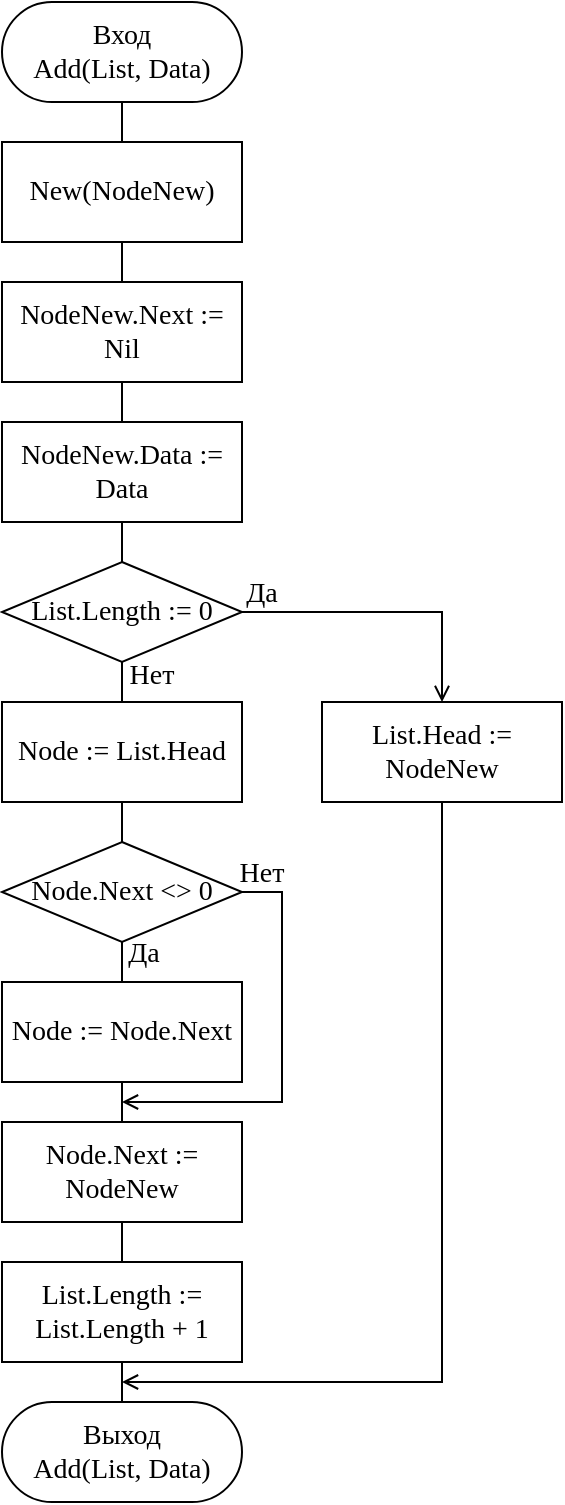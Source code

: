 <mxfile version="16.5.1" type="device" pages="18"><diagram id="Joi2rqJ2jB11XR_hOnS3" name="Add"><mxGraphModel dx="1038" dy="641" grid="1" gridSize="10" guides="1" tooltips="1" connect="1" arrows="1" fold="1" page="1" pageScale="1" pageWidth="827" pageHeight="1169" math="0" shadow="0"><root><mxCell id="0"/><mxCell id="1" parent="0"/><mxCell id="_hC8kbFHtKh_TCqjHKqT-14" style="edgeStyle=orthogonalEdgeStyle;rounded=0;orthogonalLoop=1;jettySize=auto;html=1;exitX=0.5;exitY=1;exitDx=0;exitDy=0;entryX=0.5;entryY=0;entryDx=0;entryDy=0;endArrow=none;endFill=0;" parent="1" source="_hC8kbFHtKh_TCqjHKqT-1" target="_hC8kbFHtKh_TCqjHKqT-2" edge="1"><mxGeometry relative="1" as="geometry"/></mxCell><mxCell id="_hC8kbFHtKh_TCqjHKqT-1" value="&lt;font face=&quot;Times New Roman&quot; style=&quot;font-size: 14px&quot;&gt;Вход&lt;br&gt;Add(List, Data)&lt;br&gt;&lt;/font&gt;" style="rounded=1;whiteSpace=wrap;html=1;arcSize=50;" parent="1" vertex="1"><mxGeometry x="40" y="70" width="120" height="50" as="geometry"/></mxCell><mxCell id="_hC8kbFHtKh_TCqjHKqT-32" style="edgeStyle=orthogonalEdgeStyle;rounded=0;orthogonalLoop=1;jettySize=auto;html=1;exitX=0.5;exitY=1;exitDx=0;exitDy=0;entryX=0.5;entryY=0;entryDx=0;entryDy=0;endArrow=none;endFill=0;" parent="1" source="_hC8kbFHtKh_TCqjHKqT-2" target="_hC8kbFHtKh_TCqjHKqT-30" edge="1"><mxGeometry relative="1" as="geometry"/></mxCell><mxCell id="_hC8kbFHtKh_TCqjHKqT-2" value="New(NodeNew)" style="rounded=0;whiteSpace=wrap;html=1;fontFamily=Times New Roman;fontSize=14;" parent="1" vertex="1"><mxGeometry x="40" y="140" width="120" height="50" as="geometry"/></mxCell><mxCell id="_hC8kbFHtKh_TCqjHKqT-16" style="edgeStyle=orthogonalEdgeStyle;rounded=0;orthogonalLoop=1;jettySize=auto;html=1;exitX=0.5;exitY=1;exitDx=0;exitDy=0;entryX=0.5;entryY=0;entryDx=0;entryDy=0;endArrow=none;endFill=0;" parent="1" source="_hC8kbFHtKh_TCqjHKqT-3" target="_hC8kbFHtKh_TCqjHKqT-4" edge="1"><mxGeometry relative="1" as="geometry"/></mxCell><mxCell id="_hC8kbFHtKh_TCqjHKqT-3" value="NodeNew.Data&amp;nbsp;:= Data" style="rounded=0;whiteSpace=wrap;html=1;fontFamily=Times New Roman;fontSize=14;" parent="1" vertex="1"><mxGeometry x="40" y="280" width="120" height="50" as="geometry"/></mxCell><mxCell id="_hC8kbFHtKh_TCqjHKqT-17" style="edgeStyle=orthogonalEdgeStyle;rounded=0;orthogonalLoop=1;jettySize=auto;html=1;exitX=0.5;exitY=1;exitDx=0;exitDy=0;entryX=0.5;entryY=0;entryDx=0;entryDy=0;endArrow=none;endFill=0;" parent="1" source="_hC8kbFHtKh_TCqjHKqT-4" target="_hC8kbFHtKh_TCqjHKqT-7" edge="1"><mxGeometry relative="1" as="geometry"/></mxCell><mxCell id="_hC8kbFHtKh_TCqjHKqT-23" style="edgeStyle=orthogonalEdgeStyle;rounded=0;orthogonalLoop=1;jettySize=auto;html=1;exitX=1;exitY=0.5;exitDx=0;exitDy=0;entryX=0.5;entryY=0;entryDx=0;entryDy=0;endArrow=open;endFill=0;" parent="1" source="_hC8kbFHtKh_TCqjHKqT-4" target="_hC8kbFHtKh_TCqjHKqT-5" edge="1"><mxGeometry relative="1" as="geometry"/></mxCell><mxCell id="_hC8kbFHtKh_TCqjHKqT-4" value="List.Length := 0" style="rhombus;whiteSpace=wrap;html=1;fontFamily=Times New Roman;fontSize=14;" parent="1" vertex="1"><mxGeometry x="40" y="350" width="120" height="50" as="geometry"/></mxCell><mxCell id="_hC8kbFHtKh_TCqjHKqT-24" style="edgeStyle=orthogonalEdgeStyle;rounded=0;orthogonalLoop=1;jettySize=auto;html=1;exitX=0.5;exitY=1;exitDx=0;exitDy=0;endArrow=open;endFill=0;" parent="1" source="_hC8kbFHtKh_TCqjHKqT-5" edge="1"><mxGeometry relative="1" as="geometry"><mxPoint x="100" y="760" as="targetPoint"/><Array as="points"><mxPoint x="260" y="760"/></Array></mxGeometry></mxCell><mxCell id="_hC8kbFHtKh_TCqjHKqT-5" value="List.Head := NodeNew" style="rounded=0;whiteSpace=wrap;html=1;fontFamily=Times New Roman;fontSize=14;" parent="1" vertex="1"><mxGeometry x="200" y="420" width="120" height="50" as="geometry"/></mxCell><mxCell id="_hC8kbFHtKh_TCqjHKqT-18" style="edgeStyle=orthogonalEdgeStyle;rounded=0;orthogonalLoop=1;jettySize=auto;html=1;exitX=0.5;exitY=1;exitDx=0;exitDy=0;entryX=0.5;entryY=0;entryDx=0;entryDy=0;endArrow=none;endFill=0;" parent="1" source="_hC8kbFHtKh_TCqjHKqT-7" target="_hC8kbFHtKh_TCqjHKqT-8" edge="1"><mxGeometry relative="1" as="geometry"/></mxCell><mxCell id="_hC8kbFHtKh_TCqjHKqT-7" value="Node := List.Head" style="rounded=0;whiteSpace=wrap;html=1;fontFamily=Times New Roman;fontSize=14;" parent="1" vertex="1"><mxGeometry x="40" y="420" width="120" height="50" as="geometry"/></mxCell><mxCell id="_hC8kbFHtKh_TCqjHKqT-19" style="edgeStyle=orthogonalEdgeStyle;rounded=0;orthogonalLoop=1;jettySize=auto;html=1;exitX=0.5;exitY=1;exitDx=0;exitDy=0;entryX=0.5;entryY=0;entryDx=0;entryDy=0;endArrow=none;endFill=0;" parent="1" source="_hC8kbFHtKh_TCqjHKqT-8" target="_hC8kbFHtKh_TCqjHKqT-10" edge="1"><mxGeometry relative="1" as="geometry"/></mxCell><mxCell id="_hC8kbFHtKh_TCqjHKqT-25" style="edgeStyle=orthogonalEdgeStyle;rounded=0;orthogonalLoop=1;jettySize=auto;html=1;exitX=1;exitY=0.5;exitDx=0;exitDy=0;endArrow=open;endFill=0;" parent="1" source="_hC8kbFHtKh_TCqjHKqT-8" edge="1"><mxGeometry relative="1" as="geometry"><mxPoint x="100" y="620.0" as="targetPoint"/><Array as="points"><mxPoint x="180" y="515"/><mxPoint x="180" y="620"/></Array></mxGeometry></mxCell><mxCell id="_hC8kbFHtKh_TCqjHKqT-8" value="Node.Next &amp;lt;&amp;gt; 0" style="rhombus;whiteSpace=wrap;html=1;fontFamily=Times New Roman;fontSize=14;" parent="1" vertex="1"><mxGeometry x="40" y="490" width="120" height="50" as="geometry"/></mxCell><mxCell id="_hC8kbFHtKh_TCqjHKqT-20" style="edgeStyle=orthogonalEdgeStyle;rounded=0;orthogonalLoop=1;jettySize=auto;html=1;exitX=0.5;exitY=1;exitDx=0;exitDy=0;entryX=0.5;entryY=0;entryDx=0;entryDy=0;endArrow=none;endFill=0;" parent="1" source="_hC8kbFHtKh_TCqjHKqT-10" target="_hC8kbFHtKh_TCqjHKqT-11" edge="1"><mxGeometry relative="1" as="geometry"/></mxCell><mxCell id="_hC8kbFHtKh_TCqjHKqT-10" value="Node := Node.Next" style="rounded=0;whiteSpace=wrap;html=1;fontFamily=Times New Roman;fontSize=14;" parent="1" vertex="1"><mxGeometry x="40" y="560" width="120" height="50" as="geometry"/></mxCell><mxCell id="_hC8kbFHtKh_TCqjHKqT-21" style="edgeStyle=orthogonalEdgeStyle;rounded=0;orthogonalLoop=1;jettySize=auto;html=1;exitX=0.5;exitY=1;exitDx=0;exitDy=0;entryX=0.5;entryY=0;entryDx=0;entryDy=0;endArrow=none;endFill=0;" parent="1" source="_hC8kbFHtKh_TCqjHKqT-11" target="_hC8kbFHtKh_TCqjHKqT-12" edge="1"><mxGeometry relative="1" as="geometry"/></mxCell><mxCell id="_hC8kbFHtKh_TCqjHKqT-11" value="Node.Next := NodeNew" style="rounded=0;whiteSpace=wrap;html=1;fontFamily=Times New Roman;fontSize=14;" parent="1" vertex="1"><mxGeometry x="40" y="630" width="120" height="50" as="geometry"/></mxCell><mxCell id="_hC8kbFHtKh_TCqjHKqT-22" style="edgeStyle=orthogonalEdgeStyle;rounded=0;orthogonalLoop=1;jettySize=auto;html=1;exitX=0.5;exitY=1;exitDx=0;exitDy=0;entryX=0.5;entryY=0;entryDx=0;entryDy=0;endArrow=none;endFill=0;" parent="1" source="_hC8kbFHtKh_TCqjHKqT-12" target="_hC8kbFHtKh_TCqjHKqT-13" edge="1"><mxGeometry relative="1" as="geometry"/></mxCell><mxCell id="_hC8kbFHtKh_TCqjHKqT-12" value="List.Length := List.Length + 1" style="rounded=0;whiteSpace=wrap;html=1;fontFamily=Times New Roman;fontSize=14;" parent="1" vertex="1"><mxGeometry x="40" y="700" width="120" height="50" as="geometry"/></mxCell><mxCell id="_hC8kbFHtKh_TCqjHKqT-13" value="&lt;font face=&quot;Times New Roman&quot; style=&quot;font-size: 14px&quot;&gt;Выход&lt;br&gt;Add(List, Data)&lt;br&gt;&lt;/font&gt;" style="rounded=1;whiteSpace=wrap;html=1;arcSize=50;" parent="1" vertex="1"><mxGeometry x="40" y="770" width="120" height="50" as="geometry"/></mxCell><mxCell id="_hC8kbFHtKh_TCqjHKqT-26" value="Да" style="text;html=1;strokeColor=none;fillColor=none;align=center;verticalAlign=middle;whiteSpace=wrap;rounded=0;fontFamily=Times New Roman;fontSize=14;" parent="1" vertex="1"><mxGeometry x="150" y="356" width="40" height="20" as="geometry"/></mxCell><mxCell id="_hC8kbFHtKh_TCqjHKqT-27" value="Да" style="text;html=1;strokeColor=none;fillColor=none;align=center;verticalAlign=middle;whiteSpace=wrap;rounded=0;fontFamily=Times New Roman;fontSize=14;" parent="1" vertex="1"><mxGeometry x="91" y="536" width="40" height="20" as="geometry"/></mxCell><mxCell id="_hC8kbFHtKh_TCqjHKqT-28" value="Нет" style="text;html=1;strokeColor=none;fillColor=none;align=center;verticalAlign=middle;whiteSpace=wrap;rounded=0;fontFamily=Times New Roman;fontSize=14;" parent="1" vertex="1"><mxGeometry x="150" y="496" width="40" height="20" as="geometry"/></mxCell><mxCell id="_hC8kbFHtKh_TCqjHKqT-29" value="Нет" style="text;html=1;strokeColor=none;fillColor=none;align=center;verticalAlign=middle;whiteSpace=wrap;rounded=0;fontFamily=Times New Roman;fontSize=14;" parent="1" vertex="1"><mxGeometry x="95" y="397" width="40" height="20" as="geometry"/></mxCell><mxCell id="_hC8kbFHtKh_TCqjHKqT-33" style="edgeStyle=orthogonalEdgeStyle;rounded=0;orthogonalLoop=1;jettySize=auto;html=1;exitX=0.5;exitY=1;exitDx=0;exitDy=0;entryX=0.5;entryY=0;entryDx=0;entryDy=0;endArrow=none;endFill=0;" parent="1" source="_hC8kbFHtKh_TCqjHKqT-30" target="_hC8kbFHtKh_TCqjHKqT-3" edge="1"><mxGeometry relative="1" as="geometry"/></mxCell><mxCell id="_hC8kbFHtKh_TCqjHKqT-30" value="NodeNew.Next := Nil" style="rounded=0;whiteSpace=wrap;html=1;fontFamily=Times New Roman;fontSize=14;" parent="1" vertex="1"><mxGeometry x="40" y="210" width="120" height="50" as="geometry"/></mxCell></root></mxGraphModel></diagram><diagram id="c8HvbE1HCO4TtTZ4VHJf" name="SetById"><mxGraphModel dx="1038" dy="641" grid="1" gridSize="10" guides="1" tooltips="1" connect="1" arrows="1" fold="1" page="1" pageScale="1" pageWidth="827" pageHeight="1169" math="0" shadow="0"><root><mxCell id="Ol9VxhyrQB-nSCAfVTA1-0"/><mxCell id="Ol9VxhyrQB-nSCAfVTA1-1" parent="Ol9VxhyrQB-nSCAfVTA1-0"/><mxCell id="Ol9VxhyrQB-nSCAfVTA1-9" style="edgeStyle=orthogonalEdgeStyle;rounded=0;orthogonalLoop=1;jettySize=auto;html=1;exitX=0.5;exitY=1;exitDx=0;exitDy=0;entryX=0.5;entryY=0;entryDx=0;entryDy=0;endArrow=none;endFill=0;" parent="Ol9VxhyrQB-nSCAfVTA1-1" source="Ol9VxhyrQB-nSCAfVTA1-2" target="Ol9VxhyrQB-nSCAfVTA1-3" edge="1"><mxGeometry relative="1" as="geometry"/></mxCell><mxCell id="Ol9VxhyrQB-nSCAfVTA1-2" value="&lt;font face=&quot;Times New Roman&quot; style=&quot;font-size: 14px&quot;&gt;Вход&lt;br&gt;SetById&lt;br&gt;(List, Id, Data)&lt;br&gt;&lt;/font&gt;" style="rounded=1;whiteSpace=wrap;html=1;arcSize=50;" parent="Ol9VxhyrQB-nSCAfVTA1-1" vertex="1"><mxGeometry x="40" y="30" width="120" height="50" as="geometry"/></mxCell><mxCell id="Ol9VxhyrQB-nSCAfVTA1-10" style="edgeStyle=orthogonalEdgeStyle;rounded=0;orthogonalLoop=1;jettySize=auto;html=1;exitX=0.5;exitY=1;exitDx=0;exitDy=0;entryX=0.5;entryY=0;entryDx=0;entryDy=0;endArrow=none;endFill=0;" parent="Ol9VxhyrQB-nSCAfVTA1-1" source="Ol9VxhyrQB-nSCAfVTA1-3" target="Ol9VxhyrQB-nSCAfVTA1-4" edge="1"><mxGeometry relative="1" as="geometry"/></mxCell><mxCell id="Ol9VxhyrQB-nSCAfVTA1-3" value="Node := List.Head" style="rounded=0;whiteSpace=wrap;html=1;fontFamily=Times New Roman;fontSize=14;" parent="Ol9VxhyrQB-nSCAfVTA1-1" vertex="1"><mxGeometry x="40" y="100" width="120" height="50" as="geometry"/></mxCell><mxCell id="Ol9VxhyrQB-nSCAfVTA1-11" style="edgeStyle=orthogonalEdgeStyle;rounded=0;orthogonalLoop=1;jettySize=auto;html=1;exitX=0.5;exitY=1;exitDx=0;exitDy=0;entryX=0.5;entryY=0;entryDx=0;entryDy=0;endArrow=none;endFill=0;" parent="Ol9VxhyrQB-nSCAfVTA1-1" source="Ol9VxhyrQB-nSCAfVTA1-4" target="Ol9VxhyrQB-nSCAfVTA1-5" edge="1"><mxGeometry relative="1" as="geometry"/></mxCell><mxCell id="Ol9VxhyrQB-nSCAfVTA1-4" value="A1&lt;br&gt;&lt;br&gt;i := 1, i &amp;lt;= id" style="shape=loopLimit;whiteSpace=wrap;html=1;fontFamily=Times New Roman;fontSize=14;" parent="Ol9VxhyrQB-nSCAfVTA1-1" vertex="1"><mxGeometry x="40" y="170" width="120" height="50" as="geometry"/></mxCell><mxCell id="Ol9VxhyrQB-nSCAfVTA1-12" style="edgeStyle=orthogonalEdgeStyle;rounded=0;orthogonalLoop=1;jettySize=auto;html=1;exitX=0.5;exitY=1;exitDx=0;exitDy=0;entryX=0.5;entryY=0;entryDx=0;entryDy=0;endArrow=none;endFill=0;" parent="Ol9VxhyrQB-nSCAfVTA1-1" source="Ol9VxhyrQB-nSCAfVTA1-5" target="Ol9VxhyrQB-nSCAfVTA1-6" edge="1"><mxGeometry relative="1" as="geometry"/></mxCell><mxCell id="Ol9VxhyrQB-nSCAfVTA1-5" value="Node := Node.Next" style="rounded=0;whiteSpace=wrap;html=1;fontFamily=Times New Roman;fontSize=14;" parent="Ol9VxhyrQB-nSCAfVTA1-1" vertex="1"><mxGeometry x="40" y="240" width="120" height="50" as="geometry"/></mxCell><mxCell id="Ol9VxhyrQB-nSCAfVTA1-13" style="edgeStyle=orthogonalEdgeStyle;rounded=0;orthogonalLoop=1;jettySize=auto;html=1;exitX=0.5;exitY=1;exitDx=0;exitDy=0;entryX=0.5;entryY=0;entryDx=0;entryDy=0;endArrow=none;endFill=0;" parent="Ol9VxhyrQB-nSCAfVTA1-1" source="Ol9VxhyrQB-nSCAfVTA1-6" target="Ol9VxhyrQB-nSCAfVTA1-7" edge="1"><mxGeometry relative="1" as="geometry"/></mxCell><mxCell id="Ol9VxhyrQB-nSCAfVTA1-6" value="i := i + 1&lt;br&gt;&lt;br&gt;A1" style="shape=loopLimit;whiteSpace=wrap;html=1;flipV=1;fontFamily=Times New Roman;fontSize=14;" parent="Ol9VxhyrQB-nSCAfVTA1-1" vertex="1"><mxGeometry x="40" y="310" width="120" height="50" as="geometry"/></mxCell><mxCell id="Ol9VxhyrQB-nSCAfVTA1-14" style="edgeStyle=orthogonalEdgeStyle;rounded=0;orthogonalLoop=1;jettySize=auto;html=1;exitX=0.5;exitY=1;exitDx=0;exitDy=0;entryX=0.5;entryY=0;entryDx=0;entryDy=0;endArrow=none;endFill=0;" parent="Ol9VxhyrQB-nSCAfVTA1-1" source="Ol9VxhyrQB-nSCAfVTA1-7" target="Ol9VxhyrQB-nSCAfVTA1-8" edge="1"><mxGeometry relative="1" as="geometry"/></mxCell><mxCell id="Ol9VxhyrQB-nSCAfVTA1-7" value="Node.Data := Data" style="rounded=0;whiteSpace=wrap;html=1;fontFamily=Times New Roman;fontSize=14;" parent="Ol9VxhyrQB-nSCAfVTA1-1" vertex="1"><mxGeometry x="40" y="380" width="120" height="50" as="geometry"/></mxCell><mxCell id="Ol9VxhyrQB-nSCAfVTA1-8" value="&lt;font face=&quot;Times New Roman&quot; style=&quot;font-size: 14px&quot;&gt;Выход&lt;br&gt;SetById&lt;br&gt;(List, Id, Data)&lt;br&gt;&lt;/font&gt;" style="rounded=1;whiteSpace=wrap;html=1;arcSize=50;" parent="Ol9VxhyrQB-nSCAfVTA1-1" vertex="1"><mxGeometry x="40" y="450" width="120" height="50" as="geometry"/></mxCell></root></mxGraphModel></diagram><diagram id="UwlPh287BqXEzL_KmiUw" name="RemoveById"><mxGraphModel dx="1038" dy="641" grid="1" gridSize="10" guides="1" tooltips="1" connect="1" arrows="1" fold="1" page="1" pageScale="1" pageWidth="827" pageHeight="1169" math="0" shadow="0"><root><mxCell id="Llz52iMVM6vuQxFjoMB5-0"/><mxCell id="Llz52iMVM6vuQxFjoMB5-1" parent="Llz52iMVM6vuQxFjoMB5-0"/><mxCell id="qQE95R7wGui8A-0AydYj-3" style="edgeStyle=orthogonalEdgeStyle;rounded=0;orthogonalLoop=1;jettySize=auto;html=1;exitX=0.5;exitY=1;exitDx=0;exitDy=0;entryX=0.5;entryY=0;entryDx=0;entryDy=0;endArrow=none;endFill=0;" parent="Llz52iMVM6vuQxFjoMB5-1" source="Llz52iMVM6vuQxFjoMB5-2" target="Llz52iMVM6vuQxFjoMB5-3" edge="1"><mxGeometry relative="1" as="geometry"/></mxCell><mxCell id="Llz52iMVM6vuQxFjoMB5-2" value="&lt;font face=&quot;Times New Roman&quot; style=&quot;font-size: 14px&quot;&gt;Вход&lt;br&gt;RemoveById&lt;br&gt;(List, Id)&lt;br&gt;&lt;/font&gt;" style="rounded=1;whiteSpace=wrap;html=1;arcSize=50;" parent="Llz52iMVM6vuQxFjoMB5-1" vertex="1"><mxGeometry x="40" y="30" width="120" height="50" as="geometry"/></mxCell><mxCell id="qQE95R7wGui8A-0AydYj-1" style="edgeStyle=orthogonalEdgeStyle;rounded=0;orthogonalLoop=1;jettySize=auto;html=1;exitX=1;exitY=0.5;exitDx=0;exitDy=0;entryX=0.5;entryY=0;entryDx=0;entryDy=0;endArrow=open;endFill=0;" parent="Llz52iMVM6vuQxFjoMB5-1" source="Llz52iMVM6vuQxFjoMB5-3" target="Llz52iMVM6vuQxFjoMB5-6" edge="1"><mxGeometry relative="1" as="geometry"/></mxCell><mxCell id="qQE95R7wGui8A-0AydYj-4" style="edgeStyle=orthogonalEdgeStyle;rounded=0;orthogonalLoop=1;jettySize=auto;html=1;exitX=0.5;exitY=1;exitDx=0;exitDy=0;entryX=0.5;entryY=0;entryDx=0;entryDy=0;endArrow=none;endFill=0;" parent="Llz52iMVM6vuQxFjoMB5-1" source="Llz52iMVM6vuQxFjoMB5-3" target="Llz52iMVM6vuQxFjoMB5-4" edge="1"><mxGeometry relative="1" as="geometry"/></mxCell><mxCell id="Llz52iMVM6vuQxFjoMB5-3" value="List.Length := 1" style="rhombus;whiteSpace=wrap;html=1;fontFamily=Times New Roman;fontSize=14;" parent="Llz52iMVM6vuQxFjoMB5-1" vertex="1"><mxGeometry x="40" y="100" width="120" height="50" as="geometry"/></mxCell><mxCell id="qQE95R7wGui8A-0AydYj-0" style="edgeStyle=orthogonalEdgeStyle;rounded=0;orthogonalLoop=1;jettySize=auto;html=1;exitX=1;exitY=0.5;exitDx=0;exitDy=0;entryX=0.5;entryY=0;entryDx=0;entryDy=0;endArrow=open;endFill=0;" parent="Llz52iMVM6vuQxFjoMB5-1" source="Llz52iMVM6vuQxFjoMB5-4" target="Llz52iMVM6vuQxFjoMB5-7" edge="1"><mxGeometry relative="1" as="geometry"/></mxCell><mxCell id="qQE95R7wGui8A-0AydYj-5" style="edgeStyle=orthogonalEdgeStyle;rounded=0;orthogonalLoop=1;jettySize=auto;html=1;exitX=0.5;exitY=1;exitDx=0;exitDy=0;entryX=0.5;entryY=0;entryDx=0;entryDy=0;endArrow=none;endFill=0;" parent="Llz52iMVM6vuQxFjoMB5-1" source="Llz52iMVM6vuQxFjoMB5-4" target="Llz52iMVM6vuQxFjoMB5-5" edge="1"><mxGeometry relative="1" as="geometry"/></mxCell><mxCell id="Llz52iMVM6vuQxFjoMB5-4" value="Id = 0" style="rhombus;whiteSpace=wrap;html=1;fontFamily=Times New Roman;fontSize=14;" parent="Llz52iMVM6vuQxFjoMB5-1" vertex="1"><mxGeometry x="40" y="170" width="120" height="50" as="geometry"/></mxCell><mxCell id="qQE95R7wGui8A-0AydYj-6" style="edgeStyle=orthogonalEdgeStyle;rounded=0;orthogonalLoop=1;jettySize=auto;html=1;exitX=0.5;exitY=1;exitDx=0;exitDy=0;entryX=0.5;entryY=0;entryDx=0;entryDy=0;endArrow=none;endFill=0;" parent="Llz52iMVM6vuQxFjoMB5-1" source="Llz52iMVM6vuQxFjoMB5-5" target="Llz52iMVM6vuQxFjoMB5-11" edge="1"><mxGeometry relative="1" as="geometry"/></mxCell><mxCell id="Llz52iMVM6vuQxFjoMB5-5" value="Node1 := List.Head" style="rounded=0;whiteSpace=wrap;html=1;fontFamily=Times New Roman;fontSize=14;" parent="Llz52iMVM6vuQxFjoMB5-1" vertex="1"><mxGeometry x="40" y="240" width="120" height="50" as="geometry"/></mxCell><mxCell id="qQE95R7wGui8A-0AydYj-2" style="edgeStyle=orthogonalEdgeStyle;rounded=0;orthogonalLoop=1;jettySize=auto;html=1;exitX=0.5;exitY=1;exitDx=0;exitDy=0;entryX=0.5;entryY=0;entryDx=0;entryDy=0;endArrow=none;endFill=0;" parent="Llz52iMVM6vuQxFjoMB5-1" source="Llz52iMVM6vuQxFjoMB5-6" target="Llz52iMVM6vuQxFjoMB5-8" edge="1"><mxGeometry relative="1" as="geometry"/></mxCell><mxCell id="Llz52iMVM6vuQxFjoMB5-6" value="List.Head := Nil" style="rounded=0;whiteSpace=wrap;html=1;fontFamily=Times New Roman;fontSize=14;" parent="Llz52iMVM6vuQxFjoMB5-1" vertex="1"><mxGeometry x="360" y="240" width="120" height="50" as="geometry"/></mxCell><mxCell id="qQE95R7wGui8A-0AydYj-18" style="edgeStyle=orthogonalEdgeStyle;rounded=0;orthogonalLoop=1;jettySize=auto;html=1;exitX=0.5;exitY=1;exitDx=0;exitDy=0;endArrow=open;endFill=0;" parent="Llz52iMVM6vuQxFjoMB5-1" source="Llz52iMVM6vuQxFjoMB5-7" edge="1"><mxGeometry relative="1" as="geometry"><mxPoint x="100" y="720" as="targetPoint"/><Array as="points"><mxPoint x="260" y="720"/></Array></mxGeometry></mxCell><mxCell id="Llz52iMVM6vuQxFjoMB5-7" value="&amp;nbsp;List.Head := List.Head.Next" style="rounded=0;whiteSpace=wrap;html=1;fontFamily=Times New Roman;fontSize=14;" parent="Llz52iMVM6vuQxFjoMB5-1" vertex="1"><mxGeometry x="200" y="240" width="120" height="50" as="geometry"/></mxCell><mxCell id="qQE95R7wGui8A-0AydYj-19" style="edgeStyle=orthogonalEdgeStyle;rounded=0;orthogonalLoop=1;jettySize=auto;html=1;exitX=0.5;exitY=1;exitDx=0;exitDy=0;endArrow=open;endFill=0;" parent="Llz52iMVM6vuQxFjoMB5-1" source="Llz52iMVM6vuQxFjoMB5-8" edge="1"><mxGeometry relative="1" as="geometry"><mxPoint x="100" y="790" as="targetPoint"/><Array as="points"><mxPoint x="420" y="790"/></Array></mxGeometry></mxCell><mxCell id="Llz52iMVM6vuQxFjoMB5-8" value="List.Length := 0" style="rounded=0;whiteSpace=wrap;html=1;fontFamily=Times New Roman;fontSize=14;" parent="Llz52iMVM6vuQxFjoMB5-1" vertex="1"><mxGeometry x="360" y="310" width="120" height="50" as="geometry"/></mxCell><mxCell id="qQE95R7wGui8A-0AydYj-7" style="edgeStyle=orthogonalEdgeStyle;rounded=0;orthogonalLoop=1;jettySize=auto;html=1;exitX=0.5;exitY=1;exitDx=0;exitDy=0;entryX=0.5;entryY=0;entryDx=0;entryDy=0;endArrow=none;endFill=0;" parent="Llz52iMVM6vuQxFjoMB5-1" source="Llz52iMVM6vuQxFjoMB5-11" target="Llz52iMVM6vuQxFjoMB5-12" edge="1"><mxGeometry relative="1" as="geometry"/></mxCell><mxCell id="Llz52iMVM6vuQxFjoMB5-11" value="A1&lt;br&gt;&lt;br&gt;i := 1, i &amp;lt; Id - 1" style="shape=loopLimit;whiteSpace=wrap;html=1;fontFamily=Times New Roman;fontSize=14;" parent="Llz52iMVM6vuQxFjoMB5-1" vertex="1"><mxGeometry x="40" y="310" width="120" height="50" as="geometry"/></mxCell><mxCell id="qQE95R7wGui8A-0AydYj-8" style="edgeStyle=orthogonalEdgeStyle;rounded=0;orthogonalLoop=1;jettySize=auto;html=1;exitX=0.5;exitY=1;exitDx=0;exitDy=0;endArrow=none;endFill=0;" parent="Llz52iMVM6vuQxFjoMB5-1" source="Llz52iMVM6vuQxFjoMB5-12" target="Llz52iMVM6vuQxFjoMB5-13" edge="1"><mxGeometry relative="1" as="geometry"/></mxCell><mxCell id="Llz52iMVM6vuQxFjoMB5-12" value="Node1 := Node1.Next" style="rounded=0;whiteSpace=wrap;html=1;fontFamily=Times New Roman;fontSize=14;" parent="Llz52iMVM6vuQxFjoMB5-1" vertex="1"><mxGeometry x="40" y="380" width="120" height="50" as="geometry"/></mxCell><mxCell id="qQE95R7wGui8A-0AydYj-9" style="edgeStyle=orthogonalEdgeStyle;rounded=0;orthogonalLoop=1;jettySize=auto;html=1;exitX=0.5;exitY=1;exitDx=0;exitDy=0;entryX=0.5;entryY=0;entryDx=0;entryDy=0;endArrow=none;endFill=0;" parent="Llz52iMVM6vuQxFjoMB5-1" source="Llz52iMVM6vuQxFjoMB5-13" target="Llz52iMVM6vuQxFjoMB5-14" edge="1"><mxGeometry relative="1" as="geometry"/></mxCell><mxCell id="Llz52iMVM6vuQxFjoMB5-13" value="i := i + 1&lt;br&gt;&lt;br&gt;A1" style="shape=loopLimit;whiteSpace=wrap;html=1;flipV=1;fontFamily=Times New Roman;fontSize=14;" parent="Llz52iMVM6vuQxFjoMB5-1" vertex="1"><mxGeometry x="40" y="450" width="120" height="50" as="geometry"/></mxCell><mxCell id="qQE95R7wGui8A-0AydYj-13" style="edgeStyle=orthogonalEdgeStyle;rounded=0;orthogonalLoop=1;jettySize=auto;html=1;exitX=0.5;exitY=1;exitDx=0;exitDy=0;entryX=0.5;entryY=0;entryDx=0;entryDy=0;endArrow=none;endFill=0;" parent="Llz52iMVM6vuQxFjoMB5-1" source="Llz52iMVM6vuQxFjoMB5-14" target="qQE95R7wGui8A-0AydYj-11" edge="1"><mxGeometry relative="1" as="geometry"/></mxCell><mxCell id="Llz52iMVM6vuQxFjoMB5-14" value="Node2 := Node1.Next" style="rounded=0;whiteSpace=wrap;html=1;fontFamily=Times New Roman;fontSize=14;" parent="Llz52iMVM6vuQxFjoMB5-1" vertex="1"><mxGeometry x="40" y="520" width="120" height="50" as="geometry"/></mxCell><mxCell id="qQE95R7wGui8A-0AydYj-15" style="edgeStyle=orthogonalEdgeStyle;rounded=0;orthogonalLoop=1;jettySize=auto;html=1;exitX=0.5;exitY=1;exitDx=0;exitDy=0;entryX=0.5;entryY=0;entryDx=0;entryDy=0;endArrow=none;endFill=0;" parent="Llz52iMVM6vuQxFjoMB5-1" source="qQE95R7wGui8A-0AydYj-10" target="qQE95R7wGui8A-0AydYj-12" edge="1"><mxGeometry relative="1" as="geometry"/></mxCell><mxCell id="qQE95R7wGui8A-0AydYj-10" value="Node2.Free" style="rounded=0;whiteSpace=wrap;html=1;fontFamily=Times New Roman;fontSize=14;" parent="Llz52iMVM6vuQxFjoMB5-1" vertex="1"><mxGeometry x="40" y="660" width="120" height="50" as="geometry"/></mxCell><mxCell id="qQE95R7wGui8A-0AydYj-14" style="edgeStyle=orthogonalEdgeStyle;rounded=0;orthogonalLoop=1;jettySize=auto;html=1;exitX=0.5;exitY=1;exitDx=0;exitDy=0;entryX=0.5;entryY=0;entryDx=0;entryDy=0;endArrow=none;endFill=0;" parent="Llz52iMVM6vuQxFjoMB5-1" source="qQE95R7wGui8A-0AydYj-11" target="qQE95R7wGui8A-0AydYj-10" edge="1"><mxGeometry relative="1" as="geometry"/></mxCell><mxCell id="qQE95R7wGui8A-0AydYj-11" value="Node1.Next := Node2.Next" style="rounded=0;whiteSpace=wrap;html=1;fontFamily=Times New Roman;fontSize=14;" parent="Llz52iMVM6vuQxFjoMB5-1" vertex="1"><mxGeometry x="40" y="590" width="120" height="50" as="geometry"/></mxCell><mxCell id="qQE95R7wGui8A-0AydYj-17" style="edgeStyle=orthogonalEdgeStyle;rounded=0;orthogonalLoop=1;jettySize=auto;html=1;exitX=0.5;exitY=1;exitDx=0;exitDy=0;entryX=0.5;entryY=0;entryDx=0;entryDy=0;endArrow=none;endFill=0;" parent="Llz52iMVM6vuQxFjoMB5-1" source="qQE95R7wGui8A-0AydYj-12" target="qQE95R7wGui8A-0AydYj-16" edge="1"><mxGeometry relative="1" as="geometry"/></mxCell><mxCell id="qQE95R7wGui8A-0AydYj-12" value="List.Length := List.Length - 1" style="rounded=0;whiteSpace=wrap;html=1;fontFamily=Times New Roman;fontSize=14;" parent="Llz52iMVM6vuQxFjoMB5-1" vertex="1"><mxGeometry x="40" y="730" width="120" height="50" as="geometry"/></mxCell><mxCell id="qQE95R7wGui8A-0AydYj-16" value="&lt;font face=&quot;Times New Roman&quot; style=&quot;font-size: 14px&quot;&gt;Выход&lt;br&gt;RemoveById&lt;br&gt;(List, Id)&lt;br&gt;&lt;/font&gt;" style="rounded=1;whiteSpace=wrap;html=1;arcSize=50;" parent="Llz52iMVM6vuQxFjoMB5-1" vertex="1"><mxGeometry x="40" y="800" width="120" height="50" as="geometry"/></mxCell><mxCell id="qQE95R7wGui8A-0AydYj-20" value="Да" style="text;html=1;strokeColor=none;fillColor=none;align=center;verticalAlign=middle;whiteSpace=wrap;rounded=0;fontFamily=Times New Roman;fontSize=14;" parent="Llz52iMVM6vuQxFjoMB5-1" vertex="1"><mxGeometry x="150" y="106" width="40" height="20" as="geometry"/></mxCell><mxCell id="qQE95R7wGui8A-0AydYj-21" value="Да" style="text;html=1;strokeColor=none;fillColor=none;align=center;verticalAlign=middle;whiteSpace=wrap;rounded=0;fontFamily=Times New Roman;fontSize=14;" parent="Llz52iMVM6vuQxFjoMB5-1" vertex="1"><mxGeometry x="152" y="173" width="40" height="20" as="geometry"/></mxCell><mxCell id="qQE95R7wGui8A-0AydYj-22" value="Нет" style="text;html=1;strokeColor=none;fillColor=none;align=center;verticalAlign=middle;whiteSpace=wrap;rounded=0;fontFamily=Times New Roman;fontSize=14;" parent="Llz52iMVM6vuQxFjoMB5-1" vertex="1"><mxGeometry x="94" y="147" width="40" height="20" as="geometry"/></mxCell><mxCell id="qQE95R7wGui8A-0AydYj-23" value="Нет" style="text;html=1;strokeColor=none;fillColor=none;align=center;verticalAlign=middle;whiteSpace=wrap;rounded=0;fontFamily=Times New Roman;fontSize=14;" parent="Llz52iMVM6vuQxFjoMB5-1" vertex="1"><mxGeometry x="94" y="216" width="40" height="20" as="geometry"/></mxCell></root></mxGraphModel></diagram><diagram id="c3BOtqf-zmOcQ5tvhxMm" name="GetById"><mxGraphModel dx="1038" dy="641" grid="1" gridSize="10" guides="1" tooltips="1" connect="1" arrows="1" fold="1" page="1" pageScale="1" pageWidth="827" pageHeight="1169" math="0" shadow="0"><root><mxCell id="QerBAwdPs27RzXYJgeQh-0"/><mxCell id="QerBAwdPs27RzXYJgeQh-1" parent="QerBAwdPs27RzXYJgeQh-0"/><mxCell id="QerBAwdPs27RzXYJgeQh-10" style="edgeStyle=orthogonalEdgeStyle;rounded=0;orthogonalLoop=1;jettySize=auto;html=1;exitX=0.5;exitY=1;exitDx=0;exitDy=0;entryX=0.5;entryY=0;entryDx=0;entryDy=0;endArrow=none;endFill=0;" parent="QerBAwdPs27RzXYJgeQh-1" source="QerBAwdPs27RzXYJgeQh-2" target="QerBAwdPs27RzXYJgeQh-3" edge="1"><mxGeometry relative="1" as="geometry"/></mxCell><mxCell id="QerBAwdPs27RzXYJgeQh-2" value="&lt;font face=&quot;Times New Roman&quot; style=&quot;font-size: 14px&quot;&gt;Вход&lt;br&gt;GetById(List, Id, Result)&lt;br&gt;&lt;/font&gt;" style="rounded=1;whiteSpace=wrap;html=1;arcSize=50;" parent="QerBAwdPs27RzXYJgeQh-1" vertex="1"><mxGeometry x="40" y="30" width="120" height="50" as="geometry"/></mxCell><mxCell id="QerBAwdPs27RzXYJgeQh-11" style="edgeStyle=orthogonalEdgeStyle;rounded=0;orthogonalLoop=1;jettySize=auto;html=1;exitX=0.5;exitY=1;exitDx=0;exitDy=0;entryX=0.5;entryY=0;entryDx=0;entryDy=0;endArrow=none;endFill=0;" parent="QerBAwdPs27RzXYJgeQh-1" source="QerBAwdPs27RzXYJgeQh-3" target="QerBAwdPs27RzXYJgeQh-4" edge="1"><mxGeometry relative="1" as="geometry"/></mxCell><mxCell id="QerBAwdPs27RzXYJgeQh-3" value="Node := List.Head" style="rounded=0;whiteSpace=wrap;html=1;fontFamily=Times New Roman;fontSize=14;" parent="QerBAwdPs27RzXYJgeQh-1" vertex="1"><mxGeometry x="40" y="100" width="120" height="50" as="geometry"/></mxCell><mxCell id="QerBAwdPs27RzXYJgeQh-12" style="edgeStyle=orthogonalEdgeStyle;rounded=0;orthogonalLoop=1;jettySize=auto;html=1;exitX=0.5;exitY=1;exitDx=0;exitDy=0;entryX=0.5;entryY=0;entryDx=0;entryDy=0;endArrow=none;endFill=0;" parent="QerBAwdPs27RzXYJgeQh-1" source="QerBAwdPs27RzXYJgeQh-4" target="QerBAwdPs27RzXYJgeQh-5" edge="1"><mxGeometry relative="1" as="geometry"/></mxCell><mxCell id="QerBAwdPs27RzXYJgeQh-4" value="A1&lt;br&gt;&lt;br&gt;i := 1, i &amp;lt;= id" style="shape=loopLimit;whiteSpace=wrap;html=1;fontFamily=Times New Roman;fontSize=14;" parent="QerBAwdPs27RzXYJgeQh-1" vertex="1"><mxGeometry x="40" y="170" width="120" height="50" as="geometry"/></mxCell><mxCell id="QerBAwdPs27RzXYJgeQh-13" style="edgeStyle=orthogonalEdgeStyle;rounded=0;orthogonalLoop=1;jettySize=auto;html=1;exitX=0.5;exitY=1;exitDx=0;exitDy=0;entryX=0.5;entryY=0;entryDx=0;entryDy=0;endArrow=none;endFill=0;" parent="QerBAwdPs27RzXYJgeQh-1" source="QerBAwdPs27RzXYJgeQh-5" target="QerBAwdPs27RzXYJgeQh-6" edge="1"><mxGeometry relative="1" as="geometry"/></mxCell><mxCell id="QerBAwdPs27RzXYJgeQh-5" value="Node := Node.Next" style="rounded=0;whiteSpace=wrap;html=1;fontFamily=Times New Roman;fontSize=14;" parent="QerBAwdPs27RzXYJgeQh-1" vertex="1"><mxGeometry x="40" y="240" width="120" height="50" as="geometry"/></mxCell><mxCell id="QerBAwdPs27RzXYJgeQh-14" style="edgeStyle=orthogonalEdgeStyle;rounded=0;orthogonalLoop=1;jettySize=auto;html=1;exitX=0.5;exitY=1;exitDx=0;exitDy=0;entryX=0.5;entryY=0;entryDx=0;entryDy=0;endArrow=none;endFill=0;" parent="QerBAwdPs27RzXYJgeQh-1" source="QerBAwdPs27RzXYJgeQh-6" target="QerBAwdPs27RzXYJgeQh-7" edge="1"><mxGeometry relative="1" as="geometry"/></mxCell><mxCell id="QerBAwdPs27RzXYJgeQh-6" value="i := i + 1&lt;br&gt;&lt;br&gt;A1" style="shape=loopLimit;whiteSpace=wrap;html=1;flipV=1;fontFamily=Times New Roman;fontSize=14;" parent="QerBAwdPs27RzXYJgeQh-1" vertex="1"><mxGeometry x="40" y="310" width="120" height="50" as="geometry"/></mxCell><mxCell id="QerBAwdPs27RzXYJgeQh-15" style="edgeStyle=orthogonalEdgeStyle;rounded=0;orthogonalLoop=1;jettySize=auto;html=1;exitX=0.5;exitY=1;exitDx=0;exitDy=0;entryX=0.5;entryY=0;entryDx=0;entryDy=0;endArrow=none;endFill=0;" parent="QerBAwdPs27RzXYJgeQh-1" source="QerBAwdPs27RzXYJgeQh-7" target="QerBAwdPs27RzXYJgeQh-9" edge="1"><mxGeometry relative="1" as="geometry"/></mxCell><mxCell id="QerBAwdPs27RzXYJgeQh-7" value="Result := Node.Data" style="rounded=0;whiteSpace=wrap;html=1;fontFamily=Times New Roman;fontSize=14;" parent="QerBAwdPs27RzXYJgeQh-1" vertex="1"><mxGeometry x="40" y="380" width="120" height="50" as="geometry"/></mxCell><mxCell id="QerBAwdPs27RzXYJgeQh-9" value="&lt;font face=&quot;Times New Roman&quot; style=&quot;font-size: 14px&quot;&gt;Выход&lt;br&gt;GetById(List, Id, Result)&lt;br&gt;&lt;/font&gt;" style="rounded=1;whiteSpace=wrap;html=1;arcSize=50;" parent="QerBAwdPs27RzXYJgeQh-1" vertex="1"><mxGeometry x="40" y="450" width="120" height="50" as="geometry"/></mxCell></root></mxGraphModel></diagram><diagram id="aiah85adqfj-KfnRSPhx" name="LibraryExport-1"><mxGraphModel dx="1037" dy="640" grid="1" gridSize="10" guides="1" tooltips="1" connect="1" arrows="1" fold="1" page="1" pageScale="1" pageWidth="827" pageHeight="1169" math="0" shadow="0"><root><mxCell id="dcI9Tdne9fko83t7Woak-0"/><mxCell id="dcI9Tdne9fko83t7Woak-1" parent="dcI9Tdne9fko83t7Woak-0"/><mxCell id="dcI9Tdne9fko83t7Woak-19" value="" style="edgeStyle=orthogonalEdgeStyle;rounded=0;orthogonalLoop=1;jettySize=auto;html=1;fontFamily=Times New Roman;fontSize=14;endArrow=none;endFill=0;" parent="dcI9Tdne9fko83t7Woak-1" source="dcI9Tdne9fko83t7Woak-2" target="dcI9Tdne9fko83t7Woak-4" edge="1"><mxGeometry relative="1" as="geometry"/></mxCell><mxCell id="dcI9Tdne9fko83t7Woak-2" value="&lt;font face=&quot;Times New Roman&quot; style=&quot;font-size: 14px&quot;&gt;Вход&lt;br&gt;LibraryExport(List, FileName)&lt;br&gt;&lt;/font&gt;" style="rounded=1;whiteSpace=wrap;html=1;arcSize=50;" parent="dcI9Tdne9fko83t7Woak-1" vertex="1"><mxGeometry x="40" y="30" width="120" height="50" as="geometry"/></mxCell><mxCell id="dcI9Tdne9fko83t7Woak-3" value="TDirectory.&lt;br&gt;CreateDirectory&lt;br&gt;(FileName)" style="rounded=0;whiteSpace=wrap;html=1;fontFamily=Times New Roman;fontSize=14;" parent="dcI9Tdne9fko83t7Woak-1" vertex="1"><mxGeometry x="40" y="100" width="120" height="50" as="geometry"/></mxCell><mxCell id="dcI9Tdne9fko83t7Woak-20" value="" style="edgeStyle=orthogonalEdgeStyle;rounded=0;orthogonalLoop=1;jettySize=auto;html=1;fontFamily=Times New Roman;fontSize=14;endArrow=none;endFill=0;" parent="dcI9Tdne9fko83t7Woak-1" source="dcI9Tdne9fko83t7Woak-4" target="dcI9Tdne9fko83t7Woak-7" edge="1"><mxGeometry relative="1" as="geometry"/></mxCell><mxCell id="dcI9Tdne9fko83t7Woak-4" value="SetCurrentDir&lt;br&gt;(FileName)" style="rounded=0;whiteSpace=wrap;html=1;fontFamily=Times New Roman;fontSize=14;" parent="dcI9Tdne9fko83t7Woak-1" vertex="1"><mxGeometry x="40" y="170" width="120" height="50" as="geometry"/></mxCell><mxCell id="dcI9Tdne9fko83t7Woak-5" value="AssignFile&lt;br&gt;(FileLibrary, FileName + '.lb')" style="rounded=0;whiteSpace=wrap;html=1;fontFamily=Times New Roman;fontSize=14;" parent="dcI9Tdne9fko83t7Woak-1" vertex="1"><mxGeometry x="40" y="240" width="120" height="50" as="geometry"/></mxCell><mxCell id="dcI9Tdne9fko83t7Woak-21" value="" style="edgeStyle=orthogonalEdgeStyle;rounded=0;orthogonalLoop=1;jettySize=auto;html=1;fontFamily=Times New Roman;fontSize=14;endArrow=none;endFill=0;" parent="dcI9Tdne9fko83t7Woak-1" source="dcI9Tdne9fko83t7Woak-7" target="dcI9Tdne9fko83t7Woak-8" edge="1"><mxGeometry relative="1" as="geometry"/></mxCell><mxCell id="dcI9Tdne9fko83t7Woak-7" value="Rewrite(FileLibrary)" style="rounded=0;whiteSpace=wrap;html=1;fontFamily=Times New Roman;fontSize=14;" parent="dcI9Tdne9fko83t7Woak-1" vertex="1"><mxGeometry x="40" y="310" width="120" height="50" as="geometry"/></mxCell><mxCell id="dcI9Tdne9fko83t7Woak-22" value="" style="edgeStyle=orthogonalEdgeStyle;rounded=0;orthogonalLoop=1;jettySize=auto;html=1;fontFamily=Times New Roman;fontSize=14;endArrow=none;endFill=0;" parent="dcI9Tdne9fko83t7Woak-1" source="dcI9Tdne9fko83t7Woak-8" target="dcI9Tdne9fko83t7Woak-12" edge="1"><mxGeometry relative="1" as="geometry"/></mxCell><mxCell id="dcI9Tdne9fko83t7Woak-8" value="Rewrite&lt;br&gt;(FileDescriptions, 1)" style="rounded=0;whiteSpace=wrap;html=1;fontFamily=Times New Roman;fontSize=14;" parent="dcI9Tdne9fko83t7Woak-1" vertex="1"><mxGeometry x="40" y="450" width="120" height="50" as="geometry"/></mxCell><mxCell id="dcI9Tdne9fko83t7Woak-9" value="" style="rounded=0;whiteSpace=wrap;html=1;fontFamily=Times New Roman;fontSize=14;" parent="dcI9Tdne9fko83t7Woak-1" vertex="1"><mxGeometry x="40" y="520" width="120" height="50" as="geometry"/></mxCell><mxCell id="dcI9Tdne9fko83t7Woak-10" value="" style="endArrow=none;dashed=1;html=1;entryX=0;entryY=0.5;entryDx=0;entryDy=0;rounded=0;" parent="dcI9Tdne9fko83t7Woak-1" edge="1"><mxGeometry width="50" height="50" relative="1" as="geometry"><mxPoint x="160" y="545" as="sourcePoint"/><mxPoint x="180" y="545" as="targetPoint"/></mxGeometry></mxCell><mxCell id="dcI9Tdne9fko83t7Woak-11" value="&lt;span style=&quot;font-family: &amp;#34;times new roman&amp;#34; ; font-size: 14px ; text-align: center&quot;&gt;SavedCover := ExtractFilePath&lt;/span&gt;&lt;br style=&quot;font-family: &amp;#34;times new roman&amp;#34; ; font-size: 14px ; text-align: center&quot;&gt;&lt;span style=&quot;font-family: &amp;#34;times new roman&amp;#34; ; font-size: 14px ; text-align: center&quot;&gt;(Application.ExeName) + '\Cover.jpg'&lt;br&gt;&lt;/span&gt;" style="shape=partialRectangle;whiteSpace=wrap;html=1;bottom=1;right=1;left=1;top=0;fillColor=none;routingCenterX=-0.5;direction=south;align=left;" parent="dcI9Tdne9fko83t7Woak-1" vertex="1"><mxGeometry x="180" y="510" width="130" height="70" as="geometry"/></mxCell><mxCell id="dcI9Tdne9fko83t7Woak-12" value="CreateDir('Covers')" style="rounded=0;whiteSpace=wrap;html=1;fontFamily=Times New Roman;fontSize=14;" parent="dcI9Tdne9fko83t7Woak-1" vertex="1"><mxGeometry x="40" y="590" width="120" height="50" as="geometry"/></mxCell><mxCell id="dcI9Tdne9fko83t7Woak-24" value="" style="edgeStyle=orthogonalEdgeStyle;rounded=0;orthogonalLoop=1;jettySize=auto;html=1;fontFamily=Times New Roman;fontSize=14;endArrow=none;endFill=0;" parent="dcI9Tdne9fko83t7Woak-1" target="dcI9Tdne9fko83t7Woak-17" edge="1"><mxGeometry relative="1" as="geometry"><mxPoint x="100.0" y="640.0" as="sourcePoint"/></mxGeometry></mxCell><mxCell id="dcI9Tdne9fko83t7Woak-16" value="" style="endArrow=none;dashed=1;html=1;rounded=0;fontFamily=Times New Roman;fontSize=14;" parent="dcI9Tdne9fko83t7Woak-1" edge="1"><mxGeometry width="50" height="50" relative="1" as="geometry"><mxPoint x="140" y="680" as="sourcePoint"/><mxPoint x="120" y="680" as="targetPoint"/></mxGeometry></mxCell><mxCell id="dcI9Tdne9fko83t7Woak-17" value="1" style="ellipse;whiteSpace=wrap;html=1;aspect=fixed;align=center;fontFamily=Times New Roman;fontSize=14;" parent="dcI9Tdne9fko83t7Woak-1" vertex="1"><mxGeometry x="80" y="660" width="40" height="40" as="geometry"/></mxCell><mxCell id="dcI9Tdne9fko83t7Woak-18" value="&lt;font face=&quot;Times New Roman&quot; style=&quot;font-size: 14px&quot;&gt;К стр. 33&lt;/font&gt;" style="shape=partialRectangle;whiteSpace=wrap;html=1;bottom=1;right=1;left=1;top=0;fillColor=none;routingCenterX=-0.5;direction=south;align=left;fontFamily=Times New Roman;fontSize=14;" parent="dcI9Tdne9fko83t7Woak-1" vertex="1"><mxGeometry x="140" y="665" width="60" height="30" as="geometry"/></mxCell><mxCell id="dcI9Tdne9fko83t7Woak-6" value="AssignFile&lt;br&gt;(FileDescriptions, FileName + '.lbd')" style="rounded=0;whiteSpace=wrap;html=1;fontFamily=Times New Roman;fontSize=14;" parent="dcI9Tdne9fko83t7Woak-1" vertex="1"><mxGeometry x="40" y="380" width="120" height="50" as="geometry"/></mxCell></root></mxGraphModel></diagram><diagram id="0sbT1gOq9qluqowywz-P" name="LibraryExport-2"><mxGraphModel dx="864" dy="533" grid="1" gridSize="10" guides="1" tooltips="1" connect="1" arrows="1" fold="1" page="1" pageScale="1" pageWidth="827" pageHeight="1169" math="0" shadow="0"><root><mxCell id="Q-Dmrp9gFCmlFaS8LtrM-0"/><mxCell id="Q-Dmrp9gFCmlFaS8LtrM-1" parent="Q-Dmrp9gFCmlFaS8LtrM-0"/><mxCell id="8bDnusUpcZfVO1tFfJQ6-0" value="" style="endArrow=none;dashed=1;html=1;rounded=0;fontFamily=Times New Roman;fontSize=14;" parent="Q-Dmrp9gFCmlFaS8LtrM-1" edge="1"><mxGeometry width="50" height="50" relative="1" as="geometry"><mxPoint x="240" y="59.76" as="sourcePoint"/><mxPoint x="220" y="59.76" as="targetPoint"/></mxGeometry></mxCell><mxCell id="XY2wG-N1-B-Z6SZuItxC-1" style="edgeStyle=orthogonalEdgeStyle;rounded=0;orthogonalLoop=1;jettySize=auto;html=1;exitX=0.5;exitY=1;exitDx=0;exitDy=0;entryX=0.5;entryY=0;entryDx=0;entryDy=0;fontFamily=Times New Roman;fontSize=14;fontColor=#000000;endArrow=open;endFill=0;" parent="Q-Dmrp9gFCmlFaS8LtrM-1" source="8bDnusUpcZfVO1tFfJQ6-1" target="MtaIRoMt46xn6NgZEEX5-0" edge="1"><mxGeometry relative="1" as="geometry"/></mxCell><mxCell id="8bDnusUpcZfVO1tFfJQ6-1" value="1" style="ellipse;whiteSpace=wrap;html=1;aspect=fixed;align=center;fontFamily=Times New Roman;fontSize=14;" parent="Q-Dmrp9gFCmlFaS8LtrM-1" vertex="1"><mxGeometry x="240" y="40" width="40" height="40" as="geometry"/></mxCell><mxCell id="8bDnusUpcZfVO1tFfJQ6-2" value="&lt;font face=&quot;Times New Roman&quot; style=&quot;font-size: 14px&quot;&gt;Из стр. 32&lt;/font&gt;" style="shape=partialRectangle;whiteSpace=wrap;html=1;bottom=1;right=1;left=1;top=0;fillColor=none;routingCenterX=-0.5;direction=north;align=right;fontFamily=Times New Roman;fontSize=14;" parent="Q-Dmrp9gFCmlFaS8LtrM-1" vertex="1"><mxGeometry x="150" y="45" width="70" height="30" as="geometry"/></mxCell><mxCell id="8bDnusUpcZfVO1tFfJQ6-31" value="" style="edgeStyle=orthogonalEdgeStyle;rounded=0;orthogonalLoop=1;jettySize=auto;html=1;fontFamily=Times New Roman;fontSize=14;fontColor=#000000;endArrow=none;endFill=0;" parent="Q-Dmrp9gFCmlFaS8LtrM-1" source="8bDnusUpcZfVO1tFfJQ6-4" target="8bDnusUpcZfVO1tFfJQ6-10" edge="1"><mxGeometry relative="1" as="geometry"/></mxCell><mxCell id="8bDnusUpcZfVO1tFfJQ6-4" value="" style="rounded=0;whiteSpace=wrap;html=1;fontFamily=Times New Roman;fontSize=14;" parent="Q-Dmrp9gFCmlFaS8LtrM-1" vertex="1"><mxGeometry x="200" y="310" width="120" height="50" as="geometry"/></mxCell><mxCell id="8bDnusUpcZfVO1tFfJQ6-7" value="" style="endArrow=none;dashed=1;html=1;entryX=0;entryY=0.5;entryDx=0;entryDy=0;rounded=0;fontFamily=Times New Roman;fontSize=14;" parent="Q-Dmrp9gFCmlFaS8LtrM-1" edge="1"><mxGeometry width="50" height="50" relative="1" as="geometry"><mxPoint x="180" y="335" as="sourcePoint"/><mxPoint x="200" y="335" as="targetPoint"/></mxGeometry></mxCell><mxCell id="8bDnusUpcZfVO1tFfJQ6-8" value="FileName := GetCurrentDir + '\Covers\Cover-' + IntToStr(i) + '.jpg" style="shape=partialRectangle;whiteSpace=wrap;html=1;bottom=1;right=1;left=1;top=0;fillColor=none;routingCenterX=-0.5;direction=north;fontFamily=Times New Roman;fontSize=14;align=right;" parent="Q-Dmrp9gFCmlFaS8LtrM-1" vertex="1"><mxGeometry x="70" y="302.5" width="110" height="65" as="geometry"/></mxCell><mxCell id="XY2wG-N1-B-Z6SZuItxC-4" style="edgeStyle=orthogonalEdgeStyle;rounded=0;orthogonalLoop=1;jettySize=auto;html=1;exitX=1;exitY=0.5;exitDx=0;exitDy=0;entryX=0.5;entryY=0;entryDx=0;entryDy=0;fontFamily=Times New Roman;fontSize=14;fontColor=#000000;endArrow=open;endFill=0;" parent="Q-Dmrp9gFCmlFaS8LtrM-1" source="8bDnusUpcZfVO1tFfJQ6-9" target="8bDnusUpcZfVO1tFfJQ6-11" edge="1"><mxGeometry relative="1" as="geometry"/></mxCell><mxCell id="8bDnusUpcZfVO1tFfJQ6-9" value="ItemCover &amp;lt;&amp;gt; ' '" style="rhombus;whiteSpace=wrap;html=1;fontFamily=Times New Roman;fontSize=14;" parent="Q-Dmrp9gFCmlFaS8LtrM-1" vertex="1"><mxGeometry x="200" y="380" width="120" height="50" as="geometry"/></mxCell><mxCell id="8bDnusUpcZfVO1tFfJQ6-32" value="" style="edgeStyle=orthogonalEdgeStyle;rounded=0;orthogonalLoop=1;jettySize=auto;html=1;fontFamily=Times New Roman;fontSize=14;fontColor=#000000;endArrow=none;endFill=0;" parent="Q-Dmrp9gFCmlFaS8LtrM-1" source="8bDnusUpcZfVO1tFfJQ6-10" edge="1"><mxGeometry relative="1" as="geometry"><mxPoint x="260" y="590" as="targetPoint"/></mxGeometry></mxCell><mxCell id="8bDnusUpcZfVO1tFfJQ6-10" value="TFile.Copy&lt;br&gt;(ItemRecord.Cover, FileName)" style="rounded=0;whiteSpace=wrap;html=1;fontFamily=Times New Roman;fontSize=14;" parent="Q-Dmrp9gFCmlFaS8LtrM-1" vertex="1"><mxGeometry x="200" y="450" width="120" height="50" as="geometry"/></mxCell><mxCell id="XY2wG-N1-B-Z6SZuItxC-5" style="edgeStyle=orthogonalEdgeStyle;rounded=0;orthogonalLoop=1;jettySize=auto;html=1;exitX=0.5;exitY=1;exitDx=0;exitDy=0;fontFamily=Times New Roman;fontSize=14;fontColor=#000000;endArrow=open;endFill=0;" parent="Q-Dmrp9gFCmlFaS8LtrM-1" source="8bDnusUpcZfVO1tFfJQ6-11" edge="1"><mxGeometry relative="1" as="geometry"><mxPoint x="260" y="510" as="targetPoint"/><Array as="points"><mxPoint x="420" y="510"/></Array></mxGeometry></mxCell><mxCell id="8bDnusUpcZfVO1tFfJQ6-11" value="&lt;span&gt;TFile.Copy&lt;/span&gt;&lt;br&gt;&lt;span&gt;(SavedCover, FileName)&lt;/span&gt;" style="rounded=0;whiteSpace=wrap;html=1;fontFamily=Times New Roman;fontSize=14;" parent="Q-Dmrp9gFCmlFaS8LtrM-1" vertex="1"><mxGeometry x="360" y="450" width="120" height="50" as="geometry"/></mxCell><mxCell id="8bDnusUpcZfVO1tFfJQ6-12" value="ItemRecord.Cover := FileName" style="rounded=0;whiteSpace=wrap;html=1;fontFamily=Times New Roman;fontSize=14;" parent="Q-Dmrp9gFCmlFaS8LtrM-1" vertex="1"><mxGeometry x="200" y="520" width="120" height="50" as="geometry"/></mxCell><mxCell id="8bDnusUpcZfVO1tFfJQ6-33" value="" style="edgeStyle=orthogonalEdgeStyle;rounded=0;orthogonalLoop=1;jettySize=auto;html=1;fontFamily=Times New Roman;fontSize=14;fontColor=#000000;endArrow=open;endFill=0;" parent="Q-Dmrp9gFCmlFaS8LtrM-1" edge="1"><mxGeometry relative="1" as="geometry"><mxPoint x="260" y="660" as="targetPoint"/><mxPoint x="260" y="640" as="sourcePoint"/></mxGeometry></mxCell><mxCell id="XY2wG-N1-B-Z6SZuItxC-2" style="edgeStyle=orthogonalEdgeStyle;rounded=0;orthogonalLoop=1;jettySize=auto;html=1;exitX=0.5;exitY=1;exitDx=0;exitDy=0;entryX=0.5;entryY=0;entryDx=0;entryDy=0;fontFamily=Times New Roman;fontSize=14;fontColor=#000000;endArrow=none;endFill=0;" parent="Q-Dmrp9gFCmlFaS8LtrM-1" source="MtaIRoMt46xn6NgZEEX5-0" target="MtaIRoMt46xn6NgZEEX5-1" edge="1"><mxGeometry relative="1" as="geometry"/></mxCell><mxCell id="MtaIRoMt46xn6NgZEEX5-0" value="A1&lt;br&gt;i = 1, &lt;br&gt;i &amp;lt;= List.Length" style="shape=loopLimit;whiteSpace=wrap;html=1;fontFamily=Times New Roman;fontSize=14;" parent="Q-Dmrp9gFCmlFaS8LtrM-1" vertex="1"><mxGeometry x="200" y="100" width="120" height="50" as="geometry"/></mxCell><mxCell id="XY2wG-N1-B-Z6SZuItxC-3" value="" style="edgeStyle=orthogonalEdgeStyle;rounded=0;orthogonalLoop=1;jettySize=auto;html=1;fontFamily=Times New Roman;fontSize=14;fontColor=#000000;endArrow=none;endFill=0;" parent="Q-Dmrp9gFCmlFaS8LtrM-1" source="MtaIRoMt46xn6NgZEEX5-1" target="8bDnusUpcZfVO1tFfJQ6-4" edge="1"><mxGeometry relative="1" as="geometry"/></mxCell><mxCell id="MtaIRoMt46xn6NgZEEX5-1" value="Item := List.GetById(i-1)" style="rounded=0;whiteSpace=wrap;html=1;fontFamily=Times New Roman;fontSize=14;" parent="Q-Dmrp9gFCmlFaS8LtrM-1" vertex="1"><mxGeometry x="200" y="170" width="120" height="50" as="geometry"/></mxCell><mxCell id="00KI5UhcM7q_y_Tmp3xg-3" value="" style="endArrow=none;dashed=1;html=1;rounded=0;fontFamily=Times New Roman;fontSize=14;fontColor=#000000;" parent="Q-Dmrp9gFCmlFaS8LtrM-1" edge="1"><mxGeometry width="50" height="50" relative="1" as="geometry"><mxPoint x="300" y="680" as="sourcePoint"/><mxPoint x="280" y="680" as="targetPoint"/></mxGeometry></mxCell><mxCell id="00KI5UhcM7q_y_Tmp3xg-4" value="2" style="ellipse;whiteSpace=wrap;html=1;aspect=fixed;align=center;fontFamily=Times New Roman;fontSize=14;fontColor=#000000;" parent="Q-Dmrp9gFCmlFaS8LtrM-1" vertex="1"><mxGeometry x="240" y="660" width="40" height="40" as="geometry"/></mxCell><mxCell id="00KI5UhcM7q_y_Tmp3xg-5" value="&lt;font face=&quot;Times New Roman&quot; style=&quot;font-size: 14px&quot;&gt;К стр. 34&lt;/font&gt;" style="shape=partialRectangle;whiteSpace=wrap;html=1;bottom=1;right=1;left=1;top=0;fillColor=none;routingCenterX=-0.5;direction=south;align=left;fontFamily=Times New Roman;fontSize=14;fontColor=#000000;" parent="Q-Dmrp9gFCmlFaS8LtrM-1" vertex="1"><mxGeometry x="300" y="665" width="60" height="30" as="geometry"/></mxCell><mxCell id="8bDnusUpcZfVO1tFfJQ6-3" value="ItemRecord := ItemRecord(Item)" style="rounded=0;whiteSpace=wrap;html=1;fontFamily=Times New Roman;fontSize=14;" parent="Q-Dmrp9gFCmlFaS8LtrM-1" vertex="1"><mxGeometry x="200" y="240" width="120" height="50" as="geometry"/></mxCell><mxCell id="XY2wG-N1-B-Z6SZuItxC-6" value="Да" style="text;html=1;strokeColor=none;fillColor=none;align=center;verticalAlign=middle;whiteSpace=wrap;rounded=0;fontFamily=Times New Roman;fontSize=14;fontColor=#000000;" parent="Q-Dmrp9gFCmlFaS8LtrM-1" vertex="1"><mxGeometry x="251" y="428" width="40" height="20" as="geometry"/></mxCell><mxCell id="XY2wG-N1-B-Z6SZuItxC-7" value="Нет" style="text;html=1;strokeColor=none;fillColor=none;align=center;verticalAlign=middle;whiteSpace=wrap;rounded=0;fontFamily=Times New Roman;fontSize=14;fontColor=#000000;" parent="Q-Dmrp9gFCmlFaS8LtrM-1" vertex="1"><mxGeometry x="313" y="386" width="40" height="20" as="geometry"/></mxCell><mxCell id="bjShkuTiu7uuQCobBMbw-0" value="&lt;span&gt;Write&lt;br&gt;(FileLibrary, ItemRecord)&lt;/span&gt;" style="shape=parallelogram;perimeter=parallelogramPerimeter;whiteSpace=wrap;html=1;fixedSize=1;align=center;fontFamily=Times New Roman;fontSize=14;" parent="Q-Dmrp9gFCmlFaS8LtrM-1" vertex="1"><mxGeometry x="190" y="590" width="140" height="50" as="geometry"/></mxCell></root></mxGraphModel></diagram><diagram id="m8UI8W5jzi-brmY5fl76" name="LibraryExport-3"><mxGraphModel dx="1037" dy="640" grid="1" gridSize="10" guides="1" tooltips="1" connect="1" arrows="1" fold="1" page="1" pageScale="1" pageWidth="827" pageHeight="1169" math="0" shadow="0"><root><mxCell id="5LmYVvWIuEmLant-AX9a-0"/><mxCell id="5LmYVvWIuEmLant-AX9a-1" parent="5LmYVvWIuEmLant-AX9a-0"/><mxCell id="5LmYVvWIuEmLant-AX9a-2" value="" style="edgeStyle=orthogonalEdgeStyle;rounded=0;orthogonalLoop=1;jettySize=auto;html=1;fontFamily=Times New Roman;fontSize=14;fontColor=#000000;endArrow=none;endFill=0;" parent="5LmYVvWIuEmLant-AX9a-1" target="5LmYVvWIuEmLant-AX9a-10" edge="1"><mxGeometry relative="1" as="geometry"><mxPoint x="240" y="297.5" as="sourcePoint"/></mxGeometry></mxCell><mxCell id="5LmYVvWIuEmLant-AX9a-5" value="" style="endArrow=none;dashed=1;html=1;entryX=0;entryY=0.5;entryDx=0;entryDy=0;rounded=0;fontFamily=Times New Roman;fontSize=14;exitX=0.5;exitY=1;exitDx=0;exitDy=0;" parent="5LmYVvWIuEmLant-AX9a-1" source="5LmYVvWIuEmLant-AX9a-6" target="FL-pqdL8N9lRXLkigG-l-1" edge="1"><mxGeometry width="50" height="50" relative="1" as="geometry"><mxPoint x="160" y="272.5" as="sourcePoint"/><mxPoint x="180" y="272.5" as="targetPoint"/></mxGeometry></mxCell><mxCell id="5LmYVvWIuEmLant-AX9a-6" value="BlockWrite&lt;br&gt;(FileDescriptions, writeLength, SizeOf(Integer))" style="shape=partialRectangle;whiteSpace=wrap;html=1;bottom=1;right=1;left=1;top=0;fillColor=none;routingCenterX=-0.5;direction=north;fontFamily=Times New Roman;fontSize=14;align=right;" parent="5LmYVvWIuEmLant-AX9a-1" vertex="1"><mxGeometry x="50" y="240.5" width="110" height="65" as="geometry"/></mxCell><mxCell id="5LmYVvWIuEmLant-AX9a-7" value="" style="endArrow=none;dashed=1;html=1;entryX=0.5;entryY=1;entryDx=0;entryDy=0;rounded=0;exitX=1;exitY=0.5;exitDx=0;exitDy=0;" parent="5LmYVvWIuEmLant-AX9a-1" source="FL-pqdL8N9lRXLkigG-l-0" target="5LmYVvWIuEmLant-AX9a-8" edge="1"><mxGeometry width="50" height="50" relative="1" as="geometry"><mxPoint x="300" y="342.5" as="sourcePoint"/><mxPoint x="320" y="342.5" as="targetPoint"/></mxGeometry></mxCell><mxCell id="5LmYVvWIuEmLant-AX9a-8" value="BlockWrite&lt;br&gt;(FileDescriptions, Item.Description[1], writeLength*SizeOf(Char))" style="shape=partialRectangle;whiteSpace=wrap;html=1;bottom=1;right=1;left=1;top=0;fillColor=none;routingCenterX=-0.5;direction=south;align=left;" parent="5LmYVvWIuEmLant-AX9a-1" vertex="1"><mxGeometry x="320" y="310.5" width="140" height="65" as="geometry"/></mxCell><mxCell id="5LmYVvWIuEmLant-AX9a-9" value="" style="edgeStyle=orthogonalEdgeStyle;rounded=0;orthogonalLoop=1;jettySize=auto;html=1;fontFamily=Times New Roman;fontSize=14;fontColor=#000000;endArrow=none;endFill=0;" parent="5LmYVvWIuEmLant-AX9a-1" source="5LmYVvWIuEmLant-AX9a-10" target="5LmYVvWIuEmLant-AX9a-13" edge="1"><mxGeometry relative="1" as="geometry"/></mxCell><mxCell id="5LmYVvWIuEmLant-AX9a-10" value="i := i + 1&lt;br&gt;&lt;br&gt;A1" style="shape=loopLimit;whiteSpace=wrap;html=1;flipV=1;fontFamily=Times New Roman;fontSize=14;fontColor=#000000;" parent="5LmYVvWIuEmLant-AX9a-1" vertex="1"><mxGeometry x="180" y="387.5" width="120" height="50" as="geometry"/></mxCell><mxCell id="5LmYVvWIuEmLant-AX9a-11" value="CloseFile&lt;br&gt;(FileLibrary)" style="rounded=0;whiteSpace=wrap;html=1;fontFamily=Times New Roman;fontSize=14;fontColor=#000000;" parent="5LmYVvWIuEmLant-AX9a-1" vertex="1"><mxGeometry x="180" y="457.5" width="120" height="50" as="geometry"/></mxCell><mxCell id="5LmYVvWIuEmLant-AX9a-12" value="" style="edgeStyle=orthogonalEdgeStyle;rounded=0;orthogonalLoop=1;jettySize=auto;html=1;fontFamily=Times New Roman;fontSize=14;fontColor=#000000;endArrow=none;endFill=0;" parent="5LmYVvWIuEmLant-AX9a-1" source="5LmYVvWIuEmLant-AX9a-13" target="5LmYVvWIuEmLant-AX9a-14" edge="1"><mxGeometry relative="1" as="geometry"/></mxCell><mxCell id="5LmYVvWIuEmLant-AX9a-13" value="CloseFile&lt;br&gt;(FileDescriotions)" style="rounded=0;whiteSpace=wrap;html=1;fontFamily=Times New Roman;fontSize=14;fontColor=#000000;" parent="5LmYVvWIuEmLant-AX9a-1" vertex="1"><mxGeometry x="180" y="527.5" width="120" height="50" as="geometry"/></mxCell><mxCell id="5LmYVvWIuEmLant-AX9a-14" value="&lt;font face=&quot;Times New Roman&quot; style=&quot;font-size: 14px&quot;&gt;Выход&lt;br&gt;LibraryExport&lt;br&gt;(List, FileName)&lt;br&gt;&lt;/font&gt;" style="rounded=1;whiteSpace=wrap;html=1;arcSize=50;fontFamily=Times New Roman;fontSize=14;fontColor=#000000;" parent="5LmYVvWIuEmLant-AX9a-1" vertex="1"><mxGeometry x="180" y="597.5" width="120" height="50" as="geometry"/></mxCell><mxCell id="5LmYVvWIuEmLant-AX9a-15" value="" style="endArrow=none;dashed=1;html=1;rounded=0;fontFamily=Times New Roman;fontSize=14;fontColor=#000000;" parent="5LmYVvWIuEmLant-AX9a-1" edge="1"><mxGeometry width="50" height="50" relative="1" as="geometry"><mxPoint x="220" y="139.76" as="sourcePoint"/><mxPoint x="200" y="139.76" as="targetPoint"/></mxGeometry></mxCell><mxCell id="5LmYVvWIuEmLant-AX9a-18" style="edgeStyle=orthogonalEdgeStyle;rounded=0;orthogonalLoop=1;jettySize=auto;html=1;exitX=0.5;exitY=1;exitDx=0;exitDy=0;entryX=0.5;entryY=0;entryDx=0;entryDy=0;fontFamily=Times New Roman;fontSize=14;fontColor=#000000;endArrow=open;endFill=0;" parent="5LmYVvWIuEmLant-AX9a-1" source="5LmYVvWIuEmLant-AX9a-16" target="qR_sxMDPSA35sTh7m28O-0" edge="1"><mxGeometry relative="1" as="geometry"><mxPoint x="240" y="230" as="sourcePoint"/></mxGeometry></mxCell><mxCell id="5LmYVvWIuEmLant-AX9a-16" value="2" style="ellipse;whiteSpace=wrap;html=1;aspect=fixed;align=center;fontFamily=Times New Roman;fontSize=14;fontColor=#000000;" parent="5LmYVvWIuEmLant-AX9a-1" vertex="1"><mxGeometry x="220" y="120" width="40" height="40" as="geometry"/></mxCell><mxCell id="5LmYVvWIuEmLant-AX9a-17" value="&lt;font face=&quot;Times New Roman&quot; style=&quot;font-size: 14px&quot;&gt;Из стр. 33&lt;/font&gt;" style="shape=partialRectangle;whiteSpace=wrap;html=1;bottom=1;right=1;left=1;top=0;fillColor=none;routingCenterX=-0.5;direction=north;align=right;fontFamily=Times New Roman;fontSize=14;fontColor=#000000;" parent="5LmYVvWIuEmLant-AX9a-1" vertex="1"><mxGeometry x="130" y="125" width="70" height="30" as="geometry"/></mxCell><mxCell id="qR_sxMDPSA35sTh7m28O-5" style="edgeStyle=orthogonalEdgeStyle;rounded=0;orthogonalLoop=1;jettySize=auto;html=1;exitX=0.5;exitY=1;exitDx=0;exitDy=0;entryX=0.5;entryY=0;entryDx=0;entryDy=0;fontFamily=Times New Roman;fontSize=14;fontColor=#000000;endArrow=none;endFill=0;" parent="5LmYVvWIuEmLant-AX9a-1" source="qR_sxMDPSA35sTh7m28O-0" edge="1"><mxGeometry relative="1" as="geometry"><mxPoint x="240" y="247.5" as="targetPoint"/></mxGeometry></mxCell><mxCell id="qR_sxMDPSA35sTh7m28O-0" value="WriteLength := ItemRecord" style="rounded=0;whiteSpace=wrap;html=1;fontFamily=Times New Roman;fontSize=14;" parent="5LmYVvWIuEmLant-AX9a-1" vertex="1"><mxGeometry x="180" y="180" width="120" height="50" as="geometry"/></mxCell><mxCell id="FL-pqdL8N9lRXLkigG-l-0" value="" style="shape=parallelogram;perimeter=parallelogramPerimeter;whiteSpace=wrap;html=1;fixedSize=1;align=center;fontFamily=Times New Roman;fontSize=14;" parent="5LmYVvWIuEmLant-AX9a-1" vertex="1"><mxGeometry x="170" y="318" width="140" height="50" as="geometry"/></mxCell><mxCell id="FL-pqdL8N9lRXLkigG-l-1" value="" style="shape=parallelogram;perimeter=parallelogramPerimeter;whiteSpace=wrap;html=1;fixedSize=1;align=center;fontFamily=Times New Roman;fontSize=14;" parent="5LmYVvWIuEmLant-AX9a-1" vertex="1"><mxGeometry x="170" y="248" width="140" height="50" as="geometry"/></mxCell></root></mxGraphModel></diagram><diagram id="Ac37NiJ0V3mxUzuqE9GE" name="LibraryImport-1"><mxGraphModel dx="-333" dy="305" grid="1" gridSize="10" guides="1" tooltips="1" connect="1" arrows="1" fold="1" page="1" pageScale="1" pageWidth="827" pageHeight="1169" math="0" shadow="0"><root><mxCell id="qwSWBsemhyuI2uIzuEIQ-0"/><mxCell id="qwSWBsemhyuI2uIzuEIQ-1" parent="qwSWBsemhyuI2uIzuEIQ-0"/><mxCell id="qwSWBsemhyuI2uIzuEIQ-2" style="edgeStyle=orthogonalEdgeStyle;rounded=0;orthogonalLoop=1;jettySize=auto;html=1;exitX=0.5;exitY=1;exitDx=0;exitDy=0;entryX=0.5;entryY=0;entryDx=0;entryDy=0;endArrow=none;endFill=0;" edge="1" parent="qwSWBsemhyuI2uIzuEIQ-1" source="qwSWBsemhyuI2uIzuEIQ-3" target="qwSWBsemhyuI2uIzuEIQ-5"><mxGeometry relative="1" as="geometry"/></mxCell><mxCell id="qwSWBsemhyuI2uIzuEIQ-3" value="&lt;font face=&quot;Times New Roman&quot; style=&quot;font-size: 14px&quot;&gt;Вход&lt;br&gt;LibraryImport&lt;br&gt;(List, FileName)&lt;br&gt;&lt;/font&gt;" style="rounded=1;whiteSpace=wrap;html=1;arcSize=50;noLabel=0;labelPadding=0;portConstraintRotation=0;fixDash=0;autosize=1;collapsible=0;metaEdit=0;backgroundOutline=0;movableLabel=0;enumerate=0;comic=0;deletable=0;resizeHeight=0;absoluteArcSize=0;treeFolding=0;" vertex="1" parent="qwSWBsemhyuI2uIzuEIQ-1"><mxGeometry x="1040" y="160" width="120" height="50" as="geometry"/></mxCell><mxCell id="qwSWBsemhyuI2uIzuEIQ-4" style="edgeStyle=orthogonalEdgeStyle;rounded=0;orthogonalLoop=1;jettySize=auto;html=1;exitX=0.5;exitY=1;exitDx=0;exitDy=0;entryX=0.5;entryY=0;entryDx=0;entryDy=0;endArrow=none;endFill=0;" edge="1" parent="qwSWBsemhyuI2uIzuEIQ-1" source="qwSWBsemhyuI2uIzuEIQ-5"><mxGeometry relative="1" as="geometry"><mxPoint x="1100" y="300" as="targetPoint"/></mxGeometry></mxCell><mxCell id="qwSWBsemhyuI2uIzuEIQ-5" value="SetCurrentDir&lt;br&gt;(FileName)" style="rounded=0;whiteSpace=wrap;html=1;fontFamily=Times New Roman;fontSize=14;" vertex="1" parent="qwSWBsemhyuI2uIzuEIQ-1"><mxGeometry x="1040" y="230" width="120" height="50" as="geometry"/></mxCell><mxCell id="qwSWBsemhyuI2uIzuEIQ-6" style="edgeStyle=orthogonalEdgeStyle;rounded=0;orthogonalLoop=1;jettySize=auto;html=1;exitX=0.5;exitY=1;exitDx=0;exitDy=0;entryX=0.5;entryY=0;entryDx=0;entryDy=0;fontColor=none;endArrow=none;endFill=0;" edge="1" parent="qwSWBsemhyuI2uIzuEIQ-1" source="qwSWBsemhyuI2uIzuEIQ-7" target="qwSWBsemhyuI2uIzuEIQ-9"><mxGeometry relative="1" as="geometry"/></mxCell><mxCell id="qwSWBsemhyuI2uIzuEIQ-7" value="AssignFile (FileLibrary, FileName + '.lb')" style="rounded=0;whiteSpace=wrap;html=1;fontFamily=Times New Roman;fontSize=14;" vertex="1" parent="qwSWBsemhyuI2uIzuEIQ-1"><mxGeometry x="1040" y="300" width="120" height="50" as="geometry"/></mxCell><mxCell id="qwSWBsemhyuI2uIzuEIQ-8" style="edgeStyle=orthogonalEdgeStyle;rounded=0;orthogonalLoop=1;jettySize=auto;html=1;exitX=0.5;exitY=1;exitDx=0;exitDy=0;entryX=0.5;entryY=0;entryDx=0;entryDy=0;fontColor=none;endArrow=none;endFill=0;" edge="1" parent="qwSWBsemhyuI2uIzuEIQ-1" source="qwSWBsemhyuI2uIzuEIQ-9" target="qwSWBsemhyuI2uIzuEIQ-11"><mxGeometry relative="1" as="geometry"/></mxCell><mxCell id="qwSWBsemhyuI2uIzuEIQ-9" value="Reset(FileLibrary)" style="rounded=0;whiteSpace=wrap;html=1;fontFamily=Times New Roman;fontSize=14;" vertex="1" parent="qwSWBsemhyuI2uIzuEIQ-1"><mxGeometry x="1040" y="370" width="120" height="50" as="geometry"/></mxCell><mxCell id="qwSWBsemhyuI2uIzuEIQ-10" style="edgeStyle=orthogonalEdgeStyle;rounded=0;orthogonalLoop=1;jettySize=auto;html=1;exitX=0.5;exitY=1;exitDx=0;exitDy=0;entryX=0.5;entryY=0;entryDx=0;entryDy=0;fontColor=none;endArrow=none;endFill=0;" edge="1" parent="qwSWBsemhyuI2uIzuEIQ-1" source="qwSWBsemhyuI2uIzuEIQ-11" target="qwSWBsemhyuI2uIzuEIQ-13"><mxGeometry relative="1" as="geometry"/></mxCell><mxCell id="qwSWBsemhyuI2uIzuEIQ-11" value="AssignFile (FileDescriptions, FileName + '.lbd')" style="rounded=0;whiteSpace=wrap;html=1;fontFamily=Times New Roman;fontSize=14;" vertex="1" parent="qwSWBsemhyuI2uIzuEIQ-1"><mxGeometry x="1040" y="440" width="120" height="50" as="geometry"/></mxCell><mxCell id="qwSWBsemhyuI2uIzuEIQ-12" style="edgeStyle=orthogonalEdgeStyle;rounded=0;orthogonalLoop=1;jettySize=auto;html=1;exitX=0.5;exitY=1;exitDx=0;exitDy=0;entryX=0.5;entryY=0;entryDx=0;entryDy=0;fontColor=none;endArrow=none;endFill=0;" edge="1" parent="qwSWBsemhyuI2uIzuEIQ-1" source="qwSWBsemhyuI2uIzuEIQ-13"><mxGeometry relative="1" as="geometry"><mxPoint x="1100" y="580" as="targetPoint"/></mxGeometry></mxCell><mxCell id="qwSWBsemhyuI2uIzuEIQ-13" value="Reset (FileDescriptions)" style="rounded=0;whiteSpace=wrap;html=1;fontFamily=Times New Roman;fontSize=14;" vertex="1" parent="qwSWBsemhyuI2uIzuEIQ-1"><mxGeometry x="1040" y="510" width="120" height="50" as="geometry"/></mxCell><mxCell id="qwSWBsemhyuI2uIzuEIQ-14" style="edgeStyle=orthogonalEdgeStyle;rounded=0;orthogonalLoop=1;jettySize=auto;html=1;exitX=0.5;exitY=1;exitDx=0;exitDy=0;entryX=0.5;entryY=0;entryDx=0;entryDy=0;fontColor=none;endArrow=none;endFill=0;" edge="1" parent="qwSWBsemhyuI2uIzuEIQ-1" target="qwSWBsemhyuI2uIzuEIQ-17"><mxGeometry relative="1" as="geometry"><mxPoint x="1100" y="560" as="sourcePoint"/></mxGeometry></mxCell><mxCell id="qwSWBsemhyuI2uIzuEIQ-16" style="edgeStyle=orthogonalEdgeStyle;rounded=0;orthogonalLoop=1;jettySize=auto;html=1;exitX=0.5;exitY=1;exitDx=0;exitDy=0;entryX=0.5;entryY=0;entryDx=0;entryDy=0;fontColor=none;endArrow=none;endFill=0;" edge="1" parent="qwSWBsemhyuI2uIzuEIQ-1" source="qwSWBsemhyuI2uIzuEIQ-17" target="qwSWBsemhyuI2uIzuEIQ-19"><mxGeometry relative="1" as="geometry"/></mxCell><mxCell id="qwSWBsemhyuI2uIzuEIQ-17" value="List.Length := 0" style="rounded=0;whiteSpace=wrap;html=1;fontFamily=Times New Roman;fontSize=14;fontColor=none;" vertex="1" parent="qwSWBsemhyuI2uIzuEIQ-1"><mxGeometry x="1040" y="580" width="120" height="50" as="geometry"/></mxCell><mxCell id="qwSWBsemhyuI2uIzuEIQ-18" style="edgeStyle=orthogonalEdgeStyle;rounded=0;orthogonalLoop=1;jettySize=auto;html=1;exitX=0.5;exitY=1;exitDx=0;exitDy=0;entryX=0.5;entryY=0;entryDx=0;entryDy=0;fontColor=none;endArrow=none;endFill=0;" edge="1" parent="qwSWBsemhyuI2uIzuEIQ-1" source="qwSWBsemhyuI2uIzuEIQ-19"><mxGeometry relative="1" as="geometry"><mxPoint x="1100" y="720" as="targetPoint"/></mxGeometry></mxCell><mxCell id="qwSWBsemhyuI2uIzuEIQ-19" value="i := 1" style="rounded=0;whiteSpace=wrap;html=1;fontFamily=Times New Roman;fontSize=14;fontColor=none;" vertex="1" parent="qwSWBsemhyuI2uIzuEIQ-1"><mxGeometry x="1040" y="650" width="120" height="50" as="geometry"/></mxCell><mxCell id="qwSWBsemhyuI2uIzuEIQ-24" style="edgeStyle=orthogonalEdgeStyle;rounded=0;orthogonalLoop=1;jettySize=auto;html=1;exitX=0.5;exitY=1;exitDx=0;exitDy=0;entryX=0.5;entryY=0;entryDx=0;entryDy=0;fontFamily=Times New Roman;fontSize=14;endArrow=none;endFill=0;" edge="1" parent="qwSWBsemhyuI2uIzuEIQ-1" target="qwSWBsemhyuI2uIzuEIQ-22"><mxGeometry relative="1" as="geometry"><mxPoint x="1100" y="770" as="sourcePoint"/></mxGeometry></mxCell><mxCell id="qwSWBsemhyuI2uIzuEIQ-21" value="" style="endArrow=none;dashed=1;html=1;rounded=0;" edge="1" parent="qwSWBsemhyuI2uIzuEIQ-1"><mxGeometry width="50" height="50" relative="1" as="geometry"><mxPoint x="1140" y="810" as="sourcePoint"/><mxPoint x="1120" y="810" as="targetPoint"/></mxGeometry></mxCell><mxCell id="qwSWBsemhyuI2uIzuEIQ-22" value="&lt;font face=&quot;Times New Roman&quot; style=&quot;font-size: 14px&quot;&gt;1&lt;/font&gt;" style="ellipse;whiteSpace=wrap;html=1;aspect=fixed;align=center;" vertex="1" parent="qwSWBsemhyuI2uIzuEIQ-1"><mxGeometry x="1080" y="790" width="40" height="40" as="geometry"/></mxCell><mxCell id="qwSWBsemhyuI2uIzuEIQ-23" value="&lt;font face=&quot;Times New Roman&quot; style=&quot;font-size: 14px&quot;&gt;К стр. 36&lt;/font&gt;" style="shape=partialRectangle;whiteSpace=wrap;html=1;bottom=1;right=1;left=1;top=0;fillColor=none;routingCenterX=-0.5;direction=south;align=left;" vertex="1" parent="qwSWBsemhyuI2uIzuEIQ-1"><mxGeometry x="1140" y="795" width="60" height="30" as="geometry"/></mxCell><mxCell id="kYC4YOuOjTqT7iKTmuPh-0" value="Offset := 0" style="rounded=0;whiteSpace=wrap;html=1;fontFamily=Times New Roman;fontSize=14;fontColor=none;" vertex="1" parent="qwSWBsemhyuI2uIzuEIQ-1"><mxGeometry x="1040" y="720" width="120" height="50" as="geometry"/></mxCell></root></mxGraphModel></diagram><diagram id="AC6Uo-ubIlFd7Lbg6oOo" name="LibraryImport-2"><mxGraphModel dx="265" dy="674" grid="1" gridSize="10" guides="1" tooltips="1" connect="1" arrows="1" fold="1" page="1" pageScale="1" pageWidth="827" pageHeight="1169" math="0" shadow="0"><root><mxCell id="5C4cL7RCU0o7qefvdaO3-0"/><mxCell id="5C4cL7RCU0o7qefvdaO3-1" parent="5C4cL7RCU0o7qefvdaO3-0"/><mxCell id="aPsRKtFe_7JjZNcs7Dbm-11" style="edgeStyle=orthogonalEdgeStyle;rounded=0;orthogonalLoop=1;jettySize=auto;html=1;exitX=0.5;exitY=1;exitDx=0;exitDy=0;entryX=0.5;entryY=0;entryDx=0;entryDy=0;fontFamily=Times New Roman;fontSize=14;endArrow=none;endFill=0;" edge="1" parent="5C4cL7RCU0o7qefvdaO3-1" source="6TZxskWJESnNYKQVxVFk-0" target="6TZxskWJESnNYKQVxVFk-1"><mxGeometry relative="1" as="geometry"/></mxCell><mxCell id="6TZxskWJESnNYKQVxVFk-0" value="A1&lt;br&gt;not EOF(FileLibrary)" style="shape=loopLimit;whiteSpace=wrap;html=1;fontFamily=Times New Roman;fontSize=14;fontColor=none;" vertex="1" parent="5C4cL7RCU0o7qefvdaO3-1"><mxGeometry x="1251" y="205" width="120" height="50" as="geometry"/></mxCell><mxCell id="aPsRKtFe_7JjZNcs7Dbm-10" style="edgeStyle=orthogonalEdgeStyle;rounded=0;orthogonalLoop=1;jettySize=auto;html=1;exitX=0.5;exitY=1;exitDx=0;exitDy=0;entryX=0.5;entryY=0;entryDx=0;entryDy=0;fontFamily=Times New Roman;fontSize=14;endArrow=none;endFill=0;" edge="1" parent="5C4cL7RCU0o7qefvdaO3-1" source="6TZxskWJESnNYKQVxVFk-1" target="6TZxskWJESnNYKQVxVFk-2"><mxGeometry relative="1" as="geometry"/></mxCell><mxCell id="6TZxskWJESnNYKQVxVFk-1" value="Read&lt;br&gt;(FileLibrary, ItemRecord)" style="shape=parallelogram;perimeter=parallelogramPerimeter;whiteSpace=wrap;html=1;fixedSize=1;align=center;fontFamily=Times New Roman;fontSize=14;fontColor=none;" vertex="1" parent="5C4cL7RCU0o7qefvdaO3-1"><mxGeometry x="1241" y="275" width="140" height="50" as="geometry"/></mxCell><mxCell id="aPsRKtFe_7JjZNcs7Dbm-9" style="edgeStyle=orthogonalEdgeStyle;rounded=0;orthogonalLoop=1;jettySize=auto;html=1;exitX=0.5;exitY=1;exitDx=0;exitDy=0;entryX=0.5;entryY=0;entryDx=0;entryDy=0;fontFamily=Times New Roman;fontSize=14;endArrow=none;endFill=0;" edge="1" parent="5C4cL7RCU0o7qefvdaO3-1" source="6TZxskWJESnNYKQVxVFk-2" target="6TZxskWJESnNYKQVxVFk-3"><mxGeometry relative="1" as="geometry"/></mxCell><mxCell id="6TZxskWJESnNYKQVxVFk-2" value="Item := Item(ItemRecord)" style="rounded=0;whiteSpace=wrap;html=1;fontFamily=Times New Roman;fontSize=14;fontColor=none;" vertex="1" parent="5C4cL7RCU0o7qefvdaO3-1"><mxGeometry x="1251" y="345" width="120" height="50" as="geometry"/></mxCell><mxCell id="aPsRKtFe_7JjZNcs7Dbm-8" style="edgeStyle=orthogonalEdgeStyle;rounded=0;orthogonalLoop=1;jettySize=auto;html=1;exitX=0.5;exitY=1;exitDx=0;exitDy=0;entryX=0.5;entryY=0;entryDx=0;entryDy=0;fontFamily=Times New Roman;fontSize=14;endArrow=none;endFill=0;" edge="1" parent="5C4cL7RCU0o7qefvdaO3-1" source="6TZxskWJESnNYKQVxVFk-3" target="6TZxskWJESnNYKQVxVFk-6"><mxGeometry relative="1" as="geometry"/></mxCell><mxCell id="6TZxskWJESnNYKQVxVFk-3" value="" style="rounded=0;whiteSpace=wrap;html=1;fontFamily=Times New Roman;fontSize=14;fontColor=none;" vertex="1" parent="5C4cL7RCU0o7qefvdaO3-1"><mxGeometry x="1251" y="415" width="120" height="50" as="geometry"/></mxCell><mxCell id="6TZxskWJESnNYKQVxVFk-4" value="" style="endArrow=none;dashed=1;html=1;entryX=0;entryY=0.5;entryDx=0;entryDy=0;rounded=0;fontColor=none;" edge="1" parent="5C4cL7RCU0o7qefvdaO3-1"><mxGeometry width="50" height="50" relative="1" as="geometry"><mxPoint x="1231" y="440" as="sourcePoint"/><mxPoint x="1251" y="440" as="targetPoint"/></mxGeometry></mxCell><mxCell id="6TZxskWJESnNYKQVxVFk-5" value="&lt;div&gt;FileName := FileName&lt;span&gt;&amp;nbsp;+ '\Covers\Cover-' + IntToStr(i) + '.jpg'&lt;/span&gt;&lt;/div&gt;" style="shape=partialRectangle;whiteSpace=wrap;html=1;bottom=1;right=1;left=1;top=0;fillColor=none;routingCenterX=-0.5;direction=north;fontColor=none;align=right;" vertex="1" parent="5C4cL7RCU0o7qefvdaO3-1"><mxGeometry x="1131" y="407.5" width="100" height="65" as="geometry"/></mxCell><mxCell id="aPsRKtFe_7JjZNcs7Dbm-6" style="edgeStyle=orthogonalEdgeStyle;rounded=0;orthogonalLoop=1;jettySize=auto;html=1;exitX=0.5;exitY=1;exitDx=0;exitDy=0;entryX=0.5;entryY=0;entryDx=0;entryDy=0;fontFamily=Times New Roman;fontSize=14;endArrow=none;endFill=0;" edge="1" parent="5C4cL7RCU0o7qefvdaO3-1" source="6TZxskWJESnNYKQVxVFk-6" target="6TZxskWJESnNYKQVxVFk-13"><mxGeometry relative="1" as="geometry"/></mxCell><mxCell id="6TZxskWJESnNYKQVxVFk-6" value="Item.Cover := FileName" style="rounded=0;whiteSpace=wrap;html=1;fontFamily=Times New Roman;fontSize=14;fontColor=none;" vertex="1" parent="5C4cL7RCU0o7qefvdaO3-1"><mxGeometry x="1251" y="485" width="120" height="50" as="geometry"/></mxCell><mxCell id="aPsRKtFe_7JjZNcs7Dbm-5" style="edgeStyle=orthogonalEdgeStyle;rounded=0;orthogonalLoop=1;jettySize=auto;html=1;exitX=0.5;exitY=1;exitDx=0;exitDy=0;entryX=0.5;entryY=0;entryDx=0;entryDy=0;fontFamily=Times New Roman;fontSize=14;endArrow=none;endFill=0;" edge="1" parent="5C4cL7RCU0o7qefvdaO3-1" source="6TZxskWJESnNYKQVxVFk-7" target="6TZxskWJESnNYKQVxVFk-10"><mxGeometry relative="1" as="geometry"/></mxCell><mxCell id="6TZxskWJESnNYKQVxVFk-7" value="" style="shape=parallelogram;perimeter=parallelogramPerimeter;whiteSpace=wrap;html=1;fixedSize=1;align=center;fontFamily=Times New Roman;fontSize=14;fontColor=none;" vertex="1" parent="5C4cL7RCU0o7qefvdaO3-1"><mxGeometry x="1241" y="626.25" width="140" height="50" as="geometry"/></mxCell><mxCell id="6TZxskWJESnNYKQVxVFk-8" value="" style="endArrow=none;dashed=1;html=1;entryX=0;entryY=0.5;entryDx=0;entryDy=0;rounded=0;fontColor=none;" edge="1" parent="5C4cL7RCU0o7qefvdaO3-1"><mxGeometry width="50" height="50" relative="1" as="geometry"><mxPoint x="1231" y="651.05" as="sourcePoint"/><mxPoint x="1251" y="651.05" as="targetPoint"/></mxGeometry></mxCell><mxCell id="6TZxskWJESnNYKQVxVFk-9" value="&lt;span style=&quot;font-family: &amp;#34;times new roman&amp;#34; ; font-size: 14px&quot;&gt;BlockRead (FileDescriptions, Length, SizeOf(Integer))&lt;/span&gt;" style="shape=partialRectangle;whiteSpace=wrap;html=1;bottom=1;right=1;left=1;top=0;fillColor=none;routingCenterX=-0.5;direction=north;fontColor=none;align=right;" vertex="1" parent="5C4cL7RCU0o7qefvdaO3-1"><mxGeometry x="1131" y="615" width="100" height="72.5" as="geometry"/></mxCell><mxCell id="aPsRKtFe_7JjZNcs7Dbm-4" style="edgeStyle=orthogonalEdgeStyle;rounded=0;orthogonalLoop=1;jettySize=auto;html=1;exitX=0.5;exitY=1;exitDx=0;exitDy=0;entryX=0.5;entryY=0;entryDx=0;entryDy=0;fontFamily=Times New Roman;fontSize=14;endArrow=none;endFill=0;" edge="1" parent="5C4cL7RCU0o7qefvdaO3-1" source="6TZxskWJESnNYKQVxVFk-10" target="aPsRKtFe_7JjZNcs7Dbm-2"><mxGeometry relative="1" as="geometry"/></mxCell><mxCell id="6TZxskWJESnNYKQVxVFk-10" value="SetLength (Description, Length)" style="rounded=0;whiteSpace=wrap;html=1;fontFamily=Times New Roman;fontSize=14;fontColor=none;" vertex="1" parent="5C4cL7RCU0o7qefvdaO3-1"><mxGeometry x="1251" y="696.25" width="120" height="50" as="geometry"/></mxCell><mxCell id="aPsRKtFe_7JjZNcs7Dbm-7" style="edgeStyle=orthogonalEdgeStyle;rounded=0;orthogonalLoop=1;jettySize=auto;html=1;exitX=0.5;exitY=1;exitDx=0;exitDy=0;entryX=0.5;entryY=0;entryDx=0;entryDy=0;fontFamily=Times New Roman;fontSize=14;endArrow=none;endFill=0;" edge="1" parent="5C4cL7RCU0o7qefvdaO3-1" source="6TZxskWJESnNYKQVxVFk-13" target="6TZxskWJESnNYKQVxVFk-7"><mxGeometry relative="1" as="geometry"/></mxCell><mxCell id="6TZxskWJESnNYKQVxVFk-13" value="Description := ' '" style="rounded=0;whiteSpace=wrap;html=1;fontFamily=Times New Roman;fontSize=14;fontColor=none;" vertex="1" parent="5C4cL7RCU0o7qefvdaO3-1"><mxGeometry x="1251" y="555" width="120" height="50" as="geometry"/></mxCell><mxCell id="6TZxskWJESnNYKQVxVFk-17" value="" style="endArrow=none;dashed=1;html=1;rounded=0;fontFamily=Times New Roman;fontSize=14;" edge="1" parent="5C4cL7RCU0o7qefvdaO3-1"><mxGeometry width="50" height="50" relative="1" as="geometry"><mxPoint x="1291" y="169.76" as="sourcePoint"/><mxPoint x="1271" y="169.76" as="targetPoint"/></mxGeometry></mxCell><mxCell id="aPsRKtFe_7JjZNcs7Dbm-0" style="edgeStyle=orthogonalEdgeStyle;rounded=0;orthogonalLoop=1;jettySize=auto;html=1;exitX=0.5;exitY=1;exitDx=0;exitDy=0;entryX=0.5;entryY=0;entryDx=0;entryDy=0;fontFamily=Times New Roman;fontSize=14;endArrow=open;endFill=0;" edge="1" parent="5C4cL7RCU0o7qefvdaO3-1" source="6TZxskWJESnNYKQVxVFk-18" target="6TZxskWJESnNYKQVxVFk-0"><mxGeometry relative="1" as="geometry"/></mxCell><mxCell id="6TZxskWJESnNYKQVxVFk-18" value="1" style="ellipse;whiteSpace=wrap;html=1;aspect=fixed;align=center;fontFamily=Times New Roman;fontSize=14;" vertex="1" parent="5C4cL7RCU0o7qefvdaO3-1"><mxGeometry x="1291" y="150" width="40" height="40" as="geometry"/></mxCell><mxCell id="6TZxskWJESnNYKQVxVFk-19" value="&lt;font face=&quot;Times New Roman&quot; style=&quot;font-size: 14px&quot;&gt;Из стр. 35&lt;/font&gt;" style="shape=partialRectangle;whiteSpace=wrap;html=1;bottom=1;right=1;left=1;top=0;fillColor=none;routingCenterX=-0.5;direction=north;align=right;fontFamily=Times New Roman;fontSize=14;" vertex="1" parent="5C4cL7RCU0o7qefvdaO3-1"><mxGeometry x="1200" y="155" width="71" height="30" as="geometry"/></mxCell><mxCell id="aPsRKtFe_7JjZNcs7Dbm-1" value="" style="endArrow=none;dashed=1;html=1;rounded=0;fontFamily=Times New Roman;fontSize=14;" edge="1" parent="5C4cL7RCU0o7qefvdaO3-1"><mxGeometry width="50" height="50" relative="1" as="geometry"><mxPoint x="1351" y="790" as="sourcePoint"/><mxPoint x="1331" y="790" as="targetPoint"/></mxGeometry></mxCell><mxCell id="aPsRKtFe_7JjZNcs7Dbm-2" value="2" style="ellipse;whiteSpace=wrap;html=1;aspect=fixed;align=center;fontFamily=Times New Roman;fontSize=14;" vertex="1" parent="5C4cL7RCU0o7qefvdaO3-1"><mxGeometry x="1291" y="770" width="40" height="40" as="geometry"/></mxCell><mxCell id="aPsRKtFe_7JjZNcs7Dbm-3" value="&lt;font face=&quot;Times New Roman&quot; style=&quot;font-size: 14px&quot;&gt;К стр. 37&lt;/font&gt;" style="shape=partialRectangle;whiteSpace=wrap;html=1;bottom=1;right=1;left=1;top=0;fillColor=none;routingCenterX=-0.5;direction=south;align=left;fontFamily=Times New Roman;fontSize=14;" vertex="1" parent="5C4cL7RCU0o7qefvdaO3-1"><mxGeometry x="1351" y="775" width="60" height="30" as="geometry"/></mxCell></root></mxGraphModel></diagram><diagram id="WaqhXGs8c2Z84lXJbyEl" name="LibraryImport-3"><mxGraphModel dx="210" dy="640" grid="1" gridSize="10" guides="1" tooltips="1" connect="1" arrows="1" fold="1" page="1" pageScale="1" pageWidth="827" pageHeight="1169" math="0" shadow="0"><root><mxCell id="nDWrJeyO6wyEU5SvdZf2-0"/><mxCell id="nDWrJeyO6wyEU5SvdZf2-1" parent="nDWrJeyO6wyEU5SvdZf2-0"/><mxCell id="cX1RtZ7g63gplYFsMArd-11" style="edgeStyle=orthogonalEdgeStyle;rounded=0;orthogonalLoop=1;jettySize=auto;html=1;exitX=0.5;exitY=1;exitDx=0;exitDy=0;entryX=0.5;entryY=0;entryDx=0;entryDy=0;fontFamily=Times New Roman;fontSize=14;startArrow=none;startFill=0;endArrow=none;endFill=0;" edge="1" parent="nDWrJeyO6wyEU5SvdZf2-1" source="nDWrJeyO6wyEU5SvdZf2-2" target="nDWrJeyO6wyEU5SvdZf2-3"><mxGeometry relative="1" as="geometry"/></mxCell><mxCell id="nDWrJeyO6wyEU5SvdZf2-2" value="Offset := Offset + SizeOf(Integer) + Length*SizeOf(Char)" style="rounded=0;whiteSpace=wrap;html=1;fontFamily=Times New Roman;fontSize=14;fontColor=none;" vertex="1" parent="nDWrJeyO6wyEU5SvdZf2-1"><mxGeometry x="1210" y="210" width="120" height="50" as="geometry"/></mxCell><mxCell id="cX1RtZ7g63gplYFsMArd-12" style="edgeStyle=orthogonalEdgeStyle;rounded=0;orthogonalLoop=1;jettySize=auto;html=1;exitX=0.5;exitY=1;exitDx=0;exitDy=0;entryX=0.5;entryY=0;entryDx=0;entryDy=0;fontFamily=Times New Roman;fontSize=14;startArrow=none;startFill=0;endArrow=none;endFill=0;" edge="1" parent="nDWrJeyO6wyEU5SvdZf2-1" source="nDWrJeyO6wyEU5SvdZf2-3" target="nDWrJeyO6wyEU5SvdZf2-4"><mxGeometry relative="1" as="geometry"/></mxCell><mxCell id="nDWrJeyO6wyEU5SvdZf2-3" value="Seek (FileDescriptions, Offset)" style="rounded=0;whiteSpace=wrap;html=1;fontFamily=Times New Roman;fontSize=14;fontColor=none;" vertex="1" parent="nDWrJeyO6wyEU5SvdZf2-1"><mxGeometry x="1210" y="280" width="120" height="50" as="geometry"/></mxCell><mxCell id="cX1RtZ7g63gplYFsMArd-13" style="edgeStyle=orthogonalEdgeStyle;rounded=0;orthogonalLoop=1;jettySize=auto;html=1;exitX=0.5;exitY=1;exitDx=0;exitDy=0;entryX=0.5;entryY=0;entryDx=0;entryDy=0;fontFamily=Times New Roman;fontSize=14;startArrow=none;startFill=0;endArrow=none;endFill=0;" edge="1" parent="nDWrJeyO6wyEU5SvdZf2-1" source="nDWrJeyO6wyEU5SvdZf2-4" target="nDWrJeyO6wyEU5SvdZf2-5"><mxGeometry relative="1" as="geometry"/></mxCell><mxCell id="nDWrJeyO6wyEU5SvdZf2-4" value="Item.Description := Description" style="rounded=0;whiteSpace=wrap;html=1;fontFamily=Times New Roman;fontSize=14;fontColor=none;" vertex="1" parent="nDWrJeyO6wyEU5SvdZf2-1"><mxGeometry x="1210" y="350" width="120" height="50" as="geometry"/></mxCell><mxCell id="cX1RtZ7g63gplYFsMArd-14" style="edgeStyle=orthogonalEdgeStyle;rounded=0;orthogonalLoop=1;jettySize=auto;html=1;exitX=0.5;exitY=1;exitDx=0;exitDy=0;entryX=0.5;entryY=0;entryDx=0;entryDy=0;fontFamily=Times New Roman;fontSize=14;startArrow=none;startFill=0;endArrow=none;endFill=0;" edge="1" parent="nDWrJeyO6wyEU5SvdZf2-1" source="nDWrJeyO6wyEU5SvdZf2-5" target="nDWrJeyO6wyEU5SvdZf2-7"><mxGeometry relative="1" as="geometry"/></mxCell><mxCell id="nDWrJeyO6wyEU5SvdZf2-5" value="List.Add(Item)" style="shape=process;whiteSpace=wrap;html=1;backgroundOutline=1;fontFamily=Times New Roman;fontSize=14;fontColor=none;" vertex="1" parent="nDWrJeyO6wyEU5SvdZf2-1"><mxGeometry x="1210" y="420" width="120" height="50" as="geometry"/></mxCell><mxCell id="cX1RtZ7g63gplYFsMArd-19" style="edgeStyle=orthogonalEdgeStyle;rounded=0;orthogonalLoop=1;jettySize=auto;html=1;exitX=0.5;exitY=1;exitDx=0;exitDy=0;entryX=0.5;entryY=0;entryDx=0;entryDy=0;fontFamily=Times New Roman;fontSize=14;startArrow=none;startFill=0;endArrow=none;endFill=0;" edge="1" parent="nDWrJeyO6wyEU5SvdZf2-1" source="nDWrJeyO6wyEU5SvdZf2-6" target="cX1RtZ7g63gplYFsMArd-17"><mxGeometry relative="1" as="geometry"/></mxCell><mxCell id="nDWrJeyO6wyEU5SvdZf2-6" value="&lt;br&gt;&lt;br&gt;A1" style="shape=loopLimit;whiteSpace=wrap;html=1;flipV=1;fontFamily=Times New Roman;fontSize=14;fontColor=none;" vertex="1" parent="nDWrJeyO6wyEU5SvdZf2-1"><mxGeometry x="1210" y="560" width="120" height="50" as="geometry"/></mxCell><mxCell id="cX1RtZ7g63gplYFsMArd-15" style="edgeStyle=orthogonalEdgeStyle;rounded=0;orthogonalLoop=1;jettySize=auto;html=1;exitX=0.5;exitY=1;exitDx=0;exitDy=0;entryX=0.5;entryY=0;entryDx=0;entryDy=0;fontFamily=Times New Roman;fontSize=14;startArrow=none;startFill=0;endArrow=none;endFill=0;" edge="1" parent="nDWrJeyO6wyEU5SvdZf2-1" source="nDWrJeyO6wyEU5SvdZf2-7" target="nDWrJeyO6wyEU5SvdZf2-6"><mxGeometry relative="1" as="geometry"/></mxCell><mxCell id="nDWrJeyO6wyEU5SvdZf2-7" value="i := i + 1" style="rounded=0;whiteSpace=wrap;html=1;fontFamily=Times New Roman;fontSize=14;fontColor=none;" vertex="1" parent="nDWrJeyO6wyEU5SvdZf2-1"><mxGeometry x="1210" y="490" width="120" height="50" as="geometry"/></mxCell><mxCell id="cX1RtZ7g63gplYFsMArd-0" style="edgeStyle=orthogonalEdgeStyle;rounded=0;orthogonalLoop=1;jettySize=auto;html=1;exitX=0.5;exitY=1;exitDx=0;exitDy=0;entryX=0.5;entryY=0;entryDx=0;entryDy=0;fontColor=none;endArrow=none;endFill=0;" edge="1" parent="nDWrJeyO6wyEU5SvdZf2-1" source="cX1RtZ7g63gplYFsMArd-1" target="cX1RtZ7g63gplYFsMArd-2"><mxGeometry relative="1" as="geometry"/></mxCell><mxCell id="cX1RtZ7g63gplYFsMArd-9" style="edgeStyle=orthogonalEdgeStyle;rounded=0;orthogonalLoop=1;jettySize=auto;html=1;exitX=1;exitY=0.5;exitDx=0;exitDy=0;fontFamily=Times New Roman;fontSize=14;endArrow=open;endFill=0;" edge="1" parent="nDWrJeyO6wyEU5SvdZf2-1" source="cX1RtZ7g63gplYFsMArd-1"><mxGeometry relative="1" as="geometry"><mxPoint x="1270" y="200" as="targetPoint"/><Array as="points"><mxPoint x="1350" y="95"/><mxPoint x="1350" y="200"/></Array></mxGeometry></mxCell><mxCell id="cX1RtZ7g63gplYFsMArd-1" value="Length &amp;gt; 0" style="rhombus;whiteSpace=wrap;html=1;fontFamily=Times New Roman;fontSize=14;fontColor=none;" vertex="1" parent="nDWrJeyO6wyEU5SvdZf2-1"><mxGeometry x="1210" y="70" width="120" height="50" as="geometry"/></mxCell><mxCell id="cX1RtZ7g63gplYFsMArd-10" style="edgeStyle=orthogonalEdgeStyle;rounded=0;orthogonalLoop=1;jettySize=auto;html=1;exitX=0.5;exitY=1;exitDx=0;exitDy=0;entryX=0.5;entryY=0;entryDx=0;entryDy=0;fontFamily=Times New Roman;fontSize=14;endArrow=none;endFill=0;startArrow=none;startFill=0;" edge="1" parent="nDWrJeyO6wyEU5SvdZf2-1" source="cX1RtZ7g63gplYFsMArd-2" target="nDWrJeyO6wyEU5SvdZf2-2"><mxGeometry relative="1" as="geometry"/></mxCell><mxCell id="cX1RtZ7g63gplYFsMArd-2" value="" style="shape=parallelogram;perimeter=parallelogramPerimeter;whiteSpace=wrap;html=1;fixedSize=1;align=center;fontFamily=Times New Roman;fontSize=14;fontColor=none;" vertex="1" parent="nDWrJeyO6wyEU5SvdZf2-1"><mxGeometry x="1200" y="138.75" width="140" height="50" as="geometry"/></mxCell><mxCell id="cX1RtZ7g63gplYFsMArd-3" value="" style="endArrow=none;dashed=1;html=1;entryX=0;entryY=0.5;entryDx=0;entryDy=0;rounded=0;fontColor=none;" edge="1" parent="nDWrJeyO6wyEU5SvdZf2-1"><mxGeometry width="50" height="50" relative="1" as="geometry"><mxPoint x="1190" y="163.55" as="sourcePoint"/><mxPoint x="1210" y="163.55" as="targetPoint"/></mxGeometry></mxCell><mxCell id="cX1RtZ7g63gplYFsMArd-4" value="&lt;span style=&quot;font-family: &amp;#34;times new roman&amp;#34; ; font-size: 14px&quot;&gt;BlockRead (FileDescriptions, Description[1], Length*SizeOf(Char))&lt;/span&gt;" style="shape=partialRectangle;whiteSpace=wrap;html=1;bottom=1;right=1;left=1;top=0;fillColor=none;routingCenterX=-0.5;direction=north;fontColor=none;align=right;" vertex="1" parent="nDWrJeyO6wyEU5SvdZf2-1"><mxGeometry x="1060" y="127.5" width="130" height="72.5" as="geometry"/></mxCell><mxCell id="cX1RtZ7g63gplYFsMArd-5" value="" style="endArrow=none;dashed=1;html=1;rounded=0;fontFamily=Times New Roman;fontSize=14;" edge="1" parent="nDWrJeyO6wyEU5SvdZf2-1"><mxGeometry width="50" height="50" relative="1" as="geometry"><mxPoint x="1250" y="29.76" as="sourcePoint"/><mxPoint x="1230" y="29.76" as="targetPoint"/></mxGeometry></mxCell><mxCell id="cX1RtZ7g63gplYFsMArd-8" style="edgeStyle=orthogonalEdgeStyle;rounded=0;orthogonalLoop=1;jettySize=auto;html=1;exitX=0.5;exitY=1;exitDx=0;exitDy=0;entryX=0.5;entryY=0;entryDx=0;entryDy=0;fontFamily=Times New Roman;fontSize=14;endArrow=open;endFill=0;" edge="1" parent="nDWrJeyO6wyEU5SvdZf2-1" source="cX1RtZ7g63gplYFsMArd-6" target="cX1RtZ7g63gplYFsMArd-1"><mxGeometry relative="1" as="geometry"/></mxCell><mxCell id="cX1RtZ7g63gplYFsMArd-6" value="2" style="ellipse;whiteSpace=wrap;html=1;aspect=fixed;align=center;fontFamily=Times New Roman;fontSize=14;" vertex="1" parent="nDWrJeyO6wyEU5SvdZf2-1"><mxGeometry x="1250" y="10" width="40" height="40" as="geometry"/></mxCell><mxCell id="cX1RtZ7g63gplYFsMArd-7" value="&lt;font face=&quot;Times New Roman&quot; style=&quot;font-size: 14px&quot;&gt;Из стр. 36&lt;/font&gt;" style="shape=partialRectangle;whiteSpace=wrap;html=1;bottom=1;right=1;left=1;top=0;fillColor=none;routingCenterX=-0.5;direction=north;align=right;fontFamily=Times New Roman;fontSize=14;" vertex="1" parent="nDWrJeyO6wyEU5SvdZf2-1"><mxGeometry x="1160" y="15" width="70" height="30" as="geometry"/></mxCell><mxCell id="cX1RtZ7g63gplYFsMArd-16" value="" style="endArrow=none;dashed=1;html=1;rounded=0;fontFamily=Times New Roman;fontSize=14;" edge="1" parent="nDWrJeyO6wyEU5SvdZf2-1"><mxGeometry width="50" height="50" relative="1" as="geometry"><mxPoint x="1310" y="650" as="sourcePoint"/><mxPoint x="1290" y="650" as="targetPoint"/></mxGeometry></mxCell><mxCell id="cX1RtZ7g63gplYFsMArd-17" value="3" style="ellipse;whiteSpace=wrap;html=1;aspect=fixed;align=center;fontFamily=Times New Roman;fontSize=14;" vertex="1" parent="nDWrJeyO6wyEU5SvdZf2-1"><mxGeometry x="1250" y="630" width="40" height="40" as="geometry"/></mxCell><mxCell id="cX1RtZ7g63gplYFsMArd-18" value="&lt;font face=&quot;Times New Roman&quot; style=&quot;font-size: 14px&quot;&gt;К стр. 38&lt;/font&gt;" style="shape=partialRectangle;whiteSpace=wrap;html=1;bottom=1;right=1;left=1;top=0;fillColor=none;routingCenterX=-0.5;direction=south;align=left;fontFamily=Times New Roman;fontSize=14;" vertex="1" parent="nDWrJeyO6wyEU5SvdZf2-1"><mxGeometry x="1310" y="635" width="60" height="30" as="geometry"/></mxCell></root></mxGraphModel></diagram><diagram name="LibraryImport-4" id="6K8NCE4nRCMZOA7MUhuh"><mxGraphModel dx="-86" dy="457" grid="1" gridSize="10" guides="1" tooltips="1" connect="1" arrows="1" fold="1" page="1" pageScale="1" pageWidth="827" pageHeight="1169" math="0" shadow="0"><root><mxCell id="ygLTOqSqAypdSvP_MfIU-0"/><mxCell id="ygLTOqSqAypdSvP_MfIU-1" parent="ygLTOqSqAypdSvP_MfIU-0"/><mxCell id="ygLTOqSqAypdSvP_MfIU-31" style="edgeStyle=orthogonalEdgeStyle;rounded=0;orthogonalLoop=1;jettySize=auto;html=1;exitX=0.5;exitY=1;exitDx=0;exitDy=0;entryX=0.5;entryY=0;entryDx=0;entryDy=0;fontFamily=Times New Roman;fontSize=14;startArrow=none;startFill=0;endArrow=none;endFill=0;" edge="1" parent="ygLTOqSqAypdSvP_MfIU-1" source="ygLTOqSqAypdSvP_MfIU-14" target="ygLTOqSqAypdSvP_MfIU-15"><mxGeometry relative="1" as="geometry"/></mxCell><mxCell id="ygLTOqSqAypdSvP_MfIU-14" value="CloseFile (FileLibrary)" style="rounded=0;whiteSpace=wrap;html=1;fontFamily=Times New Roman;fontSize=14;fontColor=none;" vertex="1" parent="ygLTOqSqAypdSvP_MfIU-1"><mxGeometry x="1210" y="70" width="120" height="50" as="geometry"/></mxCell><mxCell id="ygLTOqSqAypdSvP_MfIU-32" style="edgeStyle=orthogonalEdgeStyle;rounded=0;orthogonalLoop=1;jettySize=auto;html=1;exitX=0.5;exitY=1;exitDx=0;exitDy=0;entryX=0.5;entryY=0;entryDx=0;entryDy=0;fontFamily=Times New Roman;fontSize=14;startArrow=none;startFill=0;endArrow=none;endFill=0;" edge="1" parent="ygLTOqSqAypdSvP_MfIU-1" source="ygLTOqSqAypdSvP_MfIU-15" target="ygLTOqSqAypdSvP_MfIU-16"><mxGeometry relative="1" as="geometry"/></mxCell><mxCell id="ygLTOqSqAypdSvP_MfIU-15" value="CloseFile (FileDescriptions)" style="rounded=0;whiteSpace=wrap;html=1;fontFamily=Times New Roman;fontSize=14;fontColor=none;" vertex="1" parent="ygLTOqSqAypdSvP_MfIU-1"><mxGeometry x="1210" y="140" width="120" height="50" as="geometry"/></mxCell><mxCell id="ygLTOqSqAypdSvP_MfIU-16" value="&lt;font face=&quot;Times New Roman&quot; style=&quot;font-size: 14px&quot;&gt;Выход&lt;br&gt;ImportLibrary&lt;br&gt;(List, FileName)&lt;br&gt;&lt;/font&gt;" style="rounded=1;whiteSpace=wrap;html=1;arcSize=50;fontColor=none;" vertex="1" parent="ygLTOqSqAypdSvP_MfIU-1"><mxGeometry x="1210" y="210" width="120" height="50" as="geometry"/></mxCell><mxCell id="ygLTOqSqAypdSvP_MfIU-24" value="" style="endArrow=none;dashed=1;html=1;rounded=0;fontFamily=Times New Roman;fontSize=14;" edge="1" parent="ygLTOqSqAypdSvP_MfIU-1"><mxGeometry width="50" height="50" relative="1" as="geometry"><mxPoint x="1250" y="29.76" as="sourcePoint"/><mxPoint x="1230" y="29.76" as="targetPoint"/></mxGeometry></mxCell><mxCell id="ygLTOqSqAypdSvP_MfIU-25" style="edgeStyle=orthogonalEdgeStyle;rounded=0;orthogonalLoop=1;jettySize=auto;html=1;exitX=0.5;exitY=1;exitDx=0;exitDy=0;entryX=0.5;entryY=0;entryDx=0;entryDy=0;fontFamily=Times New Roman;fontSize=14;endArrow=open;endFill=0;" edge="1" parent="ygLTOqSqAypdSvP_MfIU-1" source="ygLTOqSqAypdSvP_MfIU-26"><mxGeometry relative="1" as="geometry"><mxPoint x="1270" y="70" as="targetPoint"/></mxGeometry></mxCell><mxCell id="ygLTOqSqAypdSvP_MfIU-26" value="3" style="ellipse;whiteSpace=wrap;html=1;aspect=fixed;align=center;fontFamily=Times New Roman;fontSize=14;" vertex="1" parent="ygLTOqSqAypdSvP_MfIU-1"><mxGeometry x="1250" y="10" width="40" height="40" as="geometry"/></mxCell><mxCell id="ygLTOqSqAypdSvP_MfIU-27" value="&lt;font face=&quot;Times New Roman&quot; style=&quot;font-size: 14px&quot;&gt;Из стр. 37&lt;/font&gt;" style="shape=partialRectangle;whiteSpace=wrap;html=1;bottom=1;right=1;left=1;top=0;fillColor=none;routingCenterX=-0.5;direction=north;align=right;fontFamily=Times New Roman;fontSize=14;" vertex="1" parent="ygLTOqSqAypdSvP_MfIU-1"><mxGeometry x="1160" y="15" width="70" height="30" as="geometry"/></mxCell></root></mxGraphModel></diagram><diagram id="qvjB8r2TMQPaTEOfmvPu" name="SearchDown-1"><mxGraphModel dx="1037" dy="640" grid="1" gridSize="10" guides="1" tooltips="1" connect="1" arrows="1" fold="1" page="1" pageScale="1" pageWidth="827" pageHeight="1169" math="0" shadow="0"><root><mxCell id="0wH7qOvNYUFLdTysyV32-0"/><mxCell id="0wH7qOvNYUFLdTysyV32-1" parent="0wH7qOvNYUFLdTysyV32-0"/><mxCell id="W5teI5JHlH4H-aeNT4W0-25" style="edgeStyle=orthogonalEdgeStyle;rounded=0;orthogonalLoop=1;jettySize=auto;html=1;exitX=0.5;exitY=1;exitDx=0;exitDy=0;entryX=0.5;entryY=0;entryDx=0;entryDy=0;fontFamily=Times New Roman;fontSize=14;fontColor=#000000;endArrow=none;endFill=0;" parent="0wH7qOvNYUFLdTysyV32-1" source="0wH7qOvNYUFLdTysyV32-2" target="W5teI5JHlH4H-aeNT4W0-2" edge="1"><mxGeometry relative="1" as="geometry"/></mxCell><mxCell id="0wH7qOvNYUFLdTysyV32-2" value="&lt;font face=&quot;Times New Roman&quot; style=&quot;font-size: 14px&quot;&gt;Вход&lt;br&gt;SearchDown&lt;br&gt;(Grid, Text)&lt;br&gt;&lt;/font&gt;" style="rounded=1;whiteSpace=wrap;html=1;arcSize=50;fontFamily=Times New Roman;fontSize=14;fontColor=#000000;" parent="0wH7qOvNYUFLdTysyV32-1" vertex="1"><mxGeometry x="200" y="30" width="120" height="50" as="geometry"/></mxCell><mxCell id="W5teI5JHlH4H-aeNT4W0-26" style="edgeStyle=orthogonalEdgeStyle;rounded=0;orthogonalLoop=1;jettySize=auto;html=1;exitX=0.5;exitY=1;exitDx=0;exitDy=0;entryX=0.5;entryY=0;entryDx=0;entryDy=0;fontFamily=Times New Roman;fontSize=14;fontColor=#000000;endArrow=none;endFill=0;" parent="0wH7qOvNYUFLdTysyV32-1" source="W5teI5JHlH4H-aeNT4W0-2" target="W5teI5JHlH4H-aeNT4W0-3" edge="1"><mxGeometry relative="1" as="geometry"/></mxCell><mxCell id="W5teI5JHlH4H-aeNT4W0-37" style="edgeStyle=orthogonalEdgeStyle;rounded=0;orthogonalLoop=1;jettySize=auto;html=1;exitX=1;exitY=0.5;exitDx=0;exitDy=0;entryX=0.5;entryY=0;entryDx=0;entryDy=0;fontFamily=Times New Roman;fontSize=14;fontColor=#000000;endArrow=open;endFill=0;" parent="0wH7qOvNYUFLdTysyV32-1" source="W5teI5JHlH4H-aeNT4W0-2" target="W5teI5JHlH4H-aeNT4W0-5" edge="1"><mxGeometry relative="1" as="geometry"/></mxCell><mxCell id="W5teI5JHlH4H-aeNT4W0-2" value="" style="rhombus;whiteSpace=wrap;html=1;fontFamily=Times New Roman;fontSize=14;fontColor=#000000;" parent="0wH7qOvNYUFLdTysyV32-1" vertex="1"><mxGeometry x="200" y="100" width="120" height="50" as="geometry"/></mxCell><mxCell id="W5teI5JHlH4H-aeNT4W0-27" style="edgeStyle=orthogonalEdgeStyle;rounded=0;orthogonalLoop=1;jettySize=auto;html=1;exitX=0.5;exitY=1;exitDx=0;exitDy=0;entryX=0.5;entryY=0;entryDx=0;entryDy=0;fontFamily=Times New Roman;fontSize=14;fontColor=#000000;endArrow=none;endFill=0;" parent="0wH7qOvNYUFLdTysyV32-1" source="W5teI5JHlH4H-aeNT4W0-3" target="W5teI5JHlH4H-aeNT4W0-4" edge="1"><mxGeometry relative="1" as="geometry"/></mxCell><mxCell id="W5teI5JHlH4H-aeNT4W0-3" value="i := SearchI + 1" style="rounded=0;whiteSpace=wrap;html=1;fontFamily=Times New Roman;fontSize=14;fontColor=#000000;" parent="0wH7qOvNYUFLdTysyV32-1" vertex="1"><mxGeometry x="200" y="170" width="120" height="50" as="geometry"/></mxCell><mxCell id="W5teI5JHlH4H-aeNT4W0-28" style="edgeStyle=orthogonalEdgeStyle;rounded=0;orthogonalLoop=1;jettySize=auto;html=1;exitX=0.5;exitY=1;exitDx=0;exitDy=0;entryX=0.5;entryY=0;entryDx=0;entryDy=0;fontFamily=Times New Roman;fontSize=14;fontColor=#000000;endArrow=none;endFill=0;" parent="0wH7qOvNYUFLdTysyV32-1" source="W5teI5JHlH4H-aeNT4W0-4" target="W5teI5JHlH4H-aeNT4W0-9" edge="1"><mxGeometry relative="1" as="geometry"/></mxCell><mxCell id="W5teI5JHlH4H-aeNT4W0-4" value="j := SearchJ" style="rounded=0;whiteSpace=wrap;html=1;fontFamily=Times New Roman;fontSize=14;fontColor=#000000;" parent="0wH7qOvNYUFLdTysyV32-1" vertex="1"><mxGeometry x="200" y="240" width="120" height="50" as="geometry"/></mxCell><mxCell id="W5teI5JHlH4H-aeNT4W0-29" style="edgeStyle=orthogonalEdgeStyle;rounded=0;orthogonalLoop=1;jettySize=auto;html=1;exitX=0.5;exitY=1;exitDx=0;exitDy=0;entryX=0.5;entryY=0;entryDx=0;entryDy=0;fontFamily=Times New Roman;fontSize=14;fontColor=#000000;endArrow=none;endFill=0;" parent="0wH7qOvNYUFLdTysyV32-1" source="W5teI5JHlH4H-aeNT4W0-5" target="W5teI5JHlH4H-aeNT4W0-6" edge="1"><mxGeometry relative="1" as="geometry"/></mxCell><mxCell id="W5teI5JHlH4H-aeNT4W0-5" value="i := 0" style="rounded=0;whiteSpace=wrap;html=1;fontFamily=Times New Roman;fontSize=14;fontColor=#000000;" parent="0wH7qOvNYUFLdTysyV32-1" vertex="1"><mxGeometry x="360" y="170" width="120" height="50" as="geometry"/></mxCell><mxCell id="W5teI5JHlH4H-aeNT4W0-38" style="edgeStyle=orthogonalEdgeStyle;rounded=0;orthogonalLoop=1;jettySize=auto;html=1;exitX=0.5;exitY=1;exitDx=0;exitDy=0;fontFamily=Times New Roman;fontSize=14;fontColor=#000000;endArrow=open;endFill=0;" parent="0wH7qOvNYUFLdTysyV32-1" source="W5teI5JHlH4H-aeNT4W0-6" edge="1"><mxGeometry relative="1" as="geometry"><mxPoint x="260" y="300" as="targetPoint"/><Array as="points"><mxPoint x="420" y="300"/></Array></mxGeometry></mxCell><mxCell id="W5teI5JHlH4H-aeNT4W0-6" value="j := SearchJ + 1" style="rounded=0;whiteSpace=wrap;html=1;fontFamily=Times New Roman;fontSize=14;fontColor=#000000;" parent="0wH7qOvNYUFLdTysyV32-1" vertex="1"><mxGeometry x="360" y="240" width="120" height="50" as="geometry"/></mxCell><mxCell id="W5teI5JHlH4H-aeNT4W0-7" value="" style="endArrow=none;dashed=1;html=1;entryX=0;entryY=0.5;entryDx=0;entryDy=0;rounded=0;fontFamily=Times New Roman;fontSize=14;fontColor=#000000;" parent="0wH7qOvNYUFLdTysyV32-1" edge="1"><mxGeometry width="50" height="50" relative="1" as="geometry"><mxPoint x="180" y="125" as="sourcePoint"/><mxPoint x="200" y="125" as="targetPoint"/></mxGeometry></mxCell><mxCell id="W5teI5JHlH4H-aeNT4W0-8" value="&lt;span&gt;SearchI = Grid.ColCount - 1&lt;/span&gt;" style="shape=partialRectangle;whiteSpace=wrap;html=1;bottom=1;right=1;left=1;top=0;fillColor=none;routingCenterX=-0.5;direction=north;fontFamily=Times New Roman;fontSize=14;fontColor=#000000;align=right;" parent="0wH7qOvNYUFLdTysyV32-1" vertex="1"><mxGeometry x="70" y="97.5" width="110" height="42.5" as="geometry"/></mxCell><mxCell id="W5teI5JHlH4H-aeNT4W0-30" style="edgeStyle=orthogonalEdgeStyle;rounded=0;orthogonalLoop=1;jettySize=auto;html=1;exitX=0.5;exitY=1;exitDx=0;exitDy=0;entryX=0.5;entryY=0;entryDx=0;entryDy=0;fontFamily=Times New Roman;fontSize=14;fontColor=#000000;endArrow=none;endFill=0;" parent="0wH7qOvNYUFLdTysyV32-1" source="W5teI5JHlH4H-aeNT4W0-9" target="W5teI5JHlH4H-aeNT4W0-10" edge="1"><mxGeometry relative="1" as="geometry"/></mxCell><mxCell id="W5teI5JHlH4H-aeNT4W0-9" value="NotFound := True" style="rounded=0;whiteSpace=wrap;html=1;fontFamily=Times New Roman;fontSize=14;fontColor=#000000;" parent="0wH7qOvNYUFLdTysyV32-1" vertex="1"><mxGeometry x="200" y="310" width="120" height="50" as="geometry"/></mxCell><mxCell id="W5teI5JHlH4H-aeNT4W0-31" style="edgeStyle=orthogonalEdgeStyle;rounded=0;orthogonalLoop=1;jettySize=auto;html=1;exitX=0.5;exitY=1;exitDx=0;exitDy=0;entryX=0.5;entryY=0;entryDx=0;entryDy=0;fontFamily=Times New Roman;fontSize=14;fontColor=#000000;endArrow=none;endFill=0;" parent="0wH7qOvNYUFLdTysyV32-1" source="W5teI5JHlH4H-aeNT4W0-10" target="W5teI5JHlH4H-aeNT4W0-11" edge="1"><mxGeometry relative="1" as="geometry"/></mxCell><mxCell id="W5teI5JHlH4H-aeNT4W0-10" value="&lt;span&gt;A1&lt;/span&gt;&lt;br&gt;&lt;span&gt;NotFound and j &amp;lt;= Grid.RowCount&lt;/span&gt;" style="shape=loopLimit;whiteSpace=wrap;html=1;fontFamily=Times New Roman;fontSize=14;fontColor=#000000;" parent="0wH7qOvNYUFLdTysyV32-1" vertex="1"><mxGeometry x="200" y="380" width="120" height="50" as="geometry"/></mxCell><mxCell id="W5teI5JHlH4H-aeNT4W0-32" style="edgeStyle=orthogonalEdgeStyle;rounded=0;orthogonalLoop=1;jettySize=auto;html=1;exitX=0.5;exitY=1;exitDx=0;exitDy=0;entryX=0.5;entryY=0;entryDx=0;entryDy=0;fontFamily=Times New Roman;fontSize=14;fontColor=#000000;endArrow=none;endFill=0;" parent="0wH7qOvNYUFLdTysyV32-1" source="W5teI5JHlH4H-aeNT4W0-11" target="W5teI5JHlH4H-aeNT4W0-16" edge="1"><mxGeometry relative="1" as="geometry"/></mxCell><mxCell id="W5teI5JHlH4H-aeNT4W0-11" value="&lt;span&gt;A2&lt;/span&gt;&lt;br&gt;&lt;span&gt;NotFound and i &amp;lt;= Grid.ColCount&lt;/span&gt;" style="shape=loopLimit;whiteSpace=wrap;html=1;fontFamily=Times New Roman;fontSize=14;fontColor=#000000;" parent="0wH7qOvNYUFLdTysyV32-1" vertex="1"><mxGeometry x="200" y="450" width="120" height="50" as="geometry"/></mxCell><mxCell id="W5teI5JHlH4H-aeNT4W0-33" style="edgeStyle=orthogonalEdgeStyle;rounded=0;orthogonalLoop=1;jettySize=auto;html=1;exitX=0.5;exitY=1;exitDx=0;exitDy=0;entryX=0.5;entryY=0;entryDx=0;entryDy=0;fontFamily=Times New Roman;fontSize=14;fontColor=#000000;endArrow=none;endFill=0;" parent="0wH7qOvNYUFLdTysyV32-1" source="W5teI5JHlH4H-aeNT4W0-16" target="W5teI5JHlH4H-aeNT4W0-17" edge="1"><mxGeometry relative="1" as="geometry"/></mxCell><mxCell id="W5teI5JHlH4H-aeNT4W0-41" style="edgeStyle=orthogonalEdgeStyle;rounded=0;orthogonalLoop=1;jettySize=auto;html=1;exitX=1;exitY=0.5;exitDx=0;exitDy=0;fontFamily=Times New Roman;fontSize=14;fontColor=#000000;endArrow=open;endFill=0;" parent="0wH7qOvNYUFLdTysyV32-1" source="W5teI5JHlH4H-aeNT4W0-16" edge="1"><mxGeometry relative="1" as="geometry"><mxPoint x="260" y="790" as="targetPoint"/><Array as="points"><mxPoint x="340" y="545"/><mxPoint x="340" y="790"/></Array></mxGeometry></mxCell><mxCell id="W5teI5JHlH4H-aeNT4W0-16" value="" style="rhombus;whiteSpace=wrap;html=1;fontFamily=Times New Roman;fontSize=14;fontColor=#000000;" parent="0wH7qOvNYUFLdTysyV32-1" vertex="1"><mxGeometry x="200" y="520" width="120" height="50" as="geometry"/></mxCell><mxCell id="W5teI5JHlH4H-aeNT4W0-34" style="edgeStyle=orthogonalEdgeStyle;rounded=0;orthogonalLoop=1;jettySize=auto;html=1;exitX=0.5;exitY=1;exitDx=0;exitDy=0;entryX=0.5;entryY=0;entryDx=0;entryDy=0;fontFamily=Times New Roman;fontSize=14;fontColor=#000000;endArrow=none;endFill=0;" parent="0wH7qOvNYUFLdTysyV32-1" source="W5teI5JHlH4H-aeNT4W0-17" target="W5teI5JHlH4H-aeNT4W0-18" edge="1"><mxGeometry relative="1" as="geometry"/></mxCell><mxCell id="W5teI5JHlH4H-aeNT4W0-17" value="NotFound := False" style="rounded=0;whiteSpace=wrap;html=1;fontFamily=Times New Roman;fontSize=14;fontColor=#000000;" parent="0wH7qOvNYUFLdTysyV32-1" vertex="1"><mxGeometry x="200" y="590" width="120" height="50" as="geometry"/></mxCell><mxCell id="W5teI5JHlH4H-aeNT4W0-35" style="edgeStyle=orthogonalEdgeStyle;rounded=0;orthogonalLoop=1;jettySize=auto;html=1;exitX=0.5;exitY=1;exitDx=0;exitDy=0;entryX=0.5;entryY=0;entryDx=0;entryDy=0;fontFamily=Times New Roman;fontSize=14;fontColor=#000000;endArrow=none;endFill=0;" parent="0wH7qOvNYUFLdTysyV32-1" source="W5teI5JHlH4H-aeNT4W0-18" target="W5teI5JHlH4H-aeNT4W0-19" edge="1"><mxGeometry relative="1" as="geometry"/></mxCell><mxCell id="W5teI5JHlH4H-aeNT4W0-18" value="SearchI := i" style="rounded=0;whiteSpace=wrap;html=1;fontFamily=Times New Roman;fontSize=14;fontColor=#000000;" parent="0wH7qOvNYUFLdTysyV32-1" vertex="1"><mxGeometry x="200" y="660" width="120" height="50" as="geometry"/></mxCell><mxCell id="W5teI5JHlH4H-aeNT4W0-36" style="edgeStyle=orthogonalEdgeStyle;rounded=0;orthogonalLoop=1;jettySize=auto;html=1;exitX=0.5;exitY=1;exitDx=0;exitDy=0;entryX=0.5;entryY=0;entryDx=0;entryDy=0;fontFamily=Times New Roman;fontSize=14;fontColor=#000000;endArrow=none;endFill=0;" parent="0wH7qOvNYUFLdTysyV32-1" source="W5teI5JHlH4H-aeNT4W0-19" target="W5teI5JHlH4H-aeNT4W0-21" edge="1"><mxGeometry relative="1" as="geometry"/></mxCell><mxCell id="W5teI5JHlH4H-aeNT4W0-19" value="SearchJ := j" style="rounded=0;whiteSpace=wrap;html=1;fontFamily=Times New Roman;fontSize=14;fontColor=#000000;" parent="0wH7qOvNYUFLdTysyV32-1" vertex="1"><mxGeometry x="200" y="730" width="120" height="50" as="geometry"/></mxCell><mxCell id="W5teI5JHlH4H-aeNT4W0-20" value="" style="endArrow=none;dashed=1;html=1;rounded=0;fontFamily=Times New Roman;fontSize=14;fontColor=#000000;" parent="0wH7qOvNYUFLdTysyV32-1" edge="1"><mxGeometry width="50" height="50" relative="1" as="geometry"><mxPoint x="300" y="820" as="sourcePoint"/><mxPoint x="280" y="820" as="targetPoint"/></mxGeometry></mxCell><mxCell id="W5teI5JHlH4H-aeNT4W0-21" value="1" style="ellipse;whiteSpace=wrap;html=1;aspect=fixed;align=center;fontFamily=Times New Roman;fontSize=14;fontColor=#000000;" parent="0wH7qOvNYUFLdTysyV32-1" vertex="1"><mxGeometry x="240" y="800" width="40" height="40" as="geometry"/></mxCell><mxCell id="W5teI5JHlH4H-aeNT4W0-22" value="&lt;font face=&quot;Times New Roman&quot; style=&quot;font-size: 14px&quot;&gt;К стр. 40&lt;/font&gt;" style="shape=partialRectangle;whiteSpace=wrap;html=1;bottom=1;right=1;left=1;top=0;fillColor=none;routingCenterX=-0.5;direction=south;align=left;fontFamily=Times New Roman;fontSize=14;fontColor=#000000;" parent="0wH7qOvNYUFLdTysyV32-1" vertex="1"><mxGeometry x="300" y="805" width="60" height="30" as="geometry"/></mxCell><mxCell id="W5teI5JHlH4H-aeNT4W0-23" value="" style="endArrow=none;dashed=1;html=1;entryX=0;entryY=0.5;entryDx=0;entryDy=0;rounded=0;fontFamily=Times New Roman;fontSize=14;fontColor=#000000;" parent="0wH7qOvNYUFLdTysyV32-1" edge="1"><mxGeometry width="50" height="50" relative="1" as="geometry"><mxPoint x="180" y="544.69" as="sourcePoint"/><mxPoint x="200" y="544.69" as="targetPoint"/></mxGeometry></mxCell><mxCell id="W5teI5JHlH4H-aeNT4W0-24" value="&lt;div&gt;&lt;span&gt;Grid.&lt;/span&gt;&lt;/div&gt;&lt;div&gt;&lt;span&gt;Cells[i, j].&lt;/span&gt;&lt;/div&gt;&lt;div&gt;&lt;span&gt;Contains(Text)&lt;/span&gt;&lt;/div&gt;" style="shape=partialRectangle;whiteSpace=wrap;html=1;bottom=1;right=1;left=1;top=0;fillColor=none;routingCenterX=-0.5;direction=north;fontFamily=Times New Roman;fontSize=14;fontColor=#000000;align=right;" parent="0wH7qOvNYUFLdTysyV32-1" vertex="1"><mxGeometry x="90" y="515" width="90" height="60" as="geometry"/></mxCell><mxCell id="W5teI5JHlH4H-aeNT4W0-39" value="Да" style="text;html=1;strokeColor=none;fillColor=none;align=center;verticalAlign=middle;whiteSpace=wrap;rounded=0;fontFamily=Times New Roman;fontSize=14;fontColor=#000000;" parent="0wH7qOvNYUFLdTysyV32-1" vertex="1"><mxGeometry x="311" y="106" width="40" height="20" as="geometry"/></mxCell><mxCell id="W5teI5JHlH4H-aeNT4W0-40" value="Нет" style="text;html=1;strokeColor=none;fillColor=none;align=center;verticalAlign=middle;whiteSpace=wrap;rounded=0;fontFamily=Times New Roman;fontSize=14;fontColor=#000000;" parent="0wH7qOvNYUFLdTysyV32-1" vertex="1"><mxGeometry x="255" y="147" width="40" height="20" as="geometry"/></mxCell><mxCell id="W5teI5JHlH4H-aeNT4W0-42" value="Да" style="text;html=1;strokeColor=none;fillColor=none;align=center;verticalAlign=middle;whiteSpace=wrap;rounded=0;fontFamily=Times New Roman;fontSize=14;fontColor=#000000;" parent="0wH7qOvNYUFLdTysyV32-1" vertex="1"><mxGeometry x="251" y="567" width="40" height="20" as="geometry"/></mxCell><mxCell id="W5teI5JHlH4H-aeNT4W0-43" value="Нет" style="text;html=1;strokeColor=none;fillColor=none;align=center;verticalAlign=middle;whiteSpace=wrap;rounded=0;fontFamily=Times New Roman;fontSize=14;fontColor=#000000;" parent="0wH7qOvNYUFLdTysyV32-1" vertex="1"><mxGeometry x="310" y="526" width="40" height="20" as="geometry"/></mxCell></root></mxGraphModel></diagram><diagram id="O-o51fwudLbNIidxICIR" name="SearchDown-2"><mxGraphModel dx="1037" dy="640" grid="1" gridSize="10" guides="1" tooltips="1" connect="1" arrows="1" fold="1" page="1" pageScale="1" pageWidth="827" pageHeight="1169" math="0" shadow="0"><root><mxCell id="649lxuf69JiHIPptf2Bq-0"/><mxCell id="649lxuf69JiHIPptf2Bq-1" parent="649lxuf69JiHIPptf2Bq-0"/><mxCell id="649lxuf69JiHIPptf2Bq-2" value="" style="endArrow=none;dashed=1;html=1;rounded=0;fontFamily=Times New Roman;fontSize=14;fontColor=#000000;" parent="649lxuf69JiHIPptf2Bq-1" edge="1"><mxGeometry width="50" height="50" relative="1" as="geometry"><mxPoint x="240" y="59.76" as="sourcePoint"/><mxPoint x="220" y="59.76" as="targetPoint"/></mxGeometry></mxCell><mxCell id="ypqEGHDTvYPjb015Sm2W-0" style="edgeStyle=orthogonalEdgeStyle;rounded=0;orthogonalLoop=1;jettySize=auto;html=1;exitX=0.5;exitY=1;exitDx=0;exitDy=0;entryX=0.5;entryY=0;entryDx=0;entryDy=0;fontFamily=Times New Roman;fontSize=14;fontColor=#000000;endArrow=open;endFill=0;" parent="649lxuf69JiHIPptf2Bq-1" source="649lxuf69JiHIPptf2Bq-3" target="649lxuf69JiHIPptf2Bq-5" edge="1"><mxGeometry relative="1" as="geometry"/></mxCell><mxCell id="649lxuf69JiHIPptf2Bq-3" value="1" style="ellipse;whiteSpace=wrap;html=1;aspect=fixed;align=center;fontFamily=Times New Roman;fontSize=14;fontColor=#000000;" parent="649lxuf69JiHIPptf2Bq-1" vertex="1"><mxGeometry x="240" y="40" width="40" height="40" as="geometry"/></mxCell><mxCell id="649lxuf69JiHIPptf2Bq-4" value="&lt;font face=&quot;Times New Roman&quot; style=&quot;font-size: 14px&quot;&gt;Из стр. 39&lt;/font&gt;" style="shape=partialRectangle;whiteSpace=wrap;html=1;bottom=1;right=1;left=1;top=0;fillColor=none;routingCenterX=-0.5;direction=north;align=right;fontFamily=Times New Roman;fontSize=14;fontColor=#000000;" parent="649lxuf69JiHIPptf2Bq-1" vertex="1"><mxGeometry x="150" y="45" width="70" height="30" as="geometry"/></mxCell><mxCell id="ypqEGHDTvYPjb015Sm2W-2" style="edgeStyle=orthogonalEdgeStyle;rounded=0;orthogonalLoop=1;jettySize=auto;html=1;exitX=0.5;exitY=1;exitDx=0;exitDy=0;entryX=0.5;entryY=0;entryDx=0;entryDy=0;fontFamily=Times New Roman;fontSize=14;fontColor=#000000;endArrow=none;endFill=0;" parent="649lxuf69JiHIPptf2Bq-1" source="649lxuf69JiHIPptf2Bq-5" target="649lxuf69JiHIPptf2Bq-6" edge="1"><mxGeometry relative="1" as="geometry"/></mxCell><mxCell id="649lxuf69JiHIPptf2Bq-5" value="i := i + 1&lt;br&gt;&lt;br&gt;A2" style="shape=loopLimit;whiteSpace=wrap;html=1;flipV=1;fontFamily=Times New Roman;fontSize=14;fontColor=#000000;" parent="649lxuf69JiHIPptf2Bq-1" vertex="1"><mxGeometry x="200" y="100" width="120" height="50" as="geometry"/></mxCell><mxCell id="ypqEGHDTvYPjb015Sm2W-3" style="edgeStyle=orthogonalEdgeStyle;rounded=0;orthogonalLoop=1;jettySize=auto;html=1;exitX=0.5;exitY=1;exitDx=0;exitDy=0;entryX=0.5;entryY=0;entryDx=0;entryDy=0;fontFamily=Times New Roman;fontSize=14;fontColor=#000000;endArrow=none;endFill=0;" parent="649lxuf69JiHIPptf2Bq-1" source="649lxuf69JiHIPptf2Bq-6" target="649lxuf69JiHIPptf2Bq-7" edge="1"><mxGeometry relative="1" as="geometry"/></mxCell><mxCell id="649lxuf69JiHIPptf2Bq-6" value="i := 0&lt;br&gt;j := j + 1&lt;br&gt;A1" style="shape=loopLimit;whiteSpace=wrap;html=1;flipV=1;fontFamily=Times New Roman;fontSize=14;fontColor=#000000;" parent="649lxuf69JiHIPptf2Bq-1" vertex="1"><mxGeometry x="200" y="170" width="120" height="50" as="geometry"/></mxCell><mxCell id="ypqEGHDTvYPjb015Sm2W-1" style="edgeStyle=orthogonalEdgeStyle;rounded=0;orthogonalLoop=1;jettySize=auto;html=1;exitX=1;exitY=0.5;exitDx=0;exitDy=0;fontFamily=Times New Roman;fontSize=14;fontColor=#000000;endArrow=open;endFill=0;" parent="649lxuf69JiHIPptf2Bq-1" source="649lxuf69JiHIPptf2Bq-7" edge="1"><mxGeometry relative="1" as="geometry"><mxPoint x="260" y="440" as="targetPoint"/><Array as="points"><mxPoint x="340" y="265"/><mxPoint x="340" y="440"/></Array></mxGeometry></mxCell><mxCell id="ypqEGHDTvYPjb015Sm2W-4" style="edgeStyle=orthogonalEdgeStyle;rounded=0;orthogonalLoop=1;jettySize=auto;html=1;exitX=0.5;exitY=1;exitDx=0;exitDy=0;entryX=0.5;entryY=0;entryDx=0;entryDy=0;fontFamily=Times New Roman;fontSize=14;fontColor=#000000;endArrow=none;endFill=0;" parent="649lxuf69JiHIPptf2Bq-1" source="649lxuf69JiHIPptf2Bq-7" target="649lxuf69JiHIPptf2Bq-8" edge="1"><mxGeometry relative="1" as="geometry"/></mxCell><mxCell id="649lxuf69JiHIPptf2Bq-7" value="not NotFound" style="rhombus;whiteSpace=wrap;html=1;fontFamily=Times New Roman;fontSize=14;fontColor=#000000;" parent="649lxuf69JiHIPptf2Bq-1" vertex="1"><mxGeometry x="200" y="240" width="120" height="50" as="geometry"/></mxCell><mxCell id="ypqEGHDTvYPjb015Sm2W-5" style="edgeStyle=orthogonalEdgeStyle;rounded=0;orthogonalLoop=1;jettySize=auto;html=1;exitX=0.5;exitY=1;exitDx=0;exitDy=0;entryX=0.5;entryY=0;entryDx=0;entryDy=0;fontFamily=Times New Roman;fontSize=14;fontColor=#000000;endArrow=none;endFill=0;" parent="649lxuf69JiHIPptf2Bq-1" source="649lxuf69JiHIPptf2Bq-8" target="649lxuf69JiHIPptf2Bq-9" edge="1"><mxGeometry relative="1" as="geometry"/></mxCell><mxCell id="649lxuf69JiHIPptf2Bq-8" value="Grid.Col := SearchI" style="rounded=0;whiteSpace=wrap;html=1;fontFamily=Times New Roman;fontSize=14;fontColor=#000000;" parent="649lxuf69JiHIPptf2Bq-1" vertex="1"><mxGeometry x="200" y="310" width="120" height="50" as="geometry"/></mxCell><mxCell id="ypqEGHDTvYPjb015Sm2W-6" style="edgeStyle=orthogonalEdgeStyle;rounded=0;orthogonalLoop=1;jettySize=auto;html=1;exitX=0.5;exitY=1;exitDx=0;exitDy=0;entryX=0.5;entryY=0;entryDx=0;entryDy=0;fontFamily=Times New Roman;fontSize=14;fontColor=#000000;endArrow=none;endFill=0;" parent="649lxuf69JiHIPptf2Bq-1" source="649lxuf69JiHIPptf2Bq-9" target="649lxuf69JiHIPptf2Bq-10" edge="1"><mxGeometry relative="1" as="geometry"/></mxCell><mxCell id="649lxuf69JiHIPptf2Bq-9" value="Grid.Row := SearchJ" style="rounded=0;whiteSpace=wrap;html=1;fontFamily=Times New Roman;fontSize=14;fontColor=#000000;" parent="649lxuf69JiHIPptf2Bq-1" vertex="1"><mxGeometry x="200" y="380" width="120" height="50" as="geometry"/></mxCell><mxCell id="649lxuf69JiHIPptf2Bq-10" value="&lt;font face=&quot;Times New Roman&quot; style=&quot;font-size: 14px&quot;&gt;Выход&lt;br&gt;SearchDown&lt;br&gt;(Grid, Text)&lt;br&gt;&lt;/font&gt;" style="rounded=1;whiteSpace=wrap;html=1;arcSize=50;fontFamily=Times New Roman;fontSize=14;fontColor=#000000;" parent="649lxuf69JiHIPptf2Bq-1" vertex="1"><mxGeometry x="200" y="450" width="120" height="50" as="geometry"/></mxCell></root></mxGraphModel></diagram><diagram id="Gt5Tfr4fOuODtsmRp3Rf" name="SearchUp-1"><mxGraphModel dx="1037" dy="640" grid="1" gridSize="10" guides="1" tooltips="1" connect="1" arrows="1" fold="1" page="1" pageScale="1" pageWidth="827" pageHeight="1169" math="0" shadow="0"><root><mxCell id="wI-k8ABndb8YIduDRcDd-0"/><mxCell id="wI-k8ABndb8YIduDRcDd-1" parent="wI-k8ABndb8YIduDRcDd-0"/><mxCell id="mYzpFwGPM5XXUnEayKkT-0" style="edgeStyle=orthogonalEdgeStyle;rounded=0;orthogonalLoop=1;jettySize=auto;html=1;exitX=0.5;exitY=1;exitDx=0;exitDy=0;entryX=0.5;entryY=0;entryDx=0;entryDy=0;fontFamily=Times New Roman;fontSize=14;fontColor=#000000;endArrow=none;endFill=0;" parent="wI-k8ABndb8YIduDRcDd-1" source="mYzpFwGPM5XXUnEayKkT-1" target="mYzpFwGPM5XXUnEayKkT-4" edge="1"><mxGeometry relative="1" as="geometry"/></mxCell><mxCell id="mYzpFwGPM5XXUnEayKkT-1" value="&lt;font face=&quot;Times New Roman&quot; style=&quot;font-size: 14px&quot;&gt;Вход&lt;br&gt;SearchUp&lt;br&gt;(Grid, Text)&lt;br&gt;&lt;/font&gt;" style="rounded=1;whiteSpace=wrap;html=1;arcSize=50;fontFamily=Times New Roman;fontSize=14;fontColor=#000000;" parent="wI-k8ABndb8YIduDRcDd-1" vertex="1"><mxGeometry x="200" y="30" width="120" height="50" as="geometry"/></mxCell><mxCell id="mYzpFwGPM5XXUnEayKkT-2" style="edgeStyle=orthogonalEdgeStyle;rounded=0;orthogonalLoop=1;jettySize=auto;html=1;exitX=0.5;exitY=1;exitDx=0;exitDy=0;entryX=0.5;entryY=0;entryDx=0;entryDy=0;fontFamily=Times New Roman;fontSize=14;fontColor=#000000;endArrow=none;endFill=0;" parent="wI-k8ABndb8YIduDRcDd-1" source="mYzpFwGPM5XXUnEayKkT-4" target="mYzpFwGPM5XXUnEayKkT-6" edge="1"><mxGeometry relative="1" as="geometry"/></mxCell><mxCell id="mYzpFwGPM5XXUnEayKkT-3" style="edgeStyle=orthogonalEdgeStyle;rounded=0;orthogonalLoop=1;jettySize=auto;html=1;exitX=1;exitY=0.5;exitDx=0;exitDy=0;entryX=0.5;entryY=0;entryDx=0;entryDy=0;fontFamily=Times New Roman;fontSize=14;fontColor=#000000;endArrow=open;endFill=0;" parent="wI-k8ABndb8YIduDRcDd-1" source="mYzpFwGPM5XXUnEayKkT-4" target="mYzpFwGPM5XXUnEayKkT-10" edge="1"><mxGeometry relative="1" as="geometry"/></mxCell><mxCell id="mYzpFwGPM5XXUnEayKkT-4" value="&lt;span&gt;SearchI = 0&lt;/span&gt;" style="rhombus;whiteSpace=wrap;html=1;fontFamily=Times New Roman;fontSize=14;fontColor=#000000;" parent="wI-k8ABndb8YIduDRcDd-1" vertex="1"><mxGeometry x="200" y="100" width="120" height="50" as="geometry"/></mxCell><mxCell id="mYzpFwGPM5XXUnEayKkT-5" style="edgeStyle=orthogonalEdgeStyle;rounded=0;orthogonalLoop=1;jettySize=auto;html=1;exitX=0.5;exitY=1;exitDx=0;exitDy=0;entryX=0.5;entryY=0;entryDx=0;entryDy=0;fontFamily=Times New Roman;fontSize=14;fontColor=#000000;endArrow=none;endFill=0;" parent="wI-k8ABndb8YIduDRcDd-1" source="mYzpFwGPM5XXUnEayKkT-6" target="mYzpFwGPM5XXUnEayKkT-8" edge="1"><mxGeometry relative="1" as="geometry"/></mxCell><mxCell id="mYzpFwGPM5XXUnEayKkT-6" value="i := SearchI - 1" style="rounded=0;whiteSpace=wrap;html=1;fontFamily=Times New Roman;fontSize=14;fontColor=#000000;" parent="wI-k8ABndb8YIduDRcDd-1" vertex="1"><mxGeometry x="200" y="170" width="120" height="50" as="geometry"/></mxCell><mxCell id="mYzpFwGPM5XXUnEayKkT-7" style="edgeStyle=orthogonalEdgeStyle;rounded=0;orthogonalLoop=1;jettySize=auto;html=1;exitX=0.5;exitY=1;exitDx=0;exitDy=0;entryX=0.5;entryY=0;entryDx=0;entryDy=0;fontFamily=Times New Roman;fontSize=14;fontColor=#000000;endArrow=none;endFill=0;" parent="wI-k8ABndb8YIduDRcDd-1" source="mYzpFwGPM5XXUnEayKkT-8" target="mYzpFwGPM5XXUnEayKkT-16" edge="1"><mxGeometry relative="1" as="geometry"/></mxCell><mxCell id="mYzpFwGPM5XXUnEayKkT-8" value="j := SearchJ" style="rounded=0;whiteSpace=wrap;html=1;fontFamily=Times New Roman;fontSize=14;fontColor=#000000;" parent="wI-k8ABndb8YIduDRcDd-1" vertex="1"><mxGeometry x="200" y="240" width="120" height="50" as="geometry"/></mxCell><mxCell id="mYzpFwGPM5XXUnEayKkT-9" style="edgeStyle=orthogonalEdgeStyle;rounded=0;orthogonalLoop=1;jettySize=auto;html=1;exitX=0.5;exitY=1;exitDx=0;exitDy=0;entryX=0.5;entryY=0;entryDx=0;entryDy=0;fontFamily=Times New Roman;fontSize=14;fontColor=#000000;endArrow=none;endFill=0;" parent="wI-k8ABndb8YIduDRcDd-1" source="mYzpFwGPM5XXUnEayKkT-10" target="mYzpFwGPM5XXUnEayKkT-12" edge="1"><mxGeometry relative="1" as="geometry"/></mxCell><mxCell id="mYzpFwGPM5XXUnEayKkT-10" value="i := Grid.ColCount -1&amp;nbsp;" style="rounded=0;whiteSpace=wrap;html=1;fontFamily=Times New Roman;fontSize=14;fontColor=#000000;" parent="wI-k8ABndb8YIduDRcDd-1" vertex="1"><mxGeometry x="360" y="170" width="120" height="50" as="geometry"/></mxCell><mxCell id="mYzpFwGPM5XXUnEayKkT-11" style="edgeStyle=orthogonalEdgeStyle;rounded=0;orthogonalLoop=1;jettySize=auto;html=1;exitX=0.5;exitY=1;exitDx=0;exitDy=0;fontFamily=Times New Roman;fontSize=14;fontColor=#000000;endArrow=open;endFill=0;" parent="wI-k8ABndb8YIduDRcDd-1" source="mYzpFwGPM5XXUnEayKkT-12" edge="1"><mxGeometry relative="1" as="geometry"><mxPoint x="260" y="300" as="targetPoint"/><Array as="points"><mxPoint x="420" y="300"/></Array></mxGeometry></mxCell><mxCell id="mYzpFwGPM5XXUnEayKkT-12" value="j := SearchJ - 1" style="rounded=0;whiteSpace=wrap;html=1;fontFamily=Times New Roman;fontSize=14;fontColor=#000000;" parent="wI-k8ABndb8YIduDRcDd-1" vertex="1"><mxGeometry x="360" y="240" width="120" height="50" as="geometry"/></mxCell><mxCell id="mYzpFwGPM5XXUnEayKkT-15" style="edgeStyle=orthogonalEdgeStyle;rounded=0;orthogonalLoop=1;jettySize=auto;html=1;exitX=0.5;exitY=1;exitDx=0;exitDy=0;entryX=0.5;entryY=0;entryDx=0;entryDy=0;fontFamily=Times New Roman;fontSize=14;fontColor=#000000;endArrow=none;endFill=0;" parent="wI-k8ABndb8YIduDRcDd-1" source="mYzpFwGPM5XXUnEayKkT-16" target="mYzpFwGPM5XXUnEayKkT-18" edge="1"><mxGeometry relative="1" as="geometry"/></mxCell><mxCell id="mYzpFwGPM5XXUnEayKkT-16" value="NotFound := True" style="rounded=0;whiteSpace=wrap;html=1;fontFamily=Times New Roman;fontSize=14;fontColor=#000000;" parent="wI-k8ABndb8YIduDRcDd-1" vertex="1"><mxGeometry x="200" y="310" width="120" height="50" as="geometry"/></mxCell><mxCell id="mYzpFwGPM5XXUnEayKkT-17" style="edgeStyle=orthogonalEdgeStyle;rounded=0;orthogonalLoop=1;jettySize=auto;html=1;exitX=0.5;exitY=1;exitDx=0;exitDy=0;entryX=0.5;entryY=0;entryDx=0;entryDy=0;fontFamily=Times New Roman;fontSize=14;fontColor=#000000;endArrow=none;endFill=0;" parent="wI-k8ABndb8YIduDRcDd-1" source="mYzpFwGPM5XXUnEayKkT-18" target="mYzpFwGPM5XXUnEayKkT-20" edge="1"><mxGeometry relative="1" as="geometry"/></mxCell><mxCell id="mYzpFwGPM5XXUnEayKkT-18" value="A1&lt;br&gt;NotFound and&lt;br&gt;j &amp;gt;= 1" style="shape=loopLimit;whiteSpace=wrap;html=1;fontFamily=Times New Roman;fontSize=14;fontColor=#000000;" parent="wI-k8ABndb8YIduDRcDd-1" vertex="1"><mxGeometry x="200" y="380" width="120" height="50" as="geometry"/></mxCell><mxCell id="mYzpFwGPM5XXUnEayKkT-19" style="edgeStyle=orthogonalEdgeStyle;rounded=0;orthogonalLoop=1;jettySize=auto;html=1;exitX=0.5;exitY=1;exitDx=0;exitDy=0;entryX=0.5;entryY=0;entryDx=0;entryDy=0;fontFamily=Times New Roman;fontSize=14;fontColor=#000000;endArrow=none;endFill=0;" parent="wI-k8ABndb8YIduDRcDd-1" source="mYzpFwGPM5XXUnEayKkT-20" target="mYzpFwGPM5XXUnEayKkT-27" edge="1"><mxGeometry relative="1" as="geometry"/></mxCell><mxCell id="mYzpFwGPM5XXUnEayKkT-20" value="A2&lt;br&gt;NotFound and&lt;br&gt;i &amp;gt;= 0" style="shape=loopLimit;whiteSpace=wrap;html=1;fontFamily=Times New Roman;fontSize=14;fontColor=#000000;" parent="wI-k8ABndb8YIduDRcDd-1" vertex="1"><mxGeometry x="200" y="450" width="120" height="50" as="geometry"/></mxCell><mxCell id="mYzpFwGPM5XXUnEayKkT-25" style="edgeStyle=orthogonalEdgeStyle;rounded=0;orthogonalLoop=1;jettySize=auto;html=1;exitX=0.5;exitY=1;exitDx=0;exitDy=0;entryX=0.5;entryY=0;entryDx=0;entryDy=0;fontFamily=Times New Roman;fontSize=14;fontColor=#000000;endArrow=none;endFill=0;" parent="wI-k8ABndb8YIduDRcDd-1" source="mYzpFwGPM5XXUnEayKkT-27" target="mYzpFwGPM5XXUnEayKkT-29" edge="1"><mxGeometry relative="1" as="geometry"/></mxCell><mxCell id="mYzpFwGPM5XXUnEayKkT-26" style="edgeStyle=orthogonalEdgeStyle;rounded=0;orthogonalLoop=1;jettySize=auto;html=1;exitX=1;exitY=0.5;exitDx=0;exitDy=0;fontFamily=Times New Roman;fontSize=14;fontColor=#000000;endArrow=open;endFill=0;" parent="wI-k8ABndb8YIduDRcDd-1" source="mYzpFwGPM5XXUnEayKkT-27" edge="1"><mxGeometry relative="1" as="geometry"><mxPoint x="260" y="790" as="targetPoint"/><Array as="points"><mxPoint x="340" y="545"/><mxPoint x="340" y="790"/></Array></mxGeometry></mxCell><mxCell id="mYzpFwGPM5XXUnEayKkT-27" value="" style="rhombus;whiteSpace=wrap;html=1;fontFamily=Times New Roman;fontSize=14;fontColor=#000000;" parent="wI-k8ABndb8YIduDRcDd-1" vertex="1"><mxGeometry x="200" y="520" width="120" height="50" as="geometry"/></mxCell><mxCell id="mYzpFwGPM5XXUnEayKkT-28" style="edgeStyle=orthogonalEdgeStyle;rounded=0;orthogonalLoop=1;jettySize=auto;html=1;exitX=0.5;exitY=1;exitDx=0;exitDy=0;entryX=0.5;entryY=0;entryDx=0;entryDy=0;fontFamily=Times New Roman;fontSize=14;fontColor=#000000;endArrow=none;endFill=0;" parent="wI-k8ABndb8YIduDRcDd-1" source="mYzpFwGPM5XXUnEayKkT-29" target="mYzpFwGPM5XXUnEayKkT-31" edge="1"><mxGeometry relative="1" as="geometry"/></mxCell><mxCell id="mYzpFwGPM5XXUnEayKkT-29" value="NotFound := False" style="rounded=0;whiteSpace=wrap;html=1;fontFamily=Times New Roman;fontSize=14;fontColor=#000000;" parent="wI-k8ABndb8YIduDRcDd-1" vertex="1"><mxGeometry x="200" y="590" width="120" height="50" as="geometry"/></mxCell><mxCell id="mYzpFwGPM5XXUnEayKkT-30" style="edgeStyle=orthogonalEdgeStyle;rounded=0;orthogonalLoop=1;jettySize=auto;html=1;exitX=0.5;exitY=1;exitDx=0;exitDy=0;entryX=0.5;entryY=0;entryDx=0;entryDy=0;fontFamily=Times New Roman;fontSize=14;fontColor=#000000;endArrow=none;endFill=0;" parent="wI-k8ABndb8YIduDRcDd-1" source="mYzpFwGPM5XXUnEayKkT-31" target="mYzpFwGPM5XXUnEayKkT-33" edge="1"><mxGeometry relative="1" as="geometry"/></mxCell><mxCell id="mYzpFwGPM5XXUnEayKkT-31" value="SearchI := i" style="rounded=0;whiteSpace=wrap;html=1;fontFamily=Times New Roman;fontSize=14;fontColor=#000000;" parent="wI-k8ABndb8YIduDRcDd-1" vertex="1"><mxGeometry x="200" y="660" width="120" height="50" as="geometry"/></mxCell><mxCell id="mYzpFwGPM5XXUnEayKkT-32" style="edgeStyle=orthogonalEdgeStyle;rounded=0;orthogonalLoop=1;jettySize=auto;html=1;exitX=0.5;exitY=1;exitDx=0;exitDy=0;entryX=0.5;entryY=0;entryDx=0;entryDy=0;fontFamily=Times New Roman;fontSize=14;fontColor=#000000;endArrow=none;endFill=0;" parent="wI-k8ABndb8YIduDRcDd-1" source="mYzpFwGPM5XXUnEayKkT-33" target="mYzpFwGPM5XXUnEayKkT-35" edge="1"><mxGeometry relative="1" as="geometry"/></mxCell><mxCell id="mYzpFwGPM5XXUnEayKkT-33" value="SearchJ := j" style="rounded=0;whiteSpace=wrap;html=1;fontFamily=Times New Roman;fontSize=14;fontColor=#000000;" parent="wI-k8ABndb8YIduDRcDd-1" vertex="1"><mxGeometry x="200" y="730" width="120" height="50" as="geometry"/></mxCell><mxCell id="mYzpFwGPM5XXUnEayKkT-34" value="" style="endArrow=none;dashed=1;html=1;rounded=0;fontFamily=Times New Roman;fontSize=14;fontColor=#000000;" parent="wI-k8ABndb8YIduDRcDd-1" edge="1"><mxGeometry width="50" height="50" relative="1" as="geometry"><mxPoint x="300" y="820" as="sourcePoint"/><mxPoint x="280" y="820" as="targetPoint"/></mxGeometry></mxCell><mxCell id="mYzpFwGPM5XXUnEayKkT-35" value="1" style="ellipse;whiteSpace=wrap;html=1;aspect=fixed;align=center;fontFamily=Times New Roman;fontSize=14;fontColor=#000000;" parent="wI-k8ABndb8YIduDRcDd-1" vertex="1"><mxGeometry x="240" y="800" width="40" height="40" as="geometry"/></mxCell><mxCell id="mYzpFwGPM5XXUnEayKkT-36" value="&lt;font face=&quot;Times New Roman&quot; style=&quot;font-size: 14px&quot;&gt;К стр. 42&lt;/font&gt;" style="shape=partialRectangle;whiteSpace=wrap;html=1;bottom=1;right=1;left=1;top=0;fillColor=none;routingCenterX=-0.5;direction=south;align=left;fontFamily=Times New Roman;fontSize=14;fontColor=#000000;" parent="wI-k8ABndb8YIduDRcDd-1" vertex="1"><mxGeometry x="300" y="805" width="60" height="30" as="geometry"/></mxCell><mxCell id="mYzpFwGPM5XXUnEayKkT-37" value="" style="endArrow=none;dashed=1;html=1;entryX=0;entryY=0.5;entryDx=0;entryDy=0;rounded=0;fontFamily=Times New Roman;fontSize=14;fontColor=#000000;" parent="wI-k8ABndb8YIduDRcDd-1" edge="1"><mxGeometry width="50" height="50" relative="1" as="geometry"><mxPoint x="180" y="544.69" as="sourcePoint"/><mxPoint x="200" y="544.69" as="targetPoint"/></mxGeometry></mxCell><mxCell id="mYzpFwGPM5XXUnEayKkT-38" value="&lt;div style=&quot;text-align: center&quot;&gt;&lt;span&gt;Grid.&lt;/span&gt;&lt;/div&gt;&lt;div style=&quot;text-align: center&quot;&gt;&lt;span&gt;Cells[i, j].&lt;/span&gt;&lt;/div&gt;&lt;div style=&quot;text-align: center&quot;&gt;&lt;span&gt;Contains(Text)&lt;/span&gt;&lt;/div&gt;" style="shape=partialRectangle;whiteSpace=wrap;html=1;bottom=1;right=1;left=1;top=0;fillColor=none;routingCenterX=-0.5;direction=north;fontFamily=Times New Roman;fontSize=14;fontColor=#000000;align=right;" parent="wI-k8ABndb8YIduDRcDd-1" vertex="1"><mxGeometry x="90" y="515" width="90" height="60" as="geometry"/></mxCell><mxCell id="mYzpFwGPM5XXUnEayKkT-39" value="Да" style="text;html=1;strokeColor=none;fillColor=none;align=center;verticalAlign=middle;whiteSpace=wrap;rounded=0;fontFamily=Times New Roman;fontSize=14;fontColor=#000000;" parent="wI-k8ABndb8YIduDRcDd-1" vertex="1"><mxGeometry x="311" y="106" width="40" height="20" as="geometry"/></mxCell><mxCell id="mYzpFwGPM5XXUnEayKkT-40" value="Нет" style="text;html=1;strokeColor=none;fillColor=none;align=center;verticalAlign=middle;whiteSpace=wrap;rounded=0;fontFamily=Times New Roman;fontSize=14;fontColor=#000000;" parent="wI-k8ABndb8YIduDRcDd-1" vertex="1"><mxGeometry x="255" y="147" width="40" height="20" as="geometry"/></mxCell><mxCell id="mYzpFwGPM5XXUnEayKkT-41" value="Да" style="text;html=1;strokeColor=none;fillColor=none;align=center;verticalAlign=middle;whiteSpace=wrap;rounded=0;fontFamily=Times New Roman;fontSize=14;fontColor=#000000;" parent="wI-k8ABndb8YIduDRcDd-1" vertex="1"><mxGeometry x="251" y="567" width="40" height="20" as="geometry"/></mxCell><mxCell id="mYzpFwGPM5XXUnEayKkT-42" value="Нет" style="text;html=1;strokeColor=none;fillColor=none;align=center;verticalAlign=middle;whiteSpace=wrap;rounded=0;fontFamily=Times New Roman;fontSize=14;fontColor=#000000;" parent="wI-k8ABndb8YIduDRcDd-1" vertex="1"><mxGeometry x="310" y="526" width="40" height="20" as="geometry"/></mxCell></root></mxGraphModel></diagram><diagram id="aU1othP8Wuyj96M6DdOw" name="SearchUp-2"><mxGraphModel dx="1037" dy="640" grid="1" gridSize="10" guides="1" tooltips="1" connect="1" arrows="1" fold="1" page="1" pageScale="1" pageWidth="827" pageHeight="1169" math="0" shadow="0"><root><mxCell id="OqMjGPX2BLmz7czoGZy--0"/><mxCell id="OqMjGPX2BLmz7czoGZy--1" parent="OqMjGPX2BLmz7czoGZy--0"/><mxCell id="t5IxGAefLyuX0rsK1KvL-0" value="" style="endArrow=none;dashed=1;html=1;rounded=0;fontFamily=Times New Roman;fontSize=14;fontColor=#000000;" parent="OqMjGPX2BLmz7czoGZy--1" edge="1"><mxGeometry width="50" height="50" relative="1" as="geometry"><mxPoint x="240" y="59.76" as="sourcePoint"/><mxPoint x="220" y="59.76" as="targetPoint"/></mxGeometry></mxCell><mxCell id="t5IxGAefLyuX0rsK1KvL-1" style="edgeStyle=orthogonalEdgeStyle;rounded=0;orthogonalLoop=1;jettySize=auto;html=1;exitX=0.5;exitY=1;exitDx=0;exitDy=0;entryX=0.5;entryY=0;entryDx=0;entryDy=0;fontFamily=Times New Roman;fontSize=14;fontColor=#000000;endArrow=open;endFill=0;" parent="OqMjGPX2BLmz7czoGZy--1" source="t5IxGAefLyuX0rsK1KvL-2" target="t5IxGAefLyuX0rsK1KvL-5" edge="1"><mxGeometry relative="1" as="geometry"/></mxCell><mxCell id="t5IxGAefLyuX0rsK1KvL-2" value="1" style="ellipse;whiteSpace=wrap;html=1;aspect=fixed;align=center;fontFamily=Times New Roman;fontSize=14;fontColor=#000000;" parent="OqMjGPX2BLmz7czoGZy--1" vertex="1"><mxGeometry x="240" y="40" width="40" height="40" as="geometry"/></mxCell><mxCell id="t5IxGAefLyuX0rsK1KvL-3" value="&lt;font face=&quot;Times New Roman&quot; style=&quot;font-size: 14px&quot;&gt;Из стр. 41&lt;/font&gt;" style="shape=partialRectangle;whiteSpace=wrap;html=1;bottom=1;right=1;left=1;top=0;fillColor=none;routingCenterX=-0.5;direction=north;align=right;fontFamily=Times New Roman;fontSize=14;fontColor=#000000;" parent="OqMjGPX2BLmz7czoGZy--1" vertex="1"><mxGeometry x="150" y="45" width="70" height="30" as="geometry"/></mxCell><mxCell id="t5IxGAefLyuX0rsK1KvL-4" style="edgeStyle=orthogonalEdgeStyle;rounded=0;orthogonalLoop=1;jettySize=auto;html=1;exitX=0.5;exitY=1;exitDx=0;exitDy=0;entryX=0.5;entryY=0;entryDx=0;entryDy=0;fontFamily=Times New Roman;fontSize=14;fontColor=#000000;endArrow=none;endFill=0;" parent="OqMjGPX2BLmz7czoGZy--1" source="t5IxGAefLyuX0rsK1KvL-5" target="t5IxGAefLyuX0rsK1KvL-7" edge="1"><mxGeometry relative="1" as="geometry"/></mxCell><mxCell id="t5IxGAefLyuX0rsK1KvL-5" value="i := i - 1&lt;br&gt;&lt;br&gt;A2" style="shape=loopLimit;whiteSpace=wrap;html=1;flipV=1;fontFamily=Times New Roman;fontSize=14;fontColor=#000000;" parent="OqMjGPX2BLmz7czoGZy--1" vertex="1"><mxGeometry x="200" y="100" width="120" height="50" as="geometry"/></mxCell><mxCell id="t5IxGAefLyuX0rsK1KvL-6" style="edgeStyle=orthogonalEdgeStyle;rounded=0;orthogonalLoop=1;jettySize=auto;html=1;exitX=0.5;exitY=1;exitDx=0;exitDy=0;entryX=0.5;entryY=0;entryDx=0;entryDy=0;fontFamily=Times New Roman;fontSize=14;fontColor=#000000;endArrow=none;endFill=0;" parent="OqMjGPX2BLmz7czoGZy--1" source="t5IxGAefLyuX0rsK1KvL-7" target="t5IxGAefLyuX0rsK1KvL-10" edge="1"><mxGeometry relative="1" as="geometry"/></mxCell><mxCell id="t5IxGAefLyuX0rsK1KvL-7" value="&lt;span style=&quot;text-align: right ; font-family: &amp;#34;times new roman&amp;#34;&quot;&gt;j := j - 1&lt;br&gt;&lt;/span&gt;&lt;br style=&quot;text-align: right ; font-family: &amp;#34;times new roman&amp;#34;&quot;&gt;&lt;span style=&quot;text-align: right ; font-family: &amp;#34;times new roman&amp;#34;&quot;&gt;A1&lt;/span&gt;" style="shape=loopLimit;whiteSpace=wrap;html=1;flipV=1;fontFamily=Times New Roman;fontSize=14;fontColor=#000000;" parent="OqMjGPX2BLmz7czoGZy--1" vertex="1"><mxGeometry x="200" y="237.5" width="120" height="50" as="geometry"/></mxCell><mxCell id="t5IxGAefLyuX0rsK1KvL-8" style="edgeStyle=orthogonalEdgeStyle;rounded=0;orthogonalLoop=1;jettySize=auto;html=1;exitX=1;exitY=0.5;exitDx=0;exitDy=0;fontFamily=Times New Roman;fontSize=14;fontColor=#000000;endArrow=open;endFill=0;" parent="OqMjGPX2BLmz7czoGZy--1" source="t5IxGAefLyuX0rsK1KvL-10" edge="1"><mxGeometry relative="1" as="geometry"><mxPoint x="260" y="507.5" as="targetPoint"/><Array as="points"><mxPoint x="340" y="332.5"/><mxPoint x="340" y="507.5"/></Array></mxGeometry></mxCell><mxCell id="t5IxGAefLyuX0rsK1KvL-9" style="edgeStyle=orthogonalEdgeStyle;rounded=0;orthogonalLoop=1;jettySize=auto;html=1;exitX=0.5;exitY=1;exitDx=0;exitDy=0;entryX=0.5;entryY=0;entryDx=0;entryDy=0;fontFamily=Times New Roman;fontSize=14;fontColor=#000000;endArrow=none;endFill=0;" parent="OqMjGPX2BLmz7czoGZy--1" source="t5IxGAefLyuX0rsK1KvL-10" target="t5IxGAefLyuX0rsK1KvL-12" edge="1"><mxGeometry relative="1" as="geometry"/></mxCell><mxCell id="t5IxGAefLyuX0rsK1KvL-10" value="not NotFound" style="rhombus;whiteSpace=wrap;html=1;fontFamily=Times New Roman;fontSize=14;fontColor=#000000;" parent="OqMjGPX2BLmz7czoGZy--1" vertex="1"><mxGeometry x="200" y="307.5" width="120" height="50" as="geometry"/></mxCell><mxCell id="t5IxGAefLyuX0rsK1KvL-11" style="edgeStyle=orthogonalEdgeStyle;rounded=0;orthogonalLoop=1;jettySize=auto;html=1;exitX=0.5;exitY=1;exitDx=0;exitDy=0;entryX=0.5;entryY=0;entryDx=0;entryDy=0;fontFamily=Times New Roman;fontSize=14;fontColor=#000000;endArrow=none;endFill=0;" parent="OqMjGPX2BLmz7czoGZy--1" source="t5IxGAefLyuX0rsK1KvL-12" target="t5IxGAefLyuX0rsK1KvL-14" edge="1"><mxGeometry relative="1" as="geometry"/></mxCell><mxCell id="t5IxGAefLyuX0rsK1KvL-12" value="Grid.Col := SearchI" style="rounded=0;whiteSpace=wrap;html=1;fontFamily=Times New Roman;fontSize=14;fontColor=#000000;" parent="OqMjGPX2BLmz7czoGZy--1" vertex="1"><mxGeometry x="200" y="377.5" width="120" height="50" as="geometry"/></mxCell><mxCell id="t5IxGAefLyuX0rsK1KvL-13" style="edgeStyle=orthogonalEdgeStyle;rounded=0;orthogonalLoop=1;jettySize=auto;html=1;exitX=0.5;exitY=1;exitDx=0;exitDy=0;entryX=0.5;entryY=0;entryDx=0;entryDy=0;fontFamily=Times New Roman;fontSize=14;fontColor=#000000;endArrow=none;endFill=0;" parent="OqMjGPX2BLmz7czoGZy--1" source="t5IxGAefLyuX0rsK1KvL-14" target="t5IxGAefLyuX0rsK1KvL-15" edge="1"><mxGeometry relative="1" as="geometry"/></mxCell><mxCell id="t5IxGAefLyuX0rsK1KvL-14" value="Grid.Row := SearchJ" style="rounded=0;whiteSpace=wrap;html=1;fontFamily=Times New Roman;fontSize=14;fontColor=#000000;" parent="OqMjGPX2BLmz7czoGZy--1" vertex="1"><mxGeometry x="200" y="447.5" width="120" height="50" as="geometry"/></mxCell><mxCell id="t5IxGAefLyuX0rsK1KvL-15" value="&lt;font face=&quot;Times New Roman&quot; style=&quot;font-size: 14px&quot;&gt;Выход&lt;br&gt;SearchUp&lt;br&gt;(Grid, Text)&lt;br&gt;&lt;/font&gt;" style="rounded=1;whiteSpace=wrap;html=1;arcSize=50;fontFamily=Times New Roman;fontSize=14;fontColor=#000000;" parent="OqMjGPX2BLmz7czoGZy--1" vertex="1"><mxGeometry x="200" y="517.5" width="120" height="50" as="geometry"/></mxCell><mxCell id="xTFKkzSDBlHPm8qynEPV-0" value="&lt;span style=&quot;font-family: &amp;#34;times new roman&amp;#34; ; text-align: right&quot;&gt;i := Grid.ColCount - 1&lt;/span&gt;" style="rounded=0;whiteSpace=wrap;html=1;fontFamily=Times New Roman;fontSize=14;" parent="OqMjGPX2BLmz7czoGZy--1" vertex="1"><mxGeometry x="200" y="170" width="120" height="50" as="geometry"/></mxCell></root></mxGraphModel></diagram><diagram id="UEI-FlnK5qNxc9wK1XLt" name="Swap"><mxGraphModel dx="1221" dy="754" grid="1" gridSize="10" guides="1" tooltips="1" connect="1" arrows="1" fold="1" page="1" pageScale="1" pageWidth="827" pageHeight="1169" math="0" shadow="0"><root><mxCell id="-PHprvMwnf6fTz9pL43E-0"/><mxCell id="-PHprvMwnf6fTz9pL43E-1" parent="-PHprvMwnf6fTz9pL43E-0"/><mxCell id="-PHprvMwnf6fTz9pL43E-10" style="edgeStyle=orthogonalEdgeStyle;rounded=0;orthogonalLoop=1;jettySize=auto;html=1;exitX=0.5;exitY=1;exitDx=0;exitDy=0;entryX=0.5;entryY=0;entryDx=0;entryDy=0;endArrow=none;endFill=0;" edge="1" parent="-PHprvMwnf6fTz9pL43E-1" source="-PHprvMwnf6fTz9pL43E-2" target="-PHprvMwnf6fTz9pL43E-3"><mxGeometry relative="1" as="geometry"/></mxCell><mxCell id="-PHprvMwnf6fTz9pL43E-2" value="&lt;font face=&quot;Times New Roman&quot; style=&quot;font-size: 14px&quot;&gt;Вход&lt;br&gt;Swap (Grid, &lt;br&gt;Row1, Row2)&lt;br&gt;&lt;/font&gt;" style="rounded=1;whiteSpace=wrap;html=1;arcSize=50;" vertex="1" parent="-PHprvMwnf6fTz9pL43E-1"><mxGeometry x="40" y="30" width="120" height="50" as="geometry"/></mxCell><mxCell id="-PHprvMwnf6fTz9pL43E-11" style="edgeStyle=orthogonalEdgeStyle;rounded=0;orthogonalLoop=1;jettySize=auto;html=1;exitX=0.5;exitY=1;exitDx=0;exitDy=0;entryX=0.5;entryY=0;entryDx=0;entryDy=0;endArrow=none;endFill=0;" edge="1" parent="-PHprvMwnf6fTz9pL43E-1" source="-PHprvMwnf6fTz9pL43E-3" target="-PHprvMwnf6fTz9pL43E-5"><mxGeometry relative="1" as="geometry"/></mxCell><mxCell id="-PHprvMwnf6fTz9pL43E-3" value="A1&lt;br&gt;i := 1, &lt;br&gt;i &amp;lt;= Grid.ColCount" style="shape=loopLimit;whiteSpace=wrap;html=1;fontFamily=Times New Roman;fontSize=14;" vertex="1" parent="-PHprvMwnf6fTz9pL43E-1"><mxGeometry x="40" y="100" width="120" height="50" as="geometry"/></mxCell><mxCell id="-PHprvMwnf6fTz9pL43E-12" style="edgeStyle=orthogonalEdgeStyle;rounded=0;orthogonalLoop=1;jettySize=auto;html=1;exitX=0.5;exitY=1;exitDx=0;exitDy=0;entryX=0.5;entryY=0;entryDx=0;entryDy=0;endArrow=none;endFill=0;" edge="1" parent="-PHprvMwnf6fTz9pL43E-1" source="-PHprvMwnf6fTz9pL43E-5" target="-PHprvMwnf6fTz9pL43E-6"><mxGeometry relative="1" as="geometry"/></mxCell><mxCell id="-PHprvMwnf6fTz9pL43E-5" value="Temp := Grid.Cells [i, Row1]" style="rounded=0;whiteSpace=wrap;html=1;fontFamily=Times New Roman;fontSize=14;" vertex="1" parent="-PHprvMwnf6fTz9pL43E-1"><mxGeometry x="40" y="170" width="120" height="50" as="geometry"/></mxCell><mxCell id="-PHprvMwnf6fTz9pL43E-13" style="edgeStyle=orthogonalEdgeStyle;rounded=0;orthogonalLoop=1;jettySize=auto;html=1;exitX=0.5;exitY=1;exitDx=0;exitDy=0;entryX=0.5;entryY=0;entryDx=0;entryDy=0;endArrow=none;endFill=0;" edge="1" parent="-PHprvMwnf6fTz9pL43E-1" source="-PHprvMwnf6fTz9pL43E-6" target="-PHprvMwnf6fTz9pL43E-7"><mxGeometry relative="1" as="geometry"/></mxCell><mxCell id="-PHprvMwnf6fTz9pL43E-6" value="Grid.Cells[i, Row1] := &lt;br&gt;Grid.Cells[i, Row2]" style="rounded=0;whiteSpace=wrap;html=1;fontFamily=Times New Roman;fontSize=14;" vertex="1" parent="-PHprvMwnf6fTz9pL43E-1"><mxGeometry x="40" y="240" width="120" height="50" as="geometry"/></mxCell><mxCell id="-PHprvMwnf6fTz9pL43E-14" style="edgeStyle=orthogonalEdgeStyle;rounded=0;orthogonalLoop=1;jettySize=auto;html=1;exitX=0.5;exitY=1;exitDx=0;exitDy=0;entryX=0.5;entryY=0;entryDx=0;entryDy=0;endArrow=none;endFill=0;" edge="1" parent="-PHprvMwnf6fTz9pL43E-1" source="-PHprvMwnf6fTz9pL43E-7" target="-PHprvMwnf6fTz9pL43E-8"><mxGeometry relative="1" as="geometry"/></mxCell><mxCell id="-PHprvMwnf6fTz9pL43E-7" value="&lt;span&gt;Grid.Cells[i, Row2] :=&lt;/span&gt;&lt;br&gt;&lt;span&gt;Temp&lt;/span&gt;" style="rounded=0;whiteSpace=wrap;html=1;fontFamily=Times New Roman;fontSize=14;" vertex="1" parent="-PHprvMwnf6fTz9pL43E-1"><mxGeometry x="40" y="310" width="120" height="50" as="geometry"/></mxCell><mxCell id="-PHprvMwnf6fTz9pL43E-15" style="edgeStyle=orthogonalEdgeStyle;rounded=0;orthogonalLoop=1;jettySize=auto;html=1;exitX=0.5;exitY=1;exitDx=0;exitDy=0;entryX=0.5;entryY=0;entryDx=0;entryDy=0;endArrow=none;endFill=0;" edge="1" parent="-PHprvMwnf6fTz9pL43E-1" source="-PHprvMwnf6fTz9pL43E-8" target="-PHprvMwnf6fTz9pL43E-9"><mxGeometry relative="1" as="geometry"/></mxCell><mxCell id="-PHprvMwnf6fTz9pL43E-8" value="i := i + 1&lt;br&gt;&lt;br&gt;A1" style="shape=loopLimit;whiteSpace=wrap;html=1;flipV=1;fontFamily=Times New Roman;fontSize=14;" vertex="1" parent="-PHprvMwnf6fTz9pL43E-1"><mxGeometry x="40" y="380" width="120" height="50" as="geometry"/></mxCell><mxCell id="-PHprvMwnf6fTz9pL43E-9" value="&lt;font face=&quot;Times New Roman&quot; style=&quot;font-size: 14px&quot;&gt;Выход&lt;br&gt;Swap (Grid,&lt;br&gt;Row1, Row2)&lt;br&gt;&lt;/font&gt;" style="rounded=1;whiteSpace=wrap;html=1;arcSize=50;" vertex="1" parent="-PHprvMwnf6fTz9pL43E-1"><mxGeometry x="40" y="450" width="120" height="50" as="geometry"/></mxCell></root></mxGraphModel></diagram><diagram id="IDuCNzT4K-uHVE0GnH9F" name="SortGridByCols"><mxGraphModel dx="1221" dy="754" grid="1" gridSize="10" guides="1" tooltips="1" connect="1" arrows="1" fold="1" page="1" pageScale="1" pageWidth="827" pageHeight="1169" math="0" shadow="0"><root><mxCell id="EHzUv6kFGIm0eiWcRa3D-0"/><mxCell id="EHzUv6kFGIm0eiWcRa3D-1" parent="EHzUv6kFGIm0eiWcRa3D-0"/><mxCell id="EHzUv6kFGIm0eiWcRa3D-21" style="edgeStyle=orthogonalEdgeStyle;rounded=0;orthogonalLoop=1;jettySize=auto;html=1;exitX=0.5;exitY=1;exitDx=0;exitDy=0;entryX=0.5;entryY=0;entryDx=0;entryDy=0;endArrow=none;endFill=0;" edge="1" parent="EHzUv6kFGIm0eiWcRa3D-1" source="EHzUv6kFGIm0eiWcRa3D-2" target="EHzUv6kFGIm0eiWcRa3D-5"><mxGeometry relative="1" as="geometry"/></mxCell><mxCell id="EHzUv6kFGIm0eiWcRa3D-2" value="&lt;span style=&quot;font-family: &amp;#34;times new roman&amp;#34; ; font-size: 14px&quot;&gt;Вход&lt;/span&gt;&lt;br style=&quot;font-family: &amp;#34;times new roman&amp;#34; ; font-size: 14px&quot;&gt;&lt;div&gt;&lt;span style=&quot;font-family: &amp;#34;times new roman&amp;#34; ; font-size: 14px&quot;&gt;SortGridByCols (Grid, Col, Flag)&lt;/span&gt;&lt;/div&gt;" style="rounded=1;whiteSpace=wrap;html=1;arcSize=50;align=center;" vertex="1" parent="EHzUv6kFGIm0eiWcRa3D-1"><mxGeometry x="200" y="30" width="120" height="50" as="geometry"/></mxCell><mxCell id="EHzUv6kFGIm0eiWcRa3D-22" style="edgeStyle=orthogonalEdgeStyle;rounded=0;orthogonalLoop=1;jettySize=auto;html=1;exitX=0.5;exitY=1;exitDx=0;exitDy=0;entryX=0.5;entryY=0;entryDx=0;entryDy=0;endArrow=none;endFill=0;" edge="1" parent="EHzUv6kFGIm0eiWcRa3D-1" source="EHzUv6kFGIm0eiWcRa3D-5" target="EHzUv6kFGIm0eiWcRa3D-6"><mxGeometry relative="1" as="geometry"/></mxCell><mxCell id="EHzUv6kFGIm0eiWcRa3D-5" value="&lt;span style=&quot;font-family: &amp;#34;times new roman&amp;#34;&quot;&gt;A1&lt;/span&gt;&lt;br style=&quot;font-family: &amp;#34;times new roman&amp;#34;&quot;&gt;&lt;span style=&quot;font-family: &amp;#34;times new roman&amp;#34;&quot;&gt;i := 1, i &amp;lt;= Grid.RowCount&lt;/span&gt;" style="shape=loopLimit;whiteSpace=wrap;html=1;fontFamily=Times New Roman;fontSize=14;" vertex="1" parent="EHzUv6kFGIm0eiWcRa3D-1"><mxGeometry x="200" y="100" width="120" height="50" as="geometry"/></mxCell><mxCell id="EHzUv6kFGIm0eiWcRa3D-23" style="edgeStyle=orthogonalEdgeStyle;rounded=0;orthogonalLoop=1;jettySize=auto;html=1;exitX=0.5;exitY=1;exitDx=0;exitDy=0;entryX=0.5;entryY=0;entryDx=0;entryDy=0;endArrow=none;endFill=0;" edge="1" parent="EHzUv6kFGIm0eiWcRa3D-1" source="EHzUv6kFGIm0eiWcRa3D-6" target="EHzUv6kFGIm0eiWcRa3D-7"><mxGeometry relative="1" as="geometry"/></mxCell><mxCell id="EHzUv6kFGIm0eiWcRa3D-6" value="Ind := i" style="rounded=0;whiteSpace=wrap;html=1;fontFamily=Times New Roman;fontSize=14;" vertex="1" parent="EHzUv6kFGIm0eiWcRa3D-1"><mxGeometry x="200" y="170" width="120" height="50" as="geometry"/></mxCell><mxCell id="EHzUv6kFGIm0eiWcRa3D-24" style="edgeStyle=orthogonalEdgeStyle;rounded=0;orthogonalLoop=1;jettySize=auto;html=1;exitX=0.5;exitY=1;exitDx=0;exitDy=0;entryX=0.5;entryY=0;entryDx=0;entryDy=0;endArrow=none;endFill=0;" edge="1" parent="EHzUv6kFGIm0eiWcRa3D-1" source="EHzUv6kFGIm0eiWcRa3D-7" target="EHzUv6kFGIm0eiWcRa3D-8"><mxGeometry relative="1" as="geometry"/></mxCell><mxCell id="EHzUv6kFGIm0eiWcRa3D-7" value="&lt;span style=&quot;font-family: &amp;#34;times new roman&amp;#34;&quot;&gt;A2&lt;/span&gt;&lt;br style=&quot;font-family: &amp;#34;times new roman&amp;#34;&quot;&gt;&lt;span style=&quot;font-family: &amp;#34;times new roman&amp;#34;&quot;&gt;j := j + 1, j &amp;lt;= Grid.RowCount - 1&lt;/span&gt;" style="shape=loopLimit;whiteSpace=wrap;html=1;fontFamily=Times New Roman;fontSize=14;" vertex="1" parent="EHzUv6kFGIm0eiWcRa3D-1"><mxGeometry x="200" y="240" width="120" height="50" as="geometry"/></mxCell><mxCell id="EHzUv6kFGIm0eiWcRa3D-25" style="edgeStyle=orthogonalEdgeStyle;rounded=0;orthogonalLoop=1;jettySize=auto;html=1;exitX=0.5;exitY=1;exitDx=0;exitDy=0;entryX=0.5;entryY=0;entryDx=0;entryDy=0;endArrow=none;endFill=0;" edge="1" parent="EHzUv6kFGIm0eiWcRa3D-1" source="EHzUv6kFGIm0eiWcRa3D-8" target="EHzUv6kFGIm0eiWcRa3D-9"><mxGeometry relative="1" as="geometry"/></mxCell><mxCell id="EHzUv6kFGIm0eiWcRa3D-8" value="" style="rhombus;whiteSpace=wrap;html=1;fontFamily=Times New Roman;fontSize=14;" vertex="1" parent="EHzUv6kFGIm0eiWcRa3D-1"><mxGeometry x="200" y="310" width="120" height="50" as="geometry"/></mxCell><mxCell id="EHzUv6kFGIm0eiWcRa3D-26" style="edgeStyle=orthogonalEdgeStyle;rounded=0;orthogonalLoop=1;jettySize=auto;html=1;exitX=0.5;exitY=1;exitDx=0;exitDy=0;entryX=0.5;entryY=0;entryDx=0;entryDy=0;endArrow=none;endFill=0;" edge="1" parent="EHzUv6kFGIm0eiWcRa3D-1" source="EHzUv6kFGIm0eiWcRa3D-9" target="EHzUv6kFGIm0eiWcRa3D-11"><mxGeometry relative="1" as="geometry"/></mxCell><mxCell id="EHzUv6kFGIm0eiWcRa3D-9" value="Ind := j" style="rounded=0;whiteSpace=wrap;html=1;fontFamily=Times New Roman;fontSize=14;" vertex="1" parent="EHzUv6kFGIm0eiWcRa3D-1"><mxGeometry x="200" y="380" width="120" height="50" as="geometry"/></mxCell><mxCell id="EHzUv6kFGIm0eiWcRa3D-28" style="edgeStyle=orthogonalEdgeStyle;rounded=0;orthogonalLoop=1;jettySize=auto;html=1;exitX=0.5;exitY=1;exitDx=0;exitDy=0;entryX=0.5;entryY=0;entryDx=0;entryDy=0;endArrow=none;endFill=0;" edge="1" parent="EHzUv6kFGIm0eiWcRa3D-1" source="EHzUv6kFGIm0eiWcRa3D-10" target="EHzUv6kFGIm0eiWcRa3D-12"><mxGeometry relative="1" as="geometry"/></mxCell><mxCell id="EHzUv6kFGIm0eiWcRa3D-10" value="Swap&lt;br&gt;(Grid.Rows[i], Grid.Rows[Ind])" style="shape=process;whiteSpace=wrap;html=1;backgroundOutline=1;fontFamily=Times New Roman;fontSize=14;" vertex="1" parent="EHzUv6kFGIm0eiWcRa3D-1"><mxGeometry x="200" y="520" width="120" height="50" as="geometry"/></mxCell><mxCell id="EHzUv6kFGIm0eiWcRa3D-27" style="edgeStyle=orthogonalEdgeStyle;rounded=0;orthogonalLoop=1;jettySize=auto;html=1;exitX=0.5;exitY=1;exitDx=0;exitDy=0;entryX=0.5;entryY=0;entryDx=0;entryDy=0;endArrow=none;endFill=0;" edge="1" parent="EHzUv6kFGIm0eiWcRa3D-1" source="EHzUv6kFGIm0eiWcRa3D-11" target="EHzUv6kFGIm0eiWcRa3D-10"><mxGeometry relative="1" as="geometry"/></mxCell><mxCell id="EHzUv6kFGIm0eiWcRa3D-11" value="j := j + 1&lt;br&gt;&lt;br&gt;A2" style="shape=loopLimit;whiteSpace=wrap;html=1;flipV=1;fontFamily=Times New Roman;fontSize=14;" vertex="1" parent="EHzUv6kFGIm0eiWcRa3D-1"><mxGeometry x="200" y="450" width="120" height="50" as="geometry"/></mxCell><mxCell id="EHzUv6kFGIm0eiWcRa3D-29" style="edgeStyle=orthogonalEdgeStyle;rounded=0;orthogonalLoop=1;jettySize=auto;html=1;exitX=0.5;exitY=1;exitDx=0;exitDy=0;entryX=0.5;entryY=0;entryDx=0;entryDy=0;endArrow=none;endFill=0;" edge="1" parent="EHzUv6kFGIm0eiWcRa3D-1" source="EHzUv6kFGIm0eiWcRa3D-12" target="EHzUv6kFGIm0eiWcRa3D-13"><mxGeometry relative="1" as="geometry"/></mxCell><mxCell id="EHzUv6kFGIm0eiWcRa3D-12" value="i := i + 1&lt;br&gt;&lt;br&gt;A1" style="shape=loopLimit;whiteSpace=wrap;html=1;flipV=1;fontFamily=Times New Roman;fontSize=14;" vertex="1" parent="EHzUv6kFGIm0eiWcRa3D-1"><mxGeometry x="200" y="590" width="120" height="50" as="geometry"/></mxCell><mxCell id="EHzUv6kFGIm0eiWcRa3D-13" value="&lt;font face=&quot;Times New Roman&quot; style=&quot;font-size: 14px&quot;&gt;Выход&lt;br&gt;SortGridByCols&lt;br&gt;(Grid, Col, Flag)&lt;br&gt;&lt;/font&gt;" style="rounded=1;whiteSpace=wrap;html=1;arcSize=50;" vertex="1" parent="EHzUv6kFGIm0eiWcRa3D-1"><mxGeometry x="200" y="660" width="120" height="50" as="geometry"/></mxCell><mxCell id="EHzUv6kFGIm0eiWcRa3D-18" value="" style="endArrow=none;dashed=1;html=1;entryX=0;entryY=0.5;entryDx=0;entryDy=0;rounded=0;" edge="1" parent="EHzUv6kFGIm0eiWcRa3D-1"><mxGeometry width="50" height="50" relative="1" as="geometry"><mxPoint x="180.0" y="334.71" as="sourcePoint"/><mxPoint x="200.0" y="334.71" as="targetPoint"/></mxGeometry></mxCell><mxCell id="EHzUv6kFGIm0eiWcRa3D-19" value="&lt;div style=&quot;text-align: center&quot;&gt;&lt;span style=&quot;font-size: 14px&quot;&gt;&lt;font face=&quot;times new roman&quot;&gt;Flag xor (Grid.Cells[Col, j] &amp;gt; Grid.Cells[Col, i])&lt;/font&gt;&lt;/span&gt;&lt;/div&gt;" style="shape=partialRectangle;whiteSpace=wrap;html=1;bottom=1;right=1;left=1;top=0;fillColor=none;routingCenterX=-0.5;direction=north;align=right;" vertex="1" parent="EHzUv6kFGIm0eiWcRa3D-1"><mxGeometry x="40" y="310" width="140" height="50" as="geometry"/></mxCell></root></mxGraphModel></diagram><diagram id="FImLyruFeJ_azJXId6Ij" name="HelpTextSet"><mxGraphModel dx="741" dy="458" grid="1" gridSize="10" guides="1" tooltips="1" connect="1" arrows="1" fold="1" page="1" pageScale="1" pageWidth="827" pageHeight="1169" math="0" shadow="0"><root><mxCell id="qCZZaQ9AQx-O6FrHi_Sp-0"/><mxCell id="qCZZaQ9AQx-O6FrHi_Sp-1" parent="qCZZaQ9AQx-O6FrHi_Sp-0"/><mxCell id="qCZZaQ9AQx-O6FrHi_Sp-20" style="edgeStyle=orthogonalEdgeStyle;rounded=0;orthogonalLoop=1;jettySize=auto;html=1;exitX=0.5;exitY=1;exitDx=0;exitDy=0;entryX=0.5;entryY=0;entryDx=0;entryDy=0;endArrow=none;endFill=0;" edge="1" parent="qCZZaQ9AQx-O6FrHi_Sp-1" source="qCZZaQ9AQx-O6FrHi_Sp-2" target="qCZZaQ9AQx-O6FrHi_Sp-6"><mxGeometry relative="1" as="geometry"/></mxCell><mxCell id="qCZZaQ9AQx-O6FrHi_Sp-2" value="&lt;font face=&quot;Times New Roman&quot; style=&quot;font-size: 14px&quot;&gt;Вход&lt;br&gt;HelpTextSet&lt;br&gt;(MemoHelp)&lt;br&gt;&lt;/font&gt;" style="rounded=1;whiteSpace=wrap;html=1;arcSize=50;" vertex="1" parent="qCZZaQ9AQx-O6FrHi_Sp-1"><mxGeometry x="270" y="30" width="120" height="50" as="geometry"/></mxCell><mxCell id="qCZZaQ9AQx-O6FrHi_Sp-21" style="edgeStyle=orthogonalEdgeStyle;rounded=0;orthogonalLoop=1;jettySize=auto;html=1;exitX=0.5;exitY=1;exitDx=0;exitDy=0;entryX=0.5;entryY=0;entryDx=0;entryDy=0;endArrow=none;endFill=0;" edge="1" parent="qCZZaQ9AQx-O6FrHi_Sp-1" source="qCZZaQ9AQx-O6FrHi_Sp-6" target="qCZZaQ9AQx-O6FrHi_Sp-7"><mxGeometry relative="1" as="geometry"/></mxCell><mxCell id="qCZZaQ9AQx-O6FrHi_Sp-6" value="" style="rounded=0;whiteSpace=wrap;html=1;fontFamily=Times New Roman;fontSize=14;" vertex="1" parent="qCZZaQ9AQx-O6FrHi_Sp-1"><mxGeometry x="270" y="100" width="120" height="50" as="geometry"/></mxCell><mxCell id="qCZZaQ9AQx-O6FrHi_Sp-22" style="edgeStyle=orthogonalEdgeStyle;rounded=0;orthogonalLoop=1;jettySize=auto;html=1;exitX=0.5;exitY=1;exitDx=0;exitDy=0;entryX=0.5;entryY=0;entryDx=0;entryDy=0;endArrow=none;endFill=0;" edge="1" parent="qCZZaQ9AQx-O6FrHi_Sp-1" source="qCZZaQ9AQx-O6FrHi_Sp-7" target="qCZZaQ9AQx-O6FrHi_Sp-8"><mxGeometry relative="1" as="geometry"/></mxCell><mxCell id="qCZZaQ9AQx-O6FrHi_Sp-7" value="Reset(HelpFile)" style="rounded=0;whiteSpace=wrap;html=1;fontFamily=Times New Roman;fontSize=14;" vertex="1" parent="qCZZaQ9AQx-O6FrHi_Sp-1"><mxGeometry x="270" y="170" width="120" height="50" as="geometry"/></mxCell><mxCell id="qCZZaQ9AQx-O6FrHi_Sp-23" style="edgeStyle=orthogonalEdgeStyle;rounded=0;orthogonalLoop=1;jettySize=auto;html=1;exitX=0.5;exitY=1;exitDx=0;exitDy=0;entryX=0.5;entryY=0;entryDx=0;entryDy=0;endArrow=none;endFill=0;" edge="1" parent="qCZZaQ9AQx-O6FrHi_Sp-1" source="qCZZaQ9AQx-O6FrHi_Sp-8" target="qCZZaQ9AQx-O6FrHi_Sp-9"><mxGeometry relative="1" as="geometry"/></mxCell><mxCell id="qCZZaQ9AQx-O6FrHi_Sp-8" value="" style="rhombus;whiteSpace=wrap;html=1;fontFamily=Times New Roman;fontSize=14;" vertex="1" parent="qCZZaQ9AQx-O6FrHi_Sp-1"><mxGeometry x="270" y="240" width="120" height="50" as="geometry"/></mxCell><mxCell id="qCZZaQ9AQx-O6FrHi_Sp-24" style="edgeStyle=orthogonalEdgeStyle;rounded=0;orthogonalLoop=1;jettySize=auto;html=1;exitX=0.5;exitY=1;exitDx=0;exitDy=0;entryX=0.5;entryY=0;entryDx=0;entryDy=0;endArrow=none;endFill=0;" edge="1" parent="qCZZaQ9AQx-O6FrHi_Sp-1" source="qCZZaQ9AQx-O6FrHi_Sp-9" target="qCZZaQ9AQx-O6FrHi_Sp-10"><mxGeometry relative="1" as="geometry"/></mxCell><mxCell id="qCZZaQ9AQx-O6FrHi_Sp-9" value="Readln&lt;br&gt;(HelpFile, &lt;br&gt;HelpText)" style="shape=parallelogram;perimeter=parallelogramPerimeter;whiteSpace=wrap;html=1;fixedSize=1;align=center;fontFamily=Times New Roman;fontSize=14;" vertex="1" parent="qCZZaQ9AQx-O6FrHi_Sp-1"><mxGeometry x="270" y="310" width="120" height="50" as="geometry"/></mxCell><mxCell id="qCZZaQ9AQx-O6FrHi_Sp-25" style="edgeStyle=orthogonalEdgeStyle;rounded=0;orthogonalLoop=1;jettySize=auto;html=1;exitX=0.5;exitY=1;exitDx=0;exitDy=0;entryX=0.5;entryY=0;entryDx=0;entryDy=0;endArrow=none;endFill=0;" edge="1" parent="qCZZaQ9AQx-O6FrHi_Sp-1" source="qCZZaQ9AQx-O6FrHi_Sp-10" target="qCZZaQ9AQx-O6FrHi_Sp-11"><mxGeometry relative="1" as="geometry"/></mxCell><mxCell id="qCZZaQ9AQx-O6FrHi_Sp-10" value="MemoHelp.Lines.&lt;br&gt;Add(HelpText)" style="rounded=0;whiteSpace=wrap;html=1;fontFamily=Times New Roman;fontSize=14;" vertex="1" parent="qCZZaQ9AQx-O6FrHi_Sp-1"><mxGeometry x="270" y="380" width="120" height="50" as="geometry"/></mxCell><mxCell id="qCZZaQ9AQx-O6FrHi_Sp-26" style="edgeStyle=orthogonalEdgeStyle;rounded=0;orthogonalLoop=1;jettySize=auto;html=1;exitX=0.5;exitY=1;exitDx=0;exitDy=0;entryX=0.5;entryY=0;entryDx=0;entryDy=0;endArrow=none;endFill=0;" edge="1" parent="qCZZaQ9AQx-O6FrHi_Sp-1" source="qCZZaQ9AQx-O6FrHi_Sp-11" target="qCZZaQ9AQx-O6FrHi_Sp-12"><mxGeometry relative="1" as="geometry"/></mxCell><mxCell id="qCZZaQ9AQx-O6FrHi_Sp-11" value="CloseFile(HelpText)" style="rounded=0;whiteSpace=wrap;html=1;fontFamily=Times New Roman;fontSize=14;" vertex="1" parent="qCZZaQ9AQx-O6FrHi_Sp-1"><mxGeometry x="270" y="450" width="120" height="50" as="geometry"/></mxCell><mxCell id="qCZZaQ9AQx-O6FrHi_Sp-12" value="&lt;font face=&quot;Times New Roman&quot; style=&quot;font-size: 14px&quot;&gt;Выход&lt;br&gt;HelpTextSet&lt;br&gt;(MemoHelp)&lt;br&gt;&lt;/font&gt;" style="rounded=1;whiteSpace=wrap;html=1;arcSize=50;" vertex="1" parent="qCZZaQ9AQx-O6FrHi_Sp-1"><mxGeometry x="270" y="520" width="120" height="50" as="geometry"/></mxCell><mxCell id="qCZZaQ9AQx-O6FrHi_Sp-15" value="" style="endArrow=none;dashed=1;html=1;entryX=0;entryY=0.5;entryDx=0;entryDy=0;rounded=0;" edge="1" parent="qCZZaQ9AQx-O6FrHi_Sp-1"><mxGeometry width="50" height="50" relative="1" as="geometry"><mxPoint x="250" y="125" as="sourcePoint"/><mxPoint x="270" y="125" as="targetPoint"/></mxGeometry></mxCell><mxCell id="qCZZaQ9AQx-O6FrHi_Sp-16" value="AssignFile&lt;br&gt;(HelpFile, ExtractFileDir&lt;br&gt;(Application.ExeName) + '\help.txt')" style="shape=partialRectangle;whiteSpace=wrap;html=1;bottom=1;right=1;left=1;top=0;fillColor=none;routingCenterX=-0.5;direction=north;align=right;" vertex="1" parent="qCZZaQ9AQx-O6FrHi_Sp-1"><mxGeometry x="110" y="90" width="140" height="70" as="geometry"/></mxCell><mxCell id="qCZZaQ9AQx-O6FrHi_Sp-17" value="" style="endArrow=none;dashed=1;html=1;entryX=0;entryY=0.5;entryDx=0;entryDy=0;rounded=0;" edge="1" parent="qCZZaQ9AQx-O6FrHi_Sp-1"><mxGeometry width="50" height="50" relative="1" as="geometry"><mxPoint x="250" y="264.79" as="sourcePoint"/><mxPoint x="270" y="264.79" as="targetPoint"/></mxGeometry></mxCell><mxCell id="qCZZaQ9AQx-O6FrHi_Sp-18" value="&lt;span style=&quot;font-family: &amp;#34;times new roman&amp;#34; ; font-size: 14px&quot;&gt;not EOF&lt;br&gt;(HelpFile)&lt;/span&gt;" style="shape=partialRectangle;whiteSpace=wrap;html=1;bottom=1;right=1;left=1;top=0;fillColor=none;routingCenterX=-0.5;direction=north;" vertex="1" parent="qCZZaQ9AQx-O6FrHi_Sp-1"><mxGeometry x="190" y="240" width="60" height="50" as="geometry"/></mxCell></root></mxGraphModel></diagram></mxfile>